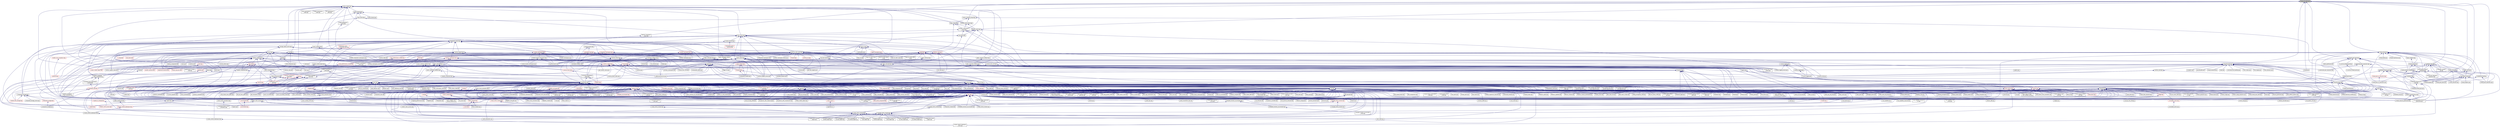 digraph "thread_init_data.hpp"
{
  edge [fontname="Helvetica",fontsize="10",labelfontname="Helvetica",labelfontsize="10"];
  node [fontname="Helvetica",fontsize="10",shape=record];
  Node80 [label="thread_init_data.hpp",height=0.2,width=0.4,color="black", fillcolor="grey75", style="filled", fontcolor="black"];
  Node80 -> Node81 [dir="back",color="midnightblue",fontsize="10",style="solid",fontname="Helvetica"];
  Node81 [label="action_support.hpp",height=0.2,width=0.4,color="black", fillcolor="white", style="filled",URL="$d4/dd8/action__support_8hpp.html"];
  Node81 -> Node82 [dir="back",color="midnightblue",fontsize="10",style="solid",fontname="Helvetica"];
  Node82 [label="child.hpp",height=0.2,width=0.4,color="black", fillcolor="white", style="filled",URL="$d7/d44/server_2child_8hpp.html"];
  Node82 -> Node83 [dir="back",color="midnightblue",fontsize="10",style="solid",fontname="Helvetica"];
  Node83 [label="child.hpp",height=0.2,width=0.4,color="black", fillcolor="white", style="filled",URL="$d5/dcf/child_8hpp.html"];
  Node83 -> Node84 [dir="back",color="midnightblue",fontsize="10",style="solid",fontname="Helvetica"];
  Node84 [label="process.hpp",height=0.2,width=0.4,color="red", fillcolor="white", style="filled",URL="$da/dac/components_2process_2process_8hpp.html"];
  Node84 -> Node87 [dir="back",color="midnightblue",fontsize="10",style="solid",fontname="Helvetica"];
  Node87 [label="process.cpp",height=0.2,width=0.4,color="black", fillcolor="white", style="filled",URL="$d0/d4c/process_8cpp.html"];
  Node83 -> Node88 [dir="back",color="midnightblue",fontsize="10",style="solid",fontname="Helvetica"];
  Node88 [label="child_component.cpp",height=0.2,width=0.4,color="black", fillcolor="white", style="filled",URL="$df/dd7/child__component_8cpp.html"];
  Node82 -> Node87 [dir="back",color="midnightblue",fontsize="10",style="solid",fontname="Helvetica"];
  Node82 -> Node88 [dir="back",color="midnightblue",fontsize="10",style="solid",fontname="Helvetica"];
  Node81 -> Node89 [dir="back",color="midnightblue",fontsize="10",style="solid",fontname="Helvetica"];
  Node89 [label="async_continue.hpp",height=0.2,width=0.4,color="black", fillcolor="white", style="filled",URL="$d9/d8b/async__continue_8hpp.html"];
  Node89 -> Node90 [dir="back",color="midnightblue",fontsize="10",style="solid",fontname="Helvetica"];
  Node90 [label="async.hpp",height=0.2,width=0.4,color="black", fillcolor="white", style="filled",URL="$d5/d2c/async_8hpp.html"];
  Node90 -> Node91 [dir="back",color="midnightblue",fontsize="10",style="solid",fontname="Helvetica"];
  Node91 [label="stencil_iterator.cpp",height=0.2,width=0.4,color="black", fillcolor="white", style="filled",URL="$d6/de1/server_2stencil__iterator_8cpp.html"];
  Node90 -> Node92 [dir="back",color="midnightblue",fontsize="10",style="solid",fontname="Helvetica"];
  Node92 [label="apply.hpp",height=0.2,width=0.4,color="black", fillcolor="white", style="filled",URL="$d7/d4c/apply_8hpp.html"];
  Node92 -> Node93 [dir="back",color="midnightblue",fontsize="10",style="solid",fontname="Helvetica"];
  Node93 [label="widget.cpp",height=0.2,width=0.4,color="black", fillcolor="white", style="filled",URL="$da/d15/widget_8cpp.html"];
  Node92 -> Node94 [dir="back",color="midnightblue",fontsize="10",style="solid",fontname="Helvetica"];
  Node94 [label="ostream.hpp",height=0.2,width=0.4,color="red", fillcolor="white", style="filled",URL="$d1/d38/ostream_8hpp.html"];
  Node94 -> Node206 [dir="back",color="midnightblue",fontsize="10",style="solid",fontname="Helvetica"];
  Node206 [label="component_module.cpp",height=0.2,width=0.4,color="black", fillcolor="white", style="filled",URL="$da/d41/iostreams_2component__module_8cpp.html"];
  Node94 -> Node207 [dir="back",color="midnightblue",fontsize="10",style="solid",fontname="Helvetica"];
  Node207 [label="standard_streams.cpp",height=0.2,width=0.4,color="black", fillcolor="white", style="filled",URL="$da/d60/standard__streams_8cpp.html"];
  Node92 -> Node210 [dir="back",color="midnightblue",fontsize="10",style="solid",fontname="Helvetica"];
  Node210 [label="apply.hpp",height=0.2,width=0.4,color="black", fillcolor="white", style="filled",URL="$d6/d2c/include_2apply_8hpp.html"];
  Node210 -> Node130 [dir="back",color="midnightblue",fontsize="10",style="solid",fontname="Helvetica"];
  Node130 [label="local_channel.cpp",height=0.2,width=0.4,color="black", fillcolor="white", style="filled",URL="$d0/d3e/local__channel_8cpp.html"];
  Node210 -> Node211 [dir="back",color="midnightblue",fontsize="10",style="solid",fontname="Helvetica"];
  Node211 [label="fail_compile_const\l_array_argument.cpp",height=0.2,width=0.4,color="black", fillcolor="white", style="filled",URL="$dc/dba/fail__compile__const__array__argument_8cpp.html"];
  Node210 -> Node212 [dir="back",color="midnightblue",fontsize="10",style="solid",fontname="Helvetica"];
  Node212 [label="succeed_compile_const\l_ref_argument.cpp",height=0.2,width=0.4,color="black", fillcolor="white", style="filled",URL="$d9/dc9/succeed__compile__const__ref__argument_8cpp.html"];
  Node210 -> Node213 [dir="back",color="midnightblue",fontsize="10",style="solid",fontname="Helvetica"];
  Node213 [label="apply_colocated.cpp",height=0.2,width=0.4,color="black", fillcolor="white", style="filled",URL="$d5/dd3/apply__colocated_8cpp.html"];
  Node210 -> Node214 [dir="back",color="midnightblue",fontsize="10",style="solid",fontname="Helvetica"];
  Node214 [label="apply_local.cpp",height=0.2,width=0.4,color="black", fillcolor="white", style="filled",URL="$dd/db5/apply__local_8cpp.html"];
  Node210 -> Node215 [dir="back",color="midnightblue",fontsize="10",style="solid",fontname="Helvetica"];
  Node215 [label="apply_local_executor.cpp",height=0.2,width=0.4,color="black", fillcolor="white", style="filled",URL="$db/d84/apply__local__executor_8cpp.html"];
  Node210 -> Node216 [dir="back",color="midnightblue",fontsize="10",style="solid",fontname="Helvetica"];
  Node216 [label="apply_local_executor\l_v1.cpp",height=0.2,width=0.4,color="black", fillcolor="white", style="filled",URL="$dd/d53/apply__local__executor__v1_8cpp.html"];
  Node210 -> Node217 [dir="back",color="midnightblue",fontsize="10",style="solid",fontname="Helvetica"];
  Node217 [label="apply_remote.cpp",height=0.2,width=0.4,color="black", fillcolor="white", style="filled",URL="$d9/d40/apply__remote_8cpp.html"];
  Node210 -> Node218 [dir="back",color="midnightblue",fontsize="10",style="solid",fontname="Helvetica"];
  Node218 [label="apply_remote_client.cpp",height=0.2,width=0.4,color="black", fillcolor="white", style="filled",URL="$d9/def/apply__remote__client_8cpp.html"];
  Node210 -> Node219 [dir="back",color="midnightblue",fontsize="10",style="solid",fontname="Helvetica"];
  Node219 [label="async_continue.cpp",height=0.2,width=0.4,color="black", fillcolor="white", style="filled",URL="$d4/d19/async__continue_8cpp.html"];
  Node210 -> Node220 [dir="back",color="midnightblue",fontsize="10",style="solid",fontname="Helvetica"];
  Node220 [label="async_continue_cb.cpp",height=0.2,width=0.4,color="black", fillcolor="white", style="filled",URL="$df/d37/async__continue__cb_8cpp.html"];
  Node210 -> Node221 [dir="back",color="midnightblue",fontsize="10",style="solid",fontname="Helvetica"];
  Node221 [label="async_continue_cb_colocated.cpp",height=0.2,width=0.4,color="black", fillcolor="white", style="filled",URL="$dd/dce/async__continue__cb__colocated_8cpp.html"];
  Node210 -> Node222 [dir="back",color="midnightblue",fontsize="10",style="solid",fontname="Helvetica"];
  Node222 [label="async_local.cpp",height=0.2,width=0.4,color="black", fillcolor="white", style="filled",URL="$d3/d4c/async__local_8cpp.html"];
  Node210 -> Node223 [dir="back",color="midnightblue",fontsize="10",style="solid",fontname="Helvetica"];
  Node223 [label="async_local_executor.cpp",height=0.2,width=0.4,color="black", fillcolor="white", style="filled",URL="$d4/dce/async__local__executor_8cpp.html"];
  Node210 -> Node224 [dir="back",color="midnightblue",fontsize="10",style="solid",fontname="Helvetica"];
  Node224 [label="async_local_executor\l_v1.cpp",height=0.2,width=0.4,color="black", fillcolor="white", style="filled",URL="$da/d4a/async__local__executor__v1_8cpp.html"];
  Node210 -> Node225 [dir="back",color="midnightblue",fontsize="10",style="solid",fontname="Helvetica"];
  Node225 [label="channel.cpp",height=0.2,width=0.4,color="black", fillcolor="white", style="filled",URL="$dd/d5f/channel_8cpp.html"];
  Node210 -> Node226 [dir="back",color="midnightblue",fontsize="10",style="solid",fontname="Helvetica"];
  Node226 [label="channel_local.cpp",height=0.2,width=0.4,color="black", fillcolor="white", style="filled",URL="$d6/d3e/channel__local_8cpp.html"];
  Node210 -> Node227 [dir="back",color="midnightblue",fontsize="10",style="solid",fontname="Helvetica"];
  Node227 [label="zero_copy_serialization.cpp",height=0.2,width=0.4,color="black", fillcolor="white", style="filled",URL="$d4/dea/zero__copy__serialization_8cpp.html"];
  Node92 -> Node228 [dir="back",color="midnightblue",fontsize="10",style="solid",fontname="Helvetica"];
  Node228 [label="dataflow.hpp",height=0.2,width=0.4,color="red", fillcolor="white", style="filled",URL="$db/d03/lcos_2dataflow_8hpp.html"];
  Node228 -> Node933 [dir="back",color="midnightblue",fontsize="10",style="solid",fontname="Helvetica"];
  Node933 [label="partition.hpp",height=0.2,width=0.4,color="red", fillcolor="white", style="filled",URL="$db/d01/hpx_2parallel_2algorithms_2partition_8hpp.html"];
  Node92 -> Node1060 [dir="back",color="midnightblue",fontsize="10",style="solid",fontname="Helvetica"];
  Node1060 [label="parallel_executor.hpp",height=0.2,width=0.4,color="red", fillcolor="white", style="filled",URL="$d8/d39/parallel__executor_8hpp.html"];
  Node92 -> Node1092 [dir="back",color="midnightblue",fontsize="10",style="solid",fontname="Helvetica"];
  Node1092 [label="sequenced_executor.hpp",height=0.2,width=0.4,color="red", fillcolor="white", style="filled",URL="$d2/dea/sequenced__executor_8hpp.html"];
  Node92 -> Node1093 [dir="back",color="midnightblue",fontsize="10",style="solid",fontname="Helvetica"];
  Node1093 [label="thread_execution.hpp",height=0.2,width=0.4,color="red", fillcolor="white", style="filled",URL="$da/d8f/thread__execution_8hpp.html"];
  Node92 -> Node1056 [dir="back",color="midnightblue",fontsize="10",style="solid",fontname="Helvetica"];
  Node1056 [label="hpx_init.cpp",height=0.2,width=0.4,color="black", fillcolor="white", style="filled",URL="$d6/dfa/hpx__init_8cpp.html"];
  Node92 -> Node1105 [dir="back",color="midnightblue",fontsize="10",style="solid",fontname="Helvetica"];
  Node1105 [label="composable_guard.cpp",height=0.2,width=0.4,color="black", fillcolor="white", style="filled",URL="$d7/d2d/src_2lcos_2local_2composable__guard_8cpp.html"];
  Node92 -> Node1106 [dir="back",color="midnightblue",fontsize="10",style="solid",fontname="Helvetica"];
  Node1106 [label="performance_counter\l_stub.cpp",height=0.2,width=0.4,color="black", fillcolor="white", style="filled",URL="$df/db0/performance__counter__stub_8cpp.html"];
  Node92 -> Node1107 [dir="back",color="midnightblue",fontsize="10",style="solid",fontname="Helvetica"];
  Node1107 [label="addressing_service.cpp",height=0.2,width=0.4,color="black", fillcolor="white", style="filled",URL="$d7/d38/addressing__service_8cpp.html"];
  Node92 -> Node1108 [dir="back",color="midnightblue",fontsize="10",style="solid",fontname="Helvetica"];
  Node1108 [label="primary_namespace.cpp",height=0.2,width=0.4,color="black", fillcolor="white", style="filled",URL="$d3/dfe/primary__namespace_8cpp.html"];
  Node92 -> Node1109 [dir="back",color="midnightblue",fontsize="10",style="solid",fontname="Helvetica"];
  Node1109 [label="runtime_support_server.cpp",height=0.2,width=0.4,color="black", fillcolor="white", style="filled",URL="$de/d5c/runtime__support__server_8cpp.html"];
  Node92 -> Node1110 [dir="back",color="midnightblue",fontsize="10",style="solid",fontname="Helvetica"];
  Node1110 [label="memory_block_stubs.cpp",height=0.2,width=0.4,color="black", fillcolor="white", style="filled",URL="$d2/df8/memory__block__stubs_8cpp.html"];
  Node92 -> Node1111 [dir="back",color="midnightblue",fontsize="10",style="solid",fontname="Helvetica"];
  Node1111 [label="memory_stub.cpp",height=0.2,width=0.4,color="black", fillcolor="white", style="filled",URL="$de/ddf/memory__stub_8cpp.html"];
  Node92 -> Node1112 [dir="back",color="midnightblue",fontsize="10",style="solid",fontname="Helvetica"];
  Node1112 [label="runtime_support_stubs.cpp",height=0.2,width=0.4,color="black", fillcolor="white", style="filled",URL="$d8/d9f/runtime__support__stubs_8cpp.html"];
  Node92 -> Node1113 [dir="back",color="midnightblue",fontsize="10",style="solid",fontname="Helvetica"];
  Node1113 [label="get_locality_name.cpp",height=0.2,width=0.4,color="black", fillcolor="white", style="filled",URL="$da/d6f/get__locality__name_8cpp.html"];
  Node92 -> Node1114 [dir="back",color="midnightblue",fontsize="10",style="solid",fontname="Helvetica"];
  Node1114 [label="trigger_lco.cpp",height=0.2,width=0.4,color="black", fillcolor="white", style="filled",URL="$d4/dec/trigger__lco_8cpp.html"];
  Node92 -> Node735 [dir="back",color="midnightblue",fontsize="10",style="solid",fontname="Helvetica"];
  Node735 [label="counting_semaphore.cpp",height=0.2,width=0.4,color="black", fillcolor="white", style="filled",URL="$df/de9/counting__semaphore_8cpp.html"];
  Node92 -> Node751 [dir="back",color="midnightblue",fontsize="10",style="solid",fontname="Helvetica"];
  Node751 [label="shared_mutex1.cpp",height=0.2,width=0.4,color="black", fillcolor="white", style="filled",URL="$d8/d57/shared__mutex1_8cpp.html"];
  Node92 -> Node752 [dir="back",color="midnightblue",fontsize="10",style="solid",fontname="Helvetica"];
  Node752 [label="shared_mutex2.cpp",height=0.2,width=0.4,color="black", fillcolor="white", style="filled",URL="$d1/d40/shared__mutex2_8cpp.html"];
  Node92 -> Node753 [dir="back",color="midnightblue",fontsize="10",style="solid",fontname="Helvetica"];
  Node753 [label="sliding_semaphore.cpp",height=0.2,width=0.4,color="black", fillcolor="white", style="filled",URL="$d2/d38/sliding__semaphore_8cpp.html"];
  Node90 -> Node1009 [dir="back",color="midnightblue",fontsize="10",style="solid",fontname="Helvetica"];
  Node1009 [label="partitioned_vector\l_impl.hpp",height=0.2,width=0.4,color="red", fillcolor="white", style="filled",URL="$d0/db1/partitioned__vector__impl_8hpp.html"];
  Node90 -> Node94 [dir="back",color="midnightblue",fontsize="10",style="solid",fontname="Helvetica"];
  Node90 -> Node83 [dir="back",color="midnightblue",fontsize="10",style="solid",fontname="Helvetica"];
  Node90 -> Node1115 [dir="back",color="midnightblue",fontsize="10",style="solid",fontname="Helvetica"];
  Node1115 [label="async.hpp",height=0.2,width=0.4,color="black", fillcolor="white", style="filled",URL="$d4/d59/include_2async_8hpp.html"];
  Node1115 -> Node97 [dir="back",color="midnightblue",fontsize="10",style="solid",fontname="Helvetica"];
  Node97 [label="allgather.cpp",height=0.2,width=0.4,color="black", fillcolor="white", style="filled",URL="$d7/d06/allgather_8cpp.html"];
  Node1115 -> Node98 [dir="back",color="midnightblue",fontsize="10",style="solid",fontname="Helvetica"];
  Node98 [label="allgather_and_gate.cpp",height=0.2,width=0.4,color="black", fillcolor="white", style="filled",URL="$d1/d56/allgather__and__gate_8cpp.html"];
  Node1115 -> Node1116 [dir="back",color="midnightblue",fontsize="10",style="solid",fontname="Helvetica"];
  Node1116 [label="apex_fibonacci.cpp",height=0.2,width=0.4,color="black", fillcolor="white", style="filled",URL="$de/de1/apex__fibonacci_8cpp.html"];
  Node1115 -> Node243 [dir="back",color="midnightblue",fontsize="10",style="solid",fontname="Helvetica"];
  Node243 [label="apex_policy_engine\l_active_thread_count.cpp",height=0.2,width=0.4,color="black", fillcolor="white", style="filled",URL="$d5/d01/apex__policy__engine__active__thread__count_8cpp.html"];
  Node1115 -> Node244 [dir="back",color="midnightblue",fontsize="10",style="solid",fontname="Helvetica"];
  Node244 [label="apex_policy_engine\l_events.cpp",height=0.2,width=0.4,color="black", fillcolor="white", style="filled",URL="$df/d0f/apex__policy__engine__events_8cpp.html"];
  Node1115 -> Node245 [dir="back",color="midnightblue",fontsize="10",style="solid",fontname="Helvetica"];
  Node245 [label="apex_policy_engine\l_periodic.cpp",height=0.2,width=0.4,color="black", fillcolor="white", style="filled",URL="$d5/d7b/apex__policy__engine__periodic_8cpp.html"];
  Node1115 -> Node307 [dir="back",color="midnightblue",fontsize="10",style="solid",fontname="Helvetica"];
  Node307 [label="nqueen.hpp",height=0.2,width=0.4,color="red", fillcolor="white", style="filled",URL="$da/dfd/stubs_2nqueen_8hpp.html"];
  Node1115 -> Node115 [dir="back",color="midnightblue",fontsize="10",style="solid",fontname="Helvetica"];
  Node115 [label="1d_wave_equation.cpp",height=0.2,width=0.4,color="black", fillcolor="white", style="filled",URL="$da/dab/1d__wave__equation_8cpp.html"];
  Node1115 -> Node317 [dir="back",color="midnightblue",fontsize="10",style="solid",fontname="Helvetica"];
  Node317 [label="factorial.cpp",height=0.2,width=0.4,color="black", fillcolor="white", style="filled",URL="$d9/d00/factorial_8cpp.html"];
  Node1115 -> Node1117 [dir="back",color="midnightblue",fontsize="10",style="solid",fontname="Helvetica"];
  Node1117 [label="fibonacci.cpp",height=0.2,width=0.4,color="black", fillcolor="white", style="filled",URL="$d9/d89/fibonacci_8cpp.html"];
  Node1115 -> Node1118 [dir="back",color="midnightblue",fontsize="10",style="solid",fontname="Helvetica"];
  Node1118 [label="fibonacci_one.cpp",height=0.2,width=0.4,color="black", fillcolor="white", style="filled",URL="$d8/d78/fibonacci__one_8cpp.html"];
  Node1115 -> Node1119 [dir="back",color="midnightblue",fontsize="10",style="solid",fontname="Helvetica"];
  Node1119 [label="print_to_console.cpp",height=0.2,width=0.4,color="black", fillcolor="white", style="filled",URL="$d7/de6/print__to__console_8cpp.html"];
  Node1115 -> Node323 [dir="back",color="midnightblue",fontsize="10",style="solid",fontname="Helvetica"];
  Node323 [label="quicksort.cpp",height=0.2,width=0.4,color="black", fillcolor="white", style="filled",URL="$d3/d1e/quicksort_8cpp.html"];
  Node1115 -> Node133 [dir="back",color="midnightblue",fontsize="10",style="solid",fontname="Helvetica"];
  Node133 [label="sierpinski.cpp",height=0.2,width=0.4,color="black", fillcolor="white", style="filled",URL="$d3/d7e/sierpinski_8cpp.html"];
  Node1115 -> Node330 [dir="back",color="midnightblue",fontsize="10",style="solid",fontname="Helvetica"];
  Node330 [label="random_mem_access.hpp",height=0.2,width=0.4,color="red", fillcolor="white", style="filled",URL="$d3/d32/stubs_2random__mem__access_8hpp.html"];
  Node1115 -> Node336 [dir="back",color="midnightblue",fontsize="10",style="solid",fontname="Helvetica"];
  Node336 [label="interpolator.cpp",height=0.2,width=0.4,color="black", fillcolor="white", style="filled",URL="$d5/d02/interpolator_8cpp.html"];
  Node1115 -> Node365 [dir="back",color="midnightblue",fontsize="10",style="solid",fontname="Helvetica"];
  Node365 [label="simple_central_tuplespace.hpp",height=0.2,width=0.4,color="black", fillcolor="white", style="filled",URL="$d0/d4b/stubs_2simple__central__tuplespace_8hpp.html"];
  Node365 -> Node366 [dir="back",color="midnightblue",fontsize="10",style="solid",fontname="Helvetica"];
  Node366 [label="simple_central_tuplespace.hpp",height=0.2,width=0.4,color="black", fillcolor="white", style="filled",URL="$d5/ddd/simple__central__tuplespace_8hpp.html"];
  Node366 -> Node143 [dir="back",color="midnightblue",fontsize="10",style="solid",fontname="Helvetica"];
  Node143 [label="simple_central_tuplespace\l_client.cpp",height=0.2,width=0.4,color="black", fillcolor="white", style="filled",URL="$d1/d7b/simple__central__tuplespace__client_8cpp.html"];
  Node1115 -> Node241 [dir="back",color="midnightblue",fontsize="10",style="solid",fontname="Helvetica"];
  Node241 [label="lcos.hpp",height=0.2,width=0.4,color="black", fillcolor="white", style="filled",URL="$d5/deb/lcos_8hpp.html"];
  Node241 -> Node98 [dir="back",color="midnightblue",fontsize="10",style="solid",fontname="Helvetica"];
  Node241 -> Node242 [dir="back",color="midnightblue",fontsize="10",style="solid",fontname="Helvetica"];
  Node242 [label="apex_balance.cpp",height=0.2,width=0.4,color="black", fillcolor="white", style="filled",URL="$d4/d8e/apex__balance_8cpp.html"];
  Node241 -> Node243 [dir="back",color="midnightblue",fontsize="10",style="solid",fontname="Helvetica"];
  Node241 -> Node244 [dir="back",color="midnightblue",fontsize="10",style="solid",fontname="Helvetica"];
  Node241 -> Node245 [dir="back",color="midnightblue",fontsize="10",style="solid",fontname="Helvetica"];
  Node241 -> Node246 [dir="back",color="midnightblue",fontsize="10",style="solid",fontname="Helvetica"];
  Node246 [label="heartbeat.cpp",height=0.2,width=0.4,color="black", fillcolor="white", style="filled",URL="$d8/d98/heartbeat_8cpp.html"];
  Node241 -> Node247 [dir="back",color="midnightblue",fontsize="10",style="solid",fontname="Helvetica"];
  Node247 [label="hello_world_component.hpp",height=0.2,width=0.4,color="red", fillcolor="white", style="filled",URL="$df/df0/hello__world__component_8hpp.html"];
  Node241 -> Node249 [dir="back",color="midnightblue",fontsize="10",style="solid",fontname="Helvetica"];
  Node249 [label="row.hpp",height=0.2,width=0.4,color="red", fillcolor="white", style="filled",URL="$dc/d69/row_8hpp.html"];
  Node249 -> Node108 [dir="back",color="midnightblue",fontsize="10",style="solid",fontname="Helvetica"];
  Node108 [label="stencil_iterator.hpp",height=0.2,width=0.4,color="red", fillcolor="white", style="filled",URL="$dc/d5c/server_2stencil__iterator_8hpp.html"];
  Node108 -> Node109 [dir="back",color="midnightblue",fontsize="10",style="solid",fontname="Helvetica"];
  Node109 [label="solver.hpp",height=0.2,width=0.4,color="red", fillcolor="white", style="filled",URL="$db/d9a/server_2solver_8hpp.html"];
  Node108 -> Node91 [dir="back",color="midnightblue",fontsize="10",style="solid",fontname="Helvetica"];
  Node241 -> Node251 [dir="back",color="midnightblue",fontsize="10",style="solid",fontname="Helvetica"];
  Node251 [label="stencil_iterator.hpp",height=0.2,width=0.4,color="red", fillcolor="white", style="filled",URL="$d4/dc8/stencil__iterator_8hpp.html"];
  Node251 -> Node109 [dir="back",color="midnightblue",fontsize="10",style="solid",fontname="Helvetica"];
  Node251 -> Node108 [dir="back",color="midnightblue",fontsize="10",style="solid",fontname="Helvetica"];
  Node241 -> Node108 [dir="back",color="midnightblue",fontsize="10",style="solid",fontname="Helvetica"];
  Node241 -> Node230 [dir="back",color="midnightblue",fontsize="10",style="solid",fontname="Helvetica"];
  Node230 [label="jacobi_hpx.cpp",height=0.2,width=0.4,color="black", fillcolor="white", style="filled",URL="$d8/d72/jacobi__hpx_8cpp.html"];
  Node241 -> Node252 [dir="back",color="midnightblue",fontsize="10",style="solid",fontname="Helvetica"];
  Node252 [label="jacobi_nonuniform_hpx.cpp",height=0.2,width=0.4,color="black", fillcolor="white", style="filled",URL="$de/d56/jacobi__nonuniform__hpx_8cpp.html"];
  Node241 -> Node123 [dir="back",color="midnightblue",fontsize="10",style="solid",fontname="Helvetica"];
  Node123 [label="enumerate_threads.cpp",height=0.2,width=0.4,color="black", fillcolor="white", style="filled",URL="$d3/dd4/enumerate__threads_8cpp.html"];
  Node241 -> Node253 [dir="back",color="midnightblue",fontsize="10",style="solid",fontname="Helvetica"];
  Node253 [label="fibonacci_await.cpp",height=0.2,width=0.4,color="black", fillcolor="white", style="filled",URL="$dc/d1c/fibonacci__await_8cpp.html"];
  Node241 -> Node254 [dir="back",color="midnightblue",fontsize="10",style="solid",fontname="Helvetica"];
  Node254 [label="fibonacci_dataflow.cpp",height=0.2,width=0.4,color="black", fillcolor="white", style="filled",URL="$df/d3d/fibonacci__dataflow_8cpp.html"];
  Node241 -> Node255 [dir="back",color="midnightblue",fontsize="10",style="solid",fontname="Helvetica"];
  Node255 [label="fibonacci_futures.cpp",height=0.2,width=0.4,color="black", fillcolor="white", style="filled",URL="$d6/de3/fibonacci__futures_8cpp.html"];
  Node241 -> Node256 [dir="back",color="midnightblue",fontsize="10",style="solid",fontname="Helvetica"];
  Node256 [label="fibonacci_futures_distributed.cpp",height=0.2,width=0.4,color="black", fillcolor="white", style="filled",URL="$d1/dc9/fibonacci__futures__distributed_8cpp.html"];
  Node241 -> Node126 [dir="back",color="midnightblue",fontsize="10",style="solid",fontname="Helvetica"];
  Node126 [label="fractals.cpp",height=0.2,width=0.4,color="black", fillcolor="white", style="filled",URL="$d8/d58/fractals_8cpp.html"];
  Node241 -> Node127 [dir="back",color="midnightblue",fontsize="10",style="solid",fontname="Helvetica"];
  Node127 [label="fractals_executor.cpp",height=0.2,width=0.4,color="black", fillcolor="white", style="filled",URL="$d9/da9/fractals__executor_8cpp.html"];
  Node241 -> Node257 [dir="back",color="midnightblue",fontsize="10",style="solid",fontname="Helvetica"];
  Node257 [label="fractals_struct.cpp",height=0.2,width=0.4,color="black", fillcolor="white", style="filled",URL="$d8/d2f/fractals__struct_8cpp.html"];
  Node241 -> Node128 [dir="back",color="midnightblue",fontsize="10",style="solid",fontname="Helvetica"];
  Node128 [label="hello_world.cpp",height=0.2,width=0.4,color="black", fillcolor="white", style="filled",URL="$d0/d67/hello__world_8cpp.html"];
  Node241 -> Node258 [dir="back",color="midnightblue",fontsize="10",style="solid",fontname="Helvetica"];
  Node258 [label="latch_local.cpp",height=0.2,width=0.4,color="black", fillcolor="white", style="filled",URL="$dd/dd3/latch__local_8cpp.html"];
  Node241 -> Node259 [dir="back",color="midnightblue",fontsize="10",style="solid",fontname="Helvetica"];
  Node259 [label="latch_remote.cpp",height=0.2,width=0.4,color="black", fillcolor="white", style="filled",URL="$df/d59/latch__remote_8cpp.html"];
  Node241 -> Node130 [dir="back",color="midnightblue",fontsize="10",style="solid",fontname="Helvetica"];
  Node241 -> Node131 [dir="back",color="midnightblue",fontsize="10",style="solid",fontname="Helvetica"];
  Node131 [label="pingpong.cpp",height=0.2,width=0.4,color="black", fillcolor="white", style="filled",URL="$dd/d4d/pingpong_8cpp.html"];
  Node241 -> Node132 [dir="back",color="midnightblue",fontsize="10",style="solid",fontname="Helvetica"];
  Node132 [label="shared_mutex.cpp",height=0.2,width=0.4,color="black", fillcolor="white", style="filled",URL="$da/d0b/shared__mutex_8cpp.html"];
  Node241 -> Node260 [dir="back",color="midnightblue",fontsize="10",style="solid",fontname="Helvetica"];
  Node260 [label="wait_composition.cpp",height=0.2,width=0.4,color="black", fillcolor="white", style="filled",URL="$d6/d13/wait__composition_8cpp.html"];
  Node241 -> Node261 [dir="back",color="midnightblue",fontsize="10",style="solid",fontname="Helvetica"];
  Node261 [label="sheneos_compare.cpp",height=0.2,width=0.4,color="black", fillcolor="white", style="filled",URL="$dc/d11/sheneos__compare_8cpp.html"];
  Node241 -> Node262 [dir="back",color="midnightblue",fontsize="10",style="solid",fontname="Helvetica"];
  Node262 [label="spell_check_file.cpp",height=0.2,width=0.4,color="black", fillcolor="white", style="filled",URL="$df/df7/spell__check__file_8cpp.html"];
  Node241 -> Node263 [dir="back",color="midnightblue",fontsize="10",style="solid",fontname="Helvetica"];
  Node263 [label="spell_check_simple.cpp",height=0.2,width=0.4,color="black", fillcolor="white", style="filled",URL="$dd/d54/spell__check__simple_8cpp.html"];
  Node241 -> Node143 [dir="back",color="midnightblue",fontsize="10",style="solid",fontname="Helvetica"];
  Node241 -> Node264 [dir="back",color="midnightblue",fontsize="10",style="solid",fontname="Helvetica"];
  Node264 [label="hpx.hpp",height=0.2,width=0.4,color="red", fillcolor="white", style="filled",URL="$d0/daa/hpx_8hpp.html"];
  Node264 -> Node271 [dir="back",color="midnightblue",fontsize="10",style="solid",fontname="Helvetica"];
  Node271 [label="1d_stencil_4_throttle.cpp",height=0.2,width=0.4,color="black", fillcolor="white", style="filled",URL="$d6/de5/1d__stencil__4__throttle_8cpp.html"];
  Node264 -> Node277 [dir="back",color="midnightblue",fontsize="10",style="solid",fontname="Helvetica"];
  Node277 [label="accumulator.hpp",height=0.2,width=0.4,color="red", fillcolor="white", style="filled",URL="$d4/d9d/server_2accumulator_8hpp.html"];
  Node277 -> Node278 [dir="back",color="midnightblue",fontsize="10",style="solid",fontname="Helvetica"];
  Node278 [label="accumulator.hpp",height=0.2,width=0.4,color="red", fillcolor="white", style="filled",URL="$d8/d5e/accumulator_8hpp.html"];
  Node264 -> Node280 [dir="back",color="midnightblue",fontsize="10",style="solid",fontname="Helvetica"];
  Node280 [label="template_function_accumulator.hpp",height=0.2,width=0.4,color="black", fillcolor="white", style="filled",URL="$d7/da6/server_2template__function__accumulator_8hpp.html"];
  Node280 -> Node281 [dir="back",color="midnightblue",fontsize="10",style="solid",fontname="Helvetica"];
  Node281 [label="template_function_accumulator.cpp",height=0.2,width=0.4,color="black", fillcolor="white", style="filled",URL="$d5/d02/template__function__accumulator_8cpp.html"];
  Node280 -> Node282 [dir="back",color="midnightblue",fontsize="10",style="solid",fontname="Helvetica"];
  Node282 [label="template_function_accumulator.hpp",height=0.2,width=0.4,color="black", fillcolor="white", style="filled",URL="$d3/de9/template__function__accumulator_8hpp.html"];
  Node282 -> Node283 [dir="back",color="midnightblue",fontsize="10",style="solid",fontname="Helvetica"];
  Node283 [label="template_function_accumulator\l_client.cpp",height=0.2,width=0.4,color="black", fillcolor="white", style="filled",URL="$d0/dc6/template__function__accumulator__client_8cpp.html"];
  Node264 -> Node281 [dir="back",color="midnightblue",fontsize="10",style="solid",fontname="Helvetica"];
  Node264 -> Node282 [dir="back",color="midnightblue",fontsize="10",style="solid",fontname="Helvetica"];
  Node264 -> Node285 [dir="back",color="midnightblue",fontsize="10",style="solid",fontname="Helvetica"];
  Node285 [label="allgather_module.cpp",height=0.2,width=0.4,color="black", fillcolor="white", style="filled",URL="$df/de4/allgather__module_8cpp.html"];
  Node264 -> Node97 [dir="back",color="midnightblue",fontsize="10",style="solid",fontname="Helvetica"];
  Node264 -> Node98 [dir="back",color="midnightblue",fontsize="10",style="solid",fontname="Helvetica"];
  Node264 -> Node288 [dir="back",color="midnightblue",fontsize="10",style="solid",fontname="Helvetica"];
  Node288 [label="cancelable_action.cpp",height=0.2,width=0.4,color="black", fillcolor="white", style="filled",URL="$d5/d0c/cancelable__action_8cpp.html"];
  Node264 -> Node289 [dir="back",color="midnightblue",fontsize="10",style="solid",fontname="Helvetica"];
  Node289 [label="cancelable_action.hpp",height=0.2,width=0.4,color="red", fillcolor="white", style="filled",URL="$d5/d4d/server_2cancelable__action_8hpp.html"];
  Node289 -> Node288 [dir="back",color="midnightblue",fontsize="10",style="solid",fontname="Helvetica"];
  Node264 -> Node247 [dir="back",color="midnightblue",fontsize="10",style="solid",fontname="Helvetica"];
  Node264 -> Node91 [dir="back",color="midnightblue",fontsize="10",style="solid",fontname="Helvetica"];
  Node264 -> Node230 [dir="back",color="midnightblue",fontsize="10",style="solid",fontname="Helvetica"];
  Node264 -> Node252 [dir="back",color="midnightblue",fontsize="10",style="solid",fontname="Helvetica"];
  Node264 -> Node305 [dir="back",color="midnightblue",fontsize="10",style="solid",fontname="Helvetica"];
  Node305 [label="nqueen.cpp",height=0.2,width=0.4,color="black", fillcolor="white", style="filled",URL="$db/dca/nqueen_8cpp.html"];
  Node264 -> Node306 [dir="back",color="midnightblue",fontsize="10",style="solid",fontname="Helvetica"];
  Node306 [label="nqueen.hpp",height=0.2,width=0.4,color="black", fillcolor="white", style="filled",URL="$de/d58/server_2nqueen_8hpp.html"];
  Node306 -> Node305 [dir="back",color="midnightblue",fontsize="10",style="solid",fontname="Helvetica"];
  Node306 -> Node307 [dir="back",color="midnightblue",fontsize="10",style="solid",fontname="Helvetica"];
  Node264 -> Node310 [dir="back",color="midnightblue",fontsize="10",style="solid",fontname="Helvetica"];
  Node310 [label="sine.cpp",height=0.2,width=0.4,color="black", fillcolor="white", style="filled",URL="$d3/d0d/server_2sine_8cpp.html"];
  Node264 -> Node317 [dir="back",color="midnightblue",fontsize="10",style="solid",fontname="Helvetica"];
  Node264 -> Node231 [dir="back",color="midnightblue",fontsize="10",style="solid",fontname="Helvetica"];
  Node231 [label="interest_calculator.cpp",height=0.2,width=0.4,color="black", fillcolor="white", style="filled",URL="$d2/d86/interest__calculator_8cpp.html"];
  Node264 -> Node320 [dir="back",color="midnightblue",fontsize="10",style="solid",fontname="Helvetica"];
  Node320 [label="non_atomic_rma.cpp",height=0.2,width=0.4,color="black", fillcolor="white", style="filled",URL="$d7/d8b/non__atomic__rma_8cpp.html"];
  Node264 -> Node323 [dir="back",color="midnightblue",fontsize="10",style="solid",fontname="Helvetica"];
  Node264 -> Node328 [dir="back",color="midnightblue",fontsize="10",style="solid",fontname="Helvetica"];
  Node328 [label="random_mem_access.cpp",height=0.2,width=0.4,color="black", fillcolor="white", style="filled",URL="$d1/d51/random__mem__access_8cpp.html"];
  Node264 -> Node329 [dir="back",color="midnightblue",fontsize="10",style="solid",fontname="Helvetica"];
  Node329 [label="random_mem_access.hpp",height=0.2,width=0.4,color="black", fillcolor="white", style="filled",URL="$d0/d19/server_2random__mem__access_8hpp.html"];
  Node329 -> Node328 [dir="back",color="midnightblue",fontsize="10",style="solid",fontname="Helvetica"];
  Node329 -> Node330 [dir="back",color="midnightblue",fontsize="10",style="solid",fontname="Helvetica"];
  Node264 -> Node140 [dir="back",color="midnightblue",fontsize="10",style="solid",fontname="Helvetica"];
  Node140 [label="oversubscribing_resource\l_partitioner.cpp",height=0.2,width=0.4,color="black", fillcolor="white", style="filled",URL="$dd/dee/oversubscribing__resource__partitioner_8cpp.html"];
  Node264 -> Node141 [dir="back",color="midnightblue",fontsize="10",style="solid",fontname="Helvetica"];
  Node141 [label="simple_resource_partitioner.cpp",height=0.2,width=0.4,color="black", fillcolor="white", style="filled",URL="$d5/df9/simple__resource__partitioner_8cpp.html"];
  Node264 -> Node336 [dir="back",color="midnightblue",fontsize="10",style="solid",fontname="Helvetica"];
  Node264 -> Node350 [dir="back",color="midnightblue",fontsize="10",style="solid",fontname="Helvetica"];
  Node350 [label="throttle.hpp",height=0.2,width=0.4,color="red", fillcolor="white", style="filled",URL="$db/dc9/server_2throttle_8hpp.html"];
  Node264 -> Node363 [dir="back",color="midnightblue",fontsize="10",style="solid",fontname="Helvetica"];
  Node363 [label="simple_central_tuplespace.hpp",height=0.2,width=0.4,color="red", fillcolor="white", style="filled",URL="$db/d69/server_2simple__central__tuplespace_8hpp.html"];
  Node363 -> Node365 [dir="back",color="midnightblue",fontsize="10",style="solid",fontname="Helvetica"];
  Node264 -> Node367 [dir="back",color="midnightblue",fontsize="10",style="solid",fontname="Helvetica"];
  Node367 [label="tuples_warehouse.hpp",height=0.2,width=0.4,color="black", fillcolor="white", style="filled",URL="$da/de6/tuples__warehouse_8hpp.html"];
  Node367 -> Node363 [dir="back",color="midnightblue",fontsize="10",style="solid",fontname="Helvetica"];
  Node264 -> Node156 [dir="back",color="midnightblue",fontsize="10",style="solid",fontname="Helvetica"];
  Node156 [label="stream.cpp",height=0.2,width=0.4,color="black", fillcolor="white", style="filled",URL="$da/d5f/stream_8cpp.html"];
  Node264 -> Node208 [dir="back",color="midnightblue",fontsize="10",style="solid",fontname="Helvetica"];
  Node208 [label="network_storage.cpp",height=0.2,width=0.4,color="black", fillcolor="white", style="filled",URL="$db/daa/network__storage_8cpp.html"];
  Node264 -> Node161 [dir="back",color="midnightblue",fontsize="10",style="solid",fontname="Helvetica"];
  Node161 [label="osu_bcast.cpp",height=0.2,width=0.4,color="black", fillcolor="white", style="filled",URL="$d3/dca/osu__bcast_8cpp.html"];
  Node264 -> Node167 [dir="back",color="midnightblue",fontsize="10",style="solid",fontname="Helvetica"];
  Node167 [label="pingpong_performance.cpp",height=0.2,width=0.4,color="black", fillcolor="white", style="filled",URL="$de/d03/pingpong__performance_8cpp.html"];
  Node264 -> Node382 [dir="back",color="midnightblue",fontsize="10",style="solid",fontname="Helvetica"];
  Node382 [label="action_move_semantics.cpp",height=0.2,width=0.4,color="black", fillcolor="white", style="filled",URL="$d4/db3/action__move__semantics_8cpp.html"];
  Node264 -> Node384 [dir="back",color="midnightblue",fontsize="10",style="solid",fontname="Helvetica"];
  Node384 [label="duplicate_id_registration\l_1596.cpp",height=0.2,width=0.4,color="black", fillcolor="white", style="filled",URL="$db/d8d/duplicate__id__registration__1596_8cpp.html"];
  Node264 -> Node387 [dir="back",color="midnightblue",fontsize="10",style="solid",fontname="Helvetica"];
  Node387 [label="send_gid_keep_component\l_1624.cpp",height=0.2,width=0.4,color="black", fillcolor="white", style="filled",URL="$d9/d49/send__gid__keep__component__1624_8cpp.html"];
  Node264 -> Node388 [dir="back",color="midnightblue",fontsize="10",style="solid",fontname="Helvetica"];
  Node388 [label="algorithms.cc",height=0.2,width=0.4,color="black", fillcolor="white", style="filled",URL="$d5/d1b/algorithms_8cc.html"];
  Node264 -> Node389 [dir="back",color="midnightblue",fontsize="10",style="solid",fontname="Helvetica"];
  Node389 [label="matrix_hpx.hh",height=0.2,width=0.4,color="red", fillcolor="white", style="filled",URL="$d5/d89/matrix__hpx_8hh.html"];
  Node389 -> Node388 [dir="back",color="midnightblue",fontsize="10",style="solid",fontname="Helvetica"];
  Node264 -> Node394 [dir="back",color="midnightblue",fontsize="10",style="solid",fontname="Helvetica"];
  Node394 [label="block_matrix.cc",height=0.2,width=0.4,color="black", fillcolor="white", style="filled",URL="$de/d88/block__matrix_8cc.html"];
  Node264 -> Node401 [dir="back",color="midnightblue",fontsize="10",style="solid",fontname="Helvetica"];
  Node401 [label="id_type_ref_counting\l_1032.cpp",height=0.2,width=0.4,color="black", fillcolor="white", style="filled",URL="$d8/dfd/id__type__ref__counting__1032_8cpp.html"];
  Node264 -> Node403 [dir="back",color="midnightblue",fontsize="10",style="solid",fontname="Helvetica"];
  Node403 [label="async_callback_with\l_bound_callback.cpp",height=0.2,width=0.4,color="black", fillcolor="white", style="filled",URL="$d2/dae/async__callback__with__bound__callback_8cpp.html"];
  Node264 -> Node404 [dir="back",color="midnightblue",fontsize="10",style="solid",fontname="Helvetica"];
  Node404 [label="async_unwrap_1037.cpp",height=0.2,width=0.4,color="black", fillcolor="white", style="filled",URL="$d4/d13/async__unwrap__1037_8cpp.html"];
  Node264 -> Node405 [dir="back",color="midnightblue",fontsize="10",style="solid",fontname="Helvetica"];
  Node405 [label="barrier_hang.cpp",height=0.2,width=0.4,color="black", fillcolor="white", style="filled",URL="$dd/d8b/barrier__hang_8cpp.html"];
  Node264 -> Node420 [dir="back",color="midnightblue",fontsize="10",style="solid",fontname="Helvetica"];
  Node420 [label="lifetime_588.cpp",height=0.2,width=0.4,color="black", fillcolor="white", style="filled",URL="$d7/dca/lifetime__588_8cpp.html"];
  Node264 -> Node426 [dir="back",color="midnightblue",fontsize="10",style="solid",fontname="Helvetica"];
  Node426 [label="set_hpx_limit_798.cpp",height=0.2,width=0.4,color="black", fillcolor="white", style="filled",URL="$d2/dfb/set__hpx__limit__798_8cpp.html"];
  Node264 -> Node428 [dir="back",color="midnightblue",fontsize="10",style="solid",fontname="Helvetica"];
  Node428 [label="shared_stated_leaked\l_1211.cpp",height=0.2,width=0.4,color="black", fillcolor="white", style="filled",URL="$dc/dce/shared__stated__leaked__1211_8cpp.html"];
  Node264 -> Node175 [dir="back",color="midnightblue",fontsize="10",style="solid",fontname="Helvetica"];
  Node175 [label="wait_all_hang_1946.cpp",height=0.2,width=0.4,color="black", fillcolor="white", style="filled",URL="$d5/d69/wait__all__hang__1946_8cpp.html"];
  Node264 -> Node451 [dir="back",color="midnightblue",fontsize="10",style="solid",fontname="Helvetica"];
  Node451 [label="thread_pool_executor\l_1114.cpp",height=0.2,width=0.4,color="black", fillcolor="white", style="filled",URL="$d8/d63/thread__pool__executor__1114_8cpp.html"];
  Node264 -> Node460 [dir="back",color="midnightblue",fontsize="10",style="solid",fontname="Helvetica"];
  Node460 [label="managed_refcnt_checker.cpp",height=0.2,width=0.4,color="black", fillcolor="white", style="filled",URL="$d3/d8d/managed__refcnt__checker_8cpp.html"];
  Node264 -> Node461 [dir="back",color="midnightblue",fontsize="10",style="solid",fontname="Helvetica"];
  Node461 [label="managed_refcnt_checker.hpp",height=0.2,width=0.4,color="black", fillcolor="white", style="filled",URL="$db/dd0/managed__refcnt__checker_8hpp.html"];
  Node461 -> Node180 [dir="back",color="midnightblue",fontsize="10",style="solid",fontname="Helvetica"];
  Node180 [label="credit_exhaustion.cpp",height=0.2,width=0.4,color="black", fillcolor="white", style="filled",URL="$d6/d80/credit__exhaustion_8cpp.html"];
  Node461 -> Node182 [dir="back",color="midnightblue",fontsize="10",style="solid",fontname="Helvetica"];
  Node182 [label="local_embedded_ref\l_to_local_object.cpp",height=0.2,width=0.4,color="black", fillcolor="white", style="filled",URL="$d6/d54/local__embedded__ref__to__local__object_8cpp.html"];
  Node461 -> Node183 [dir="back",color="midnightblue",fontsize="10",style="solid",fontname="Helvetica"];
  Node183 [label="local_embedded_ref\l_to_remote_object.cpp",height=0.2,width=0.4,color="black", fillcolor="white", style="filled",URL="$d6/d34/local__embedded__ref__to__remote__object_8cpp.html"];
  Node461 -> Node184 [dir="back",color="midnightblue",fontsize="10",style="solid",fontname="Helvetica"];
  Node184 [label="refcnted_symbol_to\l_local_object.cpp",height=0.2,width=0.4,color="black", fillcolor="white", style="filled",URL="$d9/deb/refcnted__symbol__to__local__object_8cpp.html"];
  Node461 -> Node185 [dir="back",color="midnightblue",fontsize="10",style="solid",fontname="Helvetica"];
  Node185 [label="refcnted_symbol_to\l_remote_object.cpp",height=0.2,width=0.4,color="black", fillcolor="white", style="filled",URL="$dd/d20/refcnted__symbol__to__remote__object_8cpp.html"];
  Node461 -> Node186 [dir="back",color="midnightblue",fontsize="10",style="solid",fontname="Helvetica"];
  Node186 [label="remote_embedded_ref\l_to_local_object.cpp",height=0.2,width=0.4,color="black", fillcolor="white", style="filled",URL="$d4/ded/remote__embedded__ref__to__local__object_8cpp.html"];
  Node461 -> Node187 [dir="back",color="midnightblue",fontsize="10",style="solid",fontname="Helvetica"];
  Node187 [label="remote_embedded_ref\l_to_remote_object.cpp",height=0.2,width=0.4,color="black", fillcolor="white", style="filled",URL="$dc/dca/remote__embedded__ref__to__remote__object_8cpp.html"];
  Node461 -> Node188 [dir="back",color="midnightblue",fontsize="10",style="solid",fontname="Helvetica"];
  Node188 [label="scoped_ref_to_local\l_object.cpp",height=0.2,width=0.4,color="black", fillcolor="white", style="filled",URL="$d6/da4/scoped__ref__to__local__object_8cpp.html"];
  Node461 -> Node189 [dir="back",color="midnightblue",fontsize="10",style="solid",fontname="Helvetica"];
  Node189 [label="scoped_ref_to_remote\l_object.cpp",height=0.2,width=0.4,color="black", fillcolor="white", style="filled",URL="$de/d85/scoped__ref__to__remote__object_8cpp.html"];
  Node461 -> Node190 [dir="back",color="midnightblue",fontsize="10",style="solid",fontname="Helvetica"];
  Node190 [label="split_credit.cpp",height=0.2,width=0.4,color="black", fillcolor="white", style="filled",URL="$dc/d1c/split__credit_8cpp.html"];
  Node461 -> Node191 [dir="back",color="midnightblue",fontsize="10",style="solid",fontname="Helvetica"];
  Node191 [label="uncounted_symbol_to\l_local_object.cpp",height=0.2,width=0.4,color="black", fillcolor="white", style="filled",URL="$de/d5f/uncounted__symbol__to__local__object_8cpp.html"];
  Node461 -> Node192 [dir="back",color="midnightblue",fontsize="10",style="solid",fontname="Helvetica"];
  Node192 [label="uncounted_symbol_to\l_remote_object.cpp",height=0.2,width=0.4,color="black", fillcolor="white", style="filled",URL="$d5/d86/uncounted__symbol__to__remote__object_8cpp.html"];
  Node264 -> Node462 [dir="back",color="midnightblue",fontsize="10",style="solid",fontname="Helvetica"];
  Node462 [label="managed_refcnt_checker.hpp",height=0.2,width=0.4,color="red", fillcolor="white", style="filled",URL="$df/da6/server_2managed__refcnt__checker_8hpp.html"];
  Node462 -> Node460 [dir="back",color="midnightblue",fontsize="10",style="solid",fontname="Helvetica"];
  Node462 -> Node463 [dir="back",color="midnightblue",fontsize="10",style="solid",fontname="Helvetica"];
  Node463 [label="managed_refcnt_checker.hpp",height=0.2,width=0.4,color="black", fillcolor="white", style="filled",URL="$d3/d77/stubs_2managed__refcnt__checker_8hpp.html"];
  Node463 -> Node461 [dir="back",color="midnightblue",fontsize="10",style="solid",fontname="Helvetica"];
  Node264 -> Node464 [dir="back",color="midnightblue",fontsize="10",style="solid",fontname="Helvetica"];
  Node464 [label="simple_refcnt_checker.hpp",height=0.2,width=0.4,color="red", fillcolor="white", style="filled",URL="$d6/d3d/server_2simple__refcnt__checker_8hpp.html"];
  Node464 -> Node465 [dir="back",color="midnightblue",fontsize="10",style="solid",fontname="Helvetica"];
  Node465 [label="simple_refcnt_checker.cpp",height=0.2,width=0.4,color="black", fillcolor="white", style="filled",URL="$df/d16/simple__refcnt__checker_8cpp.html"];
  Node464 -> Node466 [dir="back",color="midnightblue",fontsize="10",style="solid",fontname="Helvetica"];
  Node466 [label="simple_refcnt_checker.hpp",height=0.2,width=0.4,color="black", fillcolor="white", style="filled",URL="$da/d8e/stubs_2simple__refcnt__checker_8hpp.html"];
  Node466 -> Node467 [dir="back",color="midnightblue",fontsize="10",style="solid",fontname="Helvetica"];
  Node467 [label="simple_refcnt_checker.hpp",height=0.2,width=0.4,color="black", fillcolor="white", style="filled",URL="$dd/d4e/simple__refcnt__checker_8hpp.html"];
  Node467 -> Node180 [dir="back",color="midnightblue",fontsize="10",style="solid",fontname="Helvetica"];
  Node467 -> Node182 [dir="back",color="midnightblue",fontsize="10",style="solid",fontname="Helvetica"];
  Node467 -> Node183 [dir="back",color="midnightblue",fontsize="10",style="solid",fontname="Helvetica"];
  Node467 -> Node184 [dir="back",color="midnightblue",fontsize="10",style="solid",fontname="Helvetica"];
  Node467 -> Node185 [dir="back",color="midnightblue",fontsize="10",style="solid",fontname="Helvetica"];
  Node467 -> Node186 [dir="back",color="midnightblue",fontsize="10",style="solid",fontname="Helvetica"];
  Node467 -> Node187 [dir="back",color="midnightblue",fontsize="10",style="solid",fontname="Helvetica"];
  Node467 -> Node188 [dir="back",color="midnightblue",fontsize="10",style="solid",fontname="Helvetica"];
  Node467 -> Node189 [dir="back",color="midnightblue",fontsize="10",style="solid",fontname="Helvetica"];
  Node467 -> Node190 [dir="back",color="midnightblue",fontsize="10",style="solid",fontname="Helvetica"];
  Node467 -> Node191 [dir="back",color="midnightblue",fontsize="10",style="solid",fontname="Helvetica"];
  Node467 -> Node192 [dir="back",color="midnightblue",fontsize="10",style="solid",fontname="Helvetica"];
  Node264 -> Node468 [dir="back",color="midnightblue",fontsize="10",style="solid",fontname="Helvetica"];
  Node468 [label="simple_mobile_object.cpp",height=0.2,width=0.4,color="black", fillcolor="white", style="filled",URL="$d2/da7/simple__mobile__object_8cpp.html"];
  Node264 -> Node465 [dir="back",color="midnightblue",fontsize="10",style="solid",fontname="Helvetica"];
  Node264 -> Node467 [dir="back",color="midnightblue",fontsize="10",style="solid",fontname="Helvetica"];
  Node264 -> Node463 [dir="back",color="midnightblue",fontsize="10",style="solid",fontname="Helvetica"];
  Node264 -> Node466 [dir="back",color="midnightblue",fontsize="10",style="solid",fontname="Helvetica"];
  Node264 -> Node473 [dir="back",color="midnightblue",fontsize="10",style="solid",fontname="Helvetica"];
  Node473 [label="await.cpp",height=0.2,width=0.4,color="black", fillcolor="white", style="filled",URL="$d6/d41/await_8cpp.html"];
  Node264 -> Node474 [dir="back",color="midnightblue",fontsize="10",style="solid",fontname="Helvetica"];
  Node474 [label="barrier.cpp",height=0.2,width=0.4,color="black", fillcolor="white", style="filled",URL="$df/d63/tests_2unit_2lcos_2barrier_8cpp.html"];
  Node264 -> Node481 [dir="back",color="midnightblue",fontsize="10",style="solid",fontname="Helvetica"];
  Node481 [label="local_barrier.cpp",height=0.2,width=0.4,color="black", fillcolor="white", style="filled",URL="$d2/db4/tests_2unit_2lcos_2local__barrier_8cpp.html"];
  Node264 -> Node482 [dir="back",color="midnightblue",fontsize="10",style="solid",fontname="Helvetica"];
  Node482 [label="local_dataflow.cpp",height=0.2,width=0.4,color="black", fillcolor="white", style="filled",URL="$d9/d92/local__dataflow_8cpp.html"];
  Node264 -> Node483 [dir="back",color="midnightblue",fontsize="10",style="solid",fontname="Helvetica"];
  Node483 [label="local_dataflow_executor.cpp",height=0.2,width=0.4,color="black", fillcolor="white", style="filled",URL="$d2/d73/local__dataflow__executor_8cpp.html"];
  Node264 -> Node484 [dir="back",color="midnightblue",fontsize="10",style="solid",fontname="Helvetica"];
  Node484 [label="local_dataflow_executor\l_v1.cpp",height=0.2,width=0.4,color="black", fillcolor="white", style="filled",URL="$df/d49/local__dataflow__executor__v1_8cpp.html"];
  Node264 -> Node485 [dir="back",color="midnightblue",fontsize="10",style="solid",fontname="Helvetica"];
  Node485 [label="local_dataflow_std\l_array.cpp",height=0.2,width=0.4,color="black", fillcolor="white", style="filled",URL="$db/dcb/local__dataflow__std__array_8cpp.html"];
  Node264 -> Node486 [dir="back",color="midnightblue",fontsize="10",style="solid",fontname="Helvetica"];
  Node486 [label="local_event.cpp",height=0.2,width=0.4,color="black", fillcolor="white", style="filled",URL="$df/d9a/local__event_8cpp.html"];
  Node264 -> Node204 [dir="back",color="midnightblue",fontsize="10",style="solid",fontname="Helvetica"];
  Node204 [label="put_parcels_with_coalescing.cpp",height=0.2,width=0.4,color="black", fillcolor="white", style="filled",URL="$d6/dca/put__parcels__with__coalescing_8cpp.html"];
  Node264 -> Node205 [dir="back",color="midnightblue",fontsize="10",style="solid",fontname="Helvetica"];
  Node205 [label="put_parcels_with_compression.cpp",height=0.2,width=0.4,color="black", fillcolor="white", style="filled",URL="$df/d62/put__parcels__with__compression_8cpp.html"];
  Node264 -> Node697 [dir="back",color="midnightblue",fontsize="10",style="solid",fontname="Helvetica"];
  Node697 [label="serialize_buffer.cpp",height=0.2,width=0.4,color="black", fillcolor="white", style="filled",URL="$d1/d00/serialize__buffer_8cpp.html"];
  Node241 -> Node148 [dir="back",color="midnightblue",fontsize="10",style="solid",fontname="Helvetica"];
  Node148 [label="parent_vs_child_stealing.cpp",height=0.2,width=0.4,color="black", fillcolor="white", style="filled",URL="$d2/d07/parent__vs__child__stealing_8cpp.html"];
  Node241 -> Node159 [dir="back",color="midnightblue",fontsize="10",style="solid",fontname="Helvetica"];
  Node159 [label="wait_all_timings.cpp",height=0.2,width=0.4,color="black", fillcolor="white", style="filled",URL="$d5/da1/wait__all__timings_8cpp.html"];
  Node241 -> Node705 [dir="back",color="midnightblue",fontsize="10",style="solid",fontname="Helvetica"];
  Node705 [label="return_future_2847.cpp",height=0.2,width=0.4,color="black", fillcolor="white", style="filled",URL="$d3/dfe/return__future__2847_8cpp.html"];
  Node241 -> Node706 [dir="back",color="midnightblue",fontsize="10",style="solid",fontname="Helvetica"];
  Node706 [label="return_non_default\l_constructible_2847.cpp",height=0.2,width=0.4,color="black", fillcolor="white", style="filled",URL="$dc/d11/return__non__default__constructible__2847_8cpp.html"];
  Node241 -> Node384 [dir="back",color="midnightblue",fontsize="10",style="solid",fontname="Helvetica"];
  Node241 -> Node387 [dir="back",color="midnightblue",fontsize="10",style="solid",fontname="Helvetica"];
  Node241 -> Node707 [dir="back",color="midnightblue",fontsize="10",style="solid",fontname="Helvetica"];
  Node707 [label="async_action_1813.cpp",height=0.2,width=0.4,color="black", fillcolor="white", style="filled",URL="$db/de6/async__action__1813_8cpp.html"];
  Node241 -> Node708 [dir="back",color="midnightblue",fontsize="10",style="solid",fontname="Helvetica"];
  Node708 [label="async_callback_non\l_deduced_context.cpp",height=0.2,width=0.4,color="black", fillcolor="white", style="filled",URL="$dc/dbb/async__callback__non__deduced__context_8cpp.html"];
  Node241 -> Node709 [dir="back",color="midnightblue",fontsize="10",style="solid",fontname="Helvetica"];
  Node709 [label="broadcast_unwrap_future\l_2885.cpp",height=0.2,width=0.4,color="black", fillcolor="white", style="filled",URL="$da/df6/broadcast__unwrap__future__2885_8cpp.html"];
  Node241 -> Node710 [dir="back",color="midnightblue",fontsize="10",style="solid",fontname="Helvetica"];
  Node710 [label="broadcast_wait_for\l_2822.cpp",height=0.2,width=0.4,color="black", fillcolor="white", style="filled",URL="$dd/de7/broadcast__wait__for__2822_8cpp.html"];
  Node241 -> Node711 [dir="back",color="midnightblue",fontsize="10",style="solid",fontname="Helvetica"];
  Node711 [label="dataflow_791.cpp",height=0.2,width=0.4,color="black", fillcolor="white", style="filled",URL="$d6/da1/dataflow__791_8cpp.html"];
  Node241 -> Node712 [dir="back",color="midnightblue",fontsize="10",style="solid",fontname="Helvetica"];
  Node712 [label="future_range_ambiguity\l_2032.cpp",height=0.2,width=0.4,color="black", fillcolor="white", style="filled",URL="$dc/d4e/future__range__ambiguity__2032_8cpp.html"];
  Node241 -> Node713 [dir="back",color="midnightblue",fontsize="10",style="solid",fontname="Helvetica"];
  Node713 [label="future_timed_wait_1025.cpp",height=0.2,width=0.4,color="black", fillcolor="white", style="filled",URL="$de/d7d/future__timed__wait__1025_8cpp.html"];
  Node241 -> Node714 [dir="back",color="midnightblue",fontsize="10",style="solid",fontname="Helvetica"];
  Node714 [label="shared_future_continuation\l_order.cpp",height=0.2,width=0.4,color="black", fillcolor="white", style="filled",URL="$dd/d1f/shared__future__continuation__order_8cpp.html"];
  Node241 -> Node715 [dir="back",color="midnightblue",fontsize="10",style="solid",fontname="Helvetica"];
  Node715 [label="shared_future_then\l_2166.cpp",height=0.2,width=0.4,color="black", fillcolor="white", style="filled",URL="$d8/dc4/shared__future__then__2166_8cpp.html"];
  Node241 -> Node428 [dir="back",color="midnightblue",fontsize="10",style="solid",fontname="Helvetica"];
  Node241 -> Node716 [dir="back",color="midnightblue",fontsize="10",style="solid",fontname="Helvetica"];
  Node716 [label="sliding_semaphore_2338.cpp",height=0.2,width=0.4,color="black", fillcolor="white", style="filled",URL="$da/da6/sliding__semaphore__2338_8cpp.html"];
  Node241 -> Node717 [dir="back",color="midnightblue",fontsize="10",style="solid",fontname="Helvetica"];
  Node717 [label="wait_for_action_2796.cpp",height=0.2,width=0.4,color="black", fillcolor="white", style="filled",URL="$dc/db9/wait__for__action__2796_8cpp.html"];
  Node241 -> Node451 [dir="back",color="midnightblue",fontsize="10",style="solid",fontname="Helvetica"];
  Node241 -> Node177 [dir="back",color="midnightblue",fontsize="10",style="solid",fontname="Helvetica"];
  Node177 [label="function_serialization\l_728.cpp",height=0.2,width=0.4,color="black", fillcolor="white", style="filled",URL="$d8/db1/function__serialization__728_8cpp.html"];
  Node241 -> Node718 [dir="back",color="midnightblue",fontsize="10",style="solid",fontname="Helvetica"];
  Node718 [label="protect_with_nullary\l_pfo.cpp",height=0.2,width=0.4,color="black", fillcolor="white", style="filled",URL="$df/db5/protect__with__nullary__pfo_8cpp.html"];
  Node241 -> Node719 [dir="back",color="midnightblue",fontsize="10",style="solid",fontname="Helvetica"];
  Node719 [label="tuple_serialization\l_803.cpp",height=0.2,width=0.4,color="black", fillcolor="white", style="filled",URL="$de/d61/tuple__serialization__803_8cpp.html"];
  Node241 -> Node720 [dir="back",color="midnightblue",fontsize="10",style="solid",fontname="Helvetica"];
  Node720 [label="zero_copy_parcels_1001.cpp",height=0.2,width=0.4,color="black", fillcolor="white", style="filled",URL="$da/dfd/zero__copy__parcels__1001_8cpp.html"];
  Node241 -> Node721 [dir="back",color="midnightblue",fontsize="10",style="solid",fontname="Helvetica"];
  Node721 [label="return_future.cpp",height=0.2,width=0.4,color="black", fillcolor="white", style="filled",URL="$d4/dbe/return__future_8cpp.html"];
  Node241 -> Node722 [dir="back",color="midnightblue",fontsize="10",style="solid",fontname="Helvetica"];
  Node722 [label="find_clients_from_prefix.cpp",height=0.2,width=0.4,color="black", fillcolor="white", style="filled",URL="$dc/d15/find__clients__from__prefix_8cpp.html"];
  Node241 -> Node723 [dir="back",color="midnightblue",fontsize="10",style="solid",fontname="Helvetica"];
  Node723 [label="find_ids_from_prefix.cpp",height=0.2,width=0.4,color="black", fillcolor="white", style="filled",URL="$dc/df3/find__ids__from__prefix_8cpp.html"];
  Node241 -> Node724 [dir="back",color="midnightblue",fontsize="10",style="solid",fontname="Helvetica"];
  Node724 [label="get_colocation_id.cpp",height=0.2,width=0.4,color="black", fillcolor="white", style="filled",URL="$dd/d0d/get__colocation__id_8cpp.html"];
  Node241 -> Node190 [dir="back",color="midnightblue",fontsize="10",style="solid",fontname="Helvetica"];
  Node241 -> Node725 [dir="back",color="midnightblue",fontsize="10",style="solid",fontname="Helvetica"];
  Node725 [label="apex_action_count.cpp",height=0.2,width=0.4,color="black", fillcolor="white", style="filled",URL="$d8/de5/apex__action__count_8cpp.html"];
  Node241 -> Node726 [dir="back",color="midnightblue",fontsize="10",style="solid",fontname="Helvetica"];
  Node726 [label="action_invoke_no_more\l_than.cpp",height=0.2,width=0.4,color="black", fillcolor="white", style="filled",URL="$db/d8a/action__invoke__no__more__than_8cpp.html"];
  Node241 -> Node199 [dir="back",color="midnightblue",fontsize="10",style="solid",fontname="Helvetica"];
  Node199 [label="migrate_component.cpp",height=0.2,width=0.4,color="black", fillcolor="white", style="filled",URL="$dc/d78/migrate__component_8cpp.html"];
  Node241 -> Node213 [dir="back",color="midnightblue",fontsize="10",style="solid",fontname="Helvetica"];
  Node241 -> Node214 [dir="back",color="midnightblue",fontsize="10",style="solid",fontname="Helvetica"];
  Node241 -> Node215 [dir="back",color="midnightblue",fontsize="10",style="solid",fontname="Helvetica"];
  Node241 -> Node216 [dir="back",color="midnightblue",fontsize="10",style="solid",fontname="Helvetica"];
  Node241 -> Node217 [dir="back",color="midnightblue",fontsize="10",style="solid",fontname="Helvetica"];
  Node241 -> Node218 [dir="back",color="midnightblue",fontsize="10",style="solid",fontname="Helvetica"];
  Node241 -> Node727 [dir="back",color="midnightblue",fontsize="10",style="solid",fontname="Helvetica"];
  Node727 [label="async_cb_colocated.cpp",height=0.2,width=0.4,color="black", fillcolor="white", style="filled",URL="$d7/d7f/async__cb__colocated_8cpp.html"];
  Node241 -> Node728 [dir="back",color="midnightblue",fontsize="10",style="solid",fontname="Helvetica"];
  Node728 [label="async_cb_remote.cpp",height=0.2,width=0.4,color="black", fillcolor="white", style="filled",URL="$da/d88/async__cb__remote_8cpp.html"];
  Node241 -> Node729 [dir="back",color="midnightblue",fontsize="10",style="solid",fontname="Helvetica"];
  Node729 [label="async_cb_remote_client.cpp",height=0.2,width=0.4,color="black", fillcolor="white", style="filled",URL="$d2/d31/async__cb__remote__client_8cpp.html"];
  Node241 -> Node219 [dir="back",color="midnightblue",fontsize="10",style="solid",fontname="Helvetica"];
  Node241 -> Node220 [dir="back",color="midnightblue",fontsize="10",style="solid",fontname="Helvetica"];
  Node241 -> Node221 [dir="back",color="midnightblue",fontsize="10",style="solid",fontname="Helvetica"];
  Node241 -> Node222 [dir="back",color="midnightblue",fontsize="10",style="solid",fontname="Helvetica"];
  Node241 -> Node223 [dir="back",color="midnightblue",fontsize="10",style="solid",fontname="Helvetica"];
  Node241 -> Node224 [dir="back",color="midnightblue",fontsize="10",style="solid",fontname="Helvetica"];
  Node241 -> Node730 [dir="back",color="midnightblue",fontsize="10",style="solid",fontname="Helvetica"];
  Node730 [label="async_remote.cpp",height=0.2,width=0.4,color="black", fillcolor="white", style="filled",URL="$dd/dd8/async__remote_8cpp.html"];
  Node241 -> Node731 [dir="back",color="midnightblue",fontsize="10",style="solid",fontname="Helvetica"];
  Node731 [label="async_remote_client.cpp",height=0.2,width=0.4,color="black", fillcolor="white", style="filled",URL="$d6/d49/async__remote__client_8cpp.html"];
  Node241 -> Node474 [dir="back",color="midnightblue",fontsize="10",style="solid",fontname="Helvetica"];
  Node241 -> Node732 [dir="back",color="midnightblue",fontsize="10",style="solid",fontname="Helvetica"];
  Node732 [label="broadcast.cpp",height=0.2,width=0.4,color="black", fillcolor="white", style="filled",URL="$d8/d8b/broadcast_8cpp.html"];
  Node241 -> Node733 [dir="back",color="midnightblue",fontsize="10",style="solid",fontname="Helvetica"];
  Node733 [label="broadcast_apply.cpp",height=0.2,width=0.4,color="black", fillcolor="white", style="filled",URL="$dd/de8/broadcast__apply_8cpp.html"];
  Node241 -> Node225 [dir="back",color="midnightblue",fontsize="10",style="solid",fontname="Helvetica"];
  Node241 -> Node226 [dir="back",color="midnightblue",fontsize="10",style="solid",fontname="Helvetica"];
  Node241 -> Node734 [dir="back",color="midnightblue",fontsize="10",style="solid",fontname="Helvetica"];
  Node734 [label="client_then.cpp",height=0.2,width=0.4,color="black", fillcolor="white", style="filled",URL="$d1/d5a/client__then_8cpp.html"];
  Node241 -> Node735 [dir="back",color="midnightblue",fontsize="10",style="solid",fontname="Helvetica"];
  Node241 -> Node736 [dir="back",color="midnightblue",fontsize="10",style="solid",fontname="Helvetica"];
  Node736 [label="fold.cpp",height=0.2,width=0.4,color="black", fillcolor="white", style="filled",URL="$d8/dd8/fold_8cpp.html"];
  Node241 -> Node737 [dir="back",color="midnightblue",fontsize="10",style="solid",fontname="Helvetica"];
  Node737 [label="future.cpp",height=0.2,width=0.4,color="black", fillcolor="white", style="filled",URL="$d6/d4d/future_8cpp.html"];
  Node241 -> Node738 [dir="back",color="midnightblue",fontsize="10",style="solid",fontname="Helvetica"];
  Node738 [label="future_then.cpp",height=0.2,width=0.4,color="black", fillcolor="white", style="filled",URL="$df/da5/future__then_8cpp.html"];
  Node241 -> Node739 [dir="back",color="midnightblue",fontsize="10",style="solid",fontname="Helvetica"];
  Node739 [label="future_then_executor.cpp",height=0.2,width=0.4,color="black", fillcolor="white", style="filled",URL="$df/dbe/future__then__executor_8cpp.html"];
  Node241 -> Node740 [dir="back",color="midnightblue",fontsize="10",style="solid",fontname="Helvetica"];
  Node740 [label="future_then_executor\l_v1.cpp",height=0.2,width=0.4,color="black", fillcolor="white", style="filled",URL="$de/dc5/future__then__executor__v1_8cpp.html"];
  Node241 -> Node486 [dir="back",color="midnightblue",fontsize="10",style="solid",fontname="Helvetica"];
  Node241 -> Node741 [dir="back",color="midnightblue",fontsize="10",style="solid",fontname="Helvetica"];
  Node741 [label="local_latch.cpp",height=0.2,width=0.4,color="black", fillcolor="white", style="filled",URL="$d4/db4/local__latch_8cpp.html"];
  Node241 -> Node742 [dir="back",color="midnightblue",fontsize="10",style="solid",fontname="Helvetica"];
  Node742 [label="local_promise_allocator.cpp",height=0.2,width=0.4,color="black", fillcolor="white", style="filled",URL="$db/df1/local__promise__allocator_8cpp.html"];
  Node241 -> Node743 [dir="back",color="midnightblue",fontsize="10",style="solid",fontname="Helvetica"];
  Node743 [label="test_allocator.hpp",height=0.2,width=0.4,color="black", fillcolor="white", style="filled",URL="$d2/dce/test__allocator_8hpp.html"];
  Node743 -> Node742 [dir="back",color="midnightblue",fontsize="10",style="solid",fontname="Helvetica"];
  Node743 -> Node744 [dir="back",color="midnightblue",fontsize="10",style="solid",fontname="Helvetica"];
  Node744 [label="promise_allocator.cpp",height=0.2,width=0.4,color="black", fillcolor="white", style="filled",URL="$de/d66/promise__allocator_8cpp.html"];
  Node743 -> Node745 [dir="back",color="midnightblue",fontsize="10",style="solid",fontname="Helvetica"];
  Node745 [label="use_allocator.cpp",height=0.2,width=0.4,color="black", fillcolor="white", style="filled",URL="$d6/d1d/use__allocator_8cpp.html"];
  Node241 -> Node746 [dir="back",color="midnightblue",fontsize="10",style="solid",fontname="Helvetica"];
  Node746 [label="packaged_action.cpp",height=0.2,width=0.4,color="black", fillcolor="white", style="filled",URL="$d3/d63/packaged__action_8cpp.html"];
  Node241 -> Node747 [dir="back",color="midnightblue",fontsize="10",style="solid",fontname="Helvetica"];
  Node747 [label="promise.cpp",height=0.2,width=0.4,color="black", fillcolor="white", style="filled",URL="$d1/d4f/tests_2unit_2lcos_2promise_8cpp.html"];
  Node241 -> Node744 [dir="back",color="midnightblue",fontsize="10",style="solid",fontname="Helvetica"];
  Node241 -> Node748 [dir="back",color="midnightblue",fontsize="10",style="solid",fontname="Helvetica"];
  Node748 [label="reduce.cpp",height=0.2,width=0.4,color="black", fillcolor="white", style="filled",URL="$d5/d6d/reduce_8cpp.html"];
  Node241 -> Node749 [dir="back",color="midnightblue",fontsize="10",style="solid",fontname="Helvetica"];
  Node749 [label="remote_latch.cpp",height=0.2,width=0.4,color="black", fillcolor="white", style="filled",URL="$dd/d5d/remote__latch_8cpp.html"];
  Node241 -> Node750 [dir="back",color="midnightblue",fontsize="10",style="solid",fontname="Helvetica"];
  Node750 [label="shared_future.cpp",height=0.2,width=0.4,color="black", fillcolor="white", style="filled",URL="$d3/d69/shared__future_8cpp.html"];
  Node241 -> Node751 [dir="back",color="midnightblue",fontsize="10",style="solid",fontname="Helvetica"];
  Node241 -> Node752 [dir="back",color="midnightblue",fontsize="10",style="solid",fontname="Helvetica"];
  Node241 -> Node753 [dir="back",color="midnightblue",fontsize="10",style="solid",fontname="Helvetica"];
  Node241 -> Node754 [dir="back",color="midnightblue",fontsize="10",style="solid",fontname="Helvetica"];
  Node754 [label="split_future.cpp",height=0.2,width=0.4,color="black", fillcolor="white", style="filled",URL="$d0/d69/split__future_8cpp.html"];
  Node241 -> Node755 [dir="back",color="midnightblue",fontsize="10",style="solid",fontname="Helvetica"];
  Node755 [label="split_shared_future.cpp",height=0.2,width=0.4,color="black", fillcolor="white", style="filled",URL="$d2/d00/split__shared__future_8cpp.html"];
  Node241 -> Node745 [dir="back",color="midnightblue",fontsize="10",style="solid",fontname="Helvetica"];
  Node241 -> Node756 [dir="back",color="midnightblue",fontsize="10",style="solid",fontname="Helvetica"];
  Node756 [label="when_all.cpp",height=0.2,width=0.4,color="black", fillcolor="white", style="filled",URL="$da/d18/when__all_8cpp.html"];
  Node241 -> Node757 [dir="back",color="midnightblue",fontsize="10",style="solid",fontname="Helvetica"];
  Node757 [label="when_all_std_array.cpp",height=0.2,width=0.4,color="black", fillcolor="white", style="filled",URL="$d0/dfc/when__all__std__array_8cpp.html"];
  Node241 -> Node758 [dir="back",color="midnightblue",fontsize="10",style="solid",fontname="Helvetica"];
  Node758 [label="when_any.cpp",height=0.2,width=0.4,color="black", fillcolor="white", style="filled",URL="$d7/d30/when__any_8cpp.html"];
  Node241 -> Node759 [dir="back",color="midnightblue",fontsize="10",style="solid",fontname="Helvetica"];
  Node759 [label="when_any_std_array.cpp",height=0.2,width=0.4,color="black", fillcolor="white", style="filled",URL="$d3/d3d/when__any__std__array_8cpp.html"];
  Node241 -> Node760 [dir="back",color="midnightblue",fontsize="10",style="solid",fontname="Helvetica"];
  Node760 [label="when_each.cpp",height=0.2,width=0.4,color="black", fillcolor="white", style="filled",URL="$d0/d95/when__each_8cpp.html"];
  Node241 -> Node761 [dir="back",color="midnightblue",fontsize="10",style="solid",fontname="Helvetica"];
  Node761 [label="when_some.cpp",height=0.2,width=0.4,color="black", fillcolor="white", style="filled",URL="$dc/d48/when__some_8cpp.html"];
  Node241 -> Node762 [dir="back",color="midnightblue",fontsize="10",style="solid",fontname="Helvetica"];
  Node762 [label="when_some_std_array.cpp",height=0.2,width=0.4,color="black", fillcolor="white", style="filled",URL="$df/d4d/when__some__std__array_8cpp.html"];
  Node241 -> Node697 [dir="back",color="midnightblue",fontsize="10",style="solid",fontname="Helvetica"];
  Node241 -> Node763 [dir="back",color="midnightblue",fontsize="10",style="solid",fontname="Helvetica"];
  Node763 [label="thread.cpp",height=0.2,width=0.4,color="black", fillcolor="white", style="filled",URL="$d0/d4e/tests_2unit_2threads_2thread_8cpp.html"];
  Node241 -> Node764 [dir="back",color="midnightblue",fontsize="10",style="solid",fontname="Helvetica"];
  Node764 [label="thread_affinity.cpp",height=0.2,width=0.4,color="black", fillcolor="white", style="filled",URL="$da/dce/thread__affinity_8cpp.html"];
  Node241 -> Node765 [dir="back",color="midnightblue",fontsize="10",style="solid",fontname="Helvetica"];
  Node765 [label="thread_id.cpp",height=0.2,width=0.4,color="black", fillcolor="white", style="filled",URL="$df/d88/thread__id_8cpp.html"];
  Node241 -> Node766 [dir="back",color="midnightblue",fontsize="10",style="solid",fontname="Helvetica"];
  Node766 [label="thread_suspension_executor.cpp",height=0.2,width=0.4,color="black", fillcolor="white", style="filled",URL="$de/d9f/thread__suspension__executor_8cpp.html"];
  Node241 -> Node767 [dir="back",color="midnightblue",fontsize="10",style="solid",fontname="Helvetica"];
  Node767 [label="thread_yield.cpp",height=0.2,width=0.4,color="black", fillcolor="white", style="filled",URL="$dc/d23/thread__yield_8cpp.html"];
  Node241 -> Node768 [dir="back",color="midnightblue",fontsize="10",style="solid",fontname="Helvetica"];
  Node768 [label="tss.cpp",height=0.2,width=0.4,color="black", fillcolor="white", style="filled",URL="$dc/d69/tests_2unit_2threads_2tss_8cpp.html"];
  Node241 -> Node769 [dir="back",color="midnightblue",fontsize="10",style="solid",fontname="Helvetica"];
  Node769 [label="bind_action.cpp",height=0.2,width=0.4,color="black", fillcolor="white", style="filled",URL="$d7/d85/bind__action_8cpp.html"];
  Node1115 -> Node145 [dir="back",color="midnightblue",fontsize="10",style="solid",fontname="Helvetica"];
  Node145 [label="future_overhead.cpp",height=0.2,width=0.4,color="black", fillcolor="white", style="filled",URL="$d3/d79/future__overhead_8cpp.html"];
  Node1115 -> Node153 [dir="back",color="midnightblue",fontsize="10",style="solid",fontname="Helvetica"];
  Node153 [label="spinlock_overhead1.cpp",height=0.2,width=0.4,color="black", fillcolor="white", style="filled",URL="$d0/d32/spinlock__overhead1_8cpp.html"];
  Node1115 -> Node154 [dir="back",color="midnightblue",fontsize="10",style="solid",fontname="Helvetica"];
  Node154 [label="spinlock_overhead2.cpp",height=0.2,width=0.4,color="black", fillcolor="white", style="filled",URL="$de/d55/spinlock__overhead2_8cpp.html"];
  Node1115 -> Node167 [dir="back",color="midnightblue",fontsize="10",style="solid",fontname="Helvetica"];
  Node1115 -> Node1120 [dir="back",color="midnightblue",fontsize="10",style="solid",fontname="Helvetica"];
  Node1120 [label="async_deferred_1523.cpp",height=0.2,width=0.4,color="black", fillcolor="white", style="filled",URL="$da/d8e/async__deferred__1523_8cpp.html"];
  Node1115 -> Node967 [dir="back",color="midnightblue",fontsize="10",style="solid",fontname="Helvetica"];
  Node967 [label="component_action_move\l_semantics.cpp",height=0.2,width=0.4,color="black", fillcolor="white", style="filled",URL="$d4/d20/component__action__move__semantics_8cpp.html"];
  Node1115 -> Node1121 [dir="back",color="midnightblue",fontsize="10",style="solid",fontname="Helvetica"];
  Node1121 [label="make_continuation_1615.cpp",height=0.2,width=0.4,color="black", fillcolor="white", style="filled",URL="$d4/d2c/make__continuation__1615_8cpp.html"];
  Node1115 -> Node1122 [dir="back",color="midnightblue",fontsize="10",style="solid",fontname="Helvetica"];
  Node1122 [label="plain_action_1550.cpp",height=0.2,width=0.4,color="black", fillcolor="white", style="filled",URL="$d0/dff/plain__action__1550_8cpp.html"];
  Node1115 -> Node950 [dir="back",color="midnightblue",fontsize="10",style="solid",fontname="Helvetica"];
  Node950 [label="plain_action_move_semantics.cpp",height=0.2,width=0.4,color="black", fillcolor="white", style="filled",URL="$db/d0f/plain__action__move__semantics_8cpp.html"];
  Node1115 -> Node972 [dir="back",color="midnightblue",fontsize="10",style="solid",fontname="Helvetica"];
  Node972 [label="create_n_components\l_2323.cpp",height=0.2,width=0.4,color="black", fillcolor="white", style="filled",URL="$d9/d8c/create__n__components__2323_8cpp.html"];
  Node1115 -> Node707 [dir="back",color="midnightblue",fontsize="10",style="solid",fontname="Helvetica"];
  Node1115 -> Node403 [dir="back",color="midnightblue",fontsize="10",style="solid",fontname="Helvetica"];
  Node1115 -> Node951 [dir="back",color="midnightblue",fontsize="10",style="solid",fontname="Helvetica"];
  Node951 [label="future_hang_on_get\l_629.cpp",height=0.2,width=0.4,color="black", fillcolor="white", style="filled",URL="$d6/dfd/future__hang__on__get__629_8cpp.html"];
  Node1115 -> Node952 [dir="back",color="midnightblue",fontsize="10",style="solid",fontname="Helvetica"];
  Node952 [label="future_hang_on_then\l_629.cpp",height=0.2,width=0.4,color="black", fillcolor="white", style="filled",URL="$d1/ddc/future__hang__on__then__629_8cpp.html"];
  Node1115 -> Node953 [dir="back",color="midnightblue",fontsize="10",style="solid",fontname="Helvetica"];
  Node953 [label="future_hang_on_wait\l_with_callback_629.cpp",height=0.2,width=0.4,color="black", fillcolor="white", style="filled",URL="$d0/d0e/future__hang__on__wait__with__callback__629_8cpp.html"];
  Node1115 -> Node177 [dir="back",color="midnightblue",fontsize="10",style="solid",fontname="Helvetica"];
  Node1115 -> Node719 [dir="back",color="midnightblue",fontsize="10",style="solid",fontname="Helvetica"];
  Node1115 -> Node720 [dir="back",color="midnightblue",fontsize="10",style="solid",fontname="Helvetica"];
  Node1115 -> Node463 [dir="back",color="midnightblue",fontsize="10",style="solid",fontname="Helvetica"];
  Node1115 -> Node466 [dir="back",color="midnightblue",fontsize="10",style="solid",fontname="Helvetica"];
  Node1115 -> Node180 [dir="back",color="midnightblue",fontsize="10",style="solid",fontname="Helvetica"];
  Node1115 -> Node722 [dir="back",color="midnightblue",fontsize="10",style="solid",fontname="Helvetica"];
  Node1115 -> Node723 [dir="back",color="midnightblue",fontsize="10",style="solid",fontname="Helvetica"];
  Node1115 -> Node724 [dir="back",color="midnightblue",fontsize="10",style="solid",fontname="Helvetica"];
  Node1115 -> Node725 [dir="back",color="midnightblue",fontsize="10",style="solid",fontname="Helvetica"];
  Node1115 -> Node981 [dir="back",color="midnightblue",fontsize="10",style="solid",fontname="Helvetica"];
  Node981 [label="distribution_policy\l_executor.cpp",height=0.2,width=0.4,color="black", fillcolor="white", style="filled",URL="$da/d92/distribution__policy__executor_8cpp.html"];
  Node1115 -> Node982 [dir="back",color="midnightblue",fontsize="10",style="solid",fontname="Helvetica"];
  Node982 [label="distribution_policy\l_executor_v1.cpp",height=0.2,width=0.4,color="black", fillcolor="white", style="filled",URL="$dd/d43/distribution__policy__executor__v1_8cpp.html"];
  Node1115 -> Node727 [dir="back",color="midnightblue",fontsize="10",style="solid",fontname="Helvetica"];
  Node1115 -> Node728 [dir="back",color="midnightblue",fontsize="10",style="solid",fontname="Helvetica"];
  Node1115 -> Node729 [dir="back",color="midnightblue",fontsize="10",style="solid",fontname="Helvetica"];
  Node1115 -> Node219 [dir="back",color="midnightblue",fontsize="10",style="solid",fontname="Helvetica"];
  Node1115 -> Node220 [dir="back",color="midnightblue",fontsize="10",style="solid",fontname="Helvetica"];
  Node1115 -> Node221 [dir="back",color="midnightblue",fontsize="10",style="solid",fontname="Helvetica"];
  Node1115 -> Node222 [dir="back",color="midnightblue",fontsize="10",style="solid",fontname="Helvetica"];
  Node1115 -> Node223 [dir="back",color="midnightblue",fontsize="10",style="solid",fontname="Helvetica"];
  Node1115 -> Node224 [dir="back",color="midnightblue",fontsize="10",style="solid",fontname="Helvetica"];
  Node1115 -> Node730 [dir="back",color="midnightblue",fontsize="10",style="solid",fontname="Helvetica"];
  Node1115 -> Node731 [dir="back",color="midnightblue",fontsize="10",style="solid",fontname="Helvetica"];
  Node1115 -> Node473 [dir="back",color="midnightblue",fontsize="10",style="solid",fontname="Helvetica"];
  Node1115 -> Node1100 [dir="back",color="midnightblue",fontsize="10",style="solid",fontname="Helvetica"];
  Node1100 [label="future_wait.cpp",height=0.2,width=0.4,color="black", fillcolor="white", style="filled",URL="$d6/d2f/future__wait_8cpp.html"];
  Node1115 -> Node766 [dir="back",color="midnightblue",fontsize="10",style="solid",fontname="Helvetica"];
  Node1115 -> Node769 [dir="back",color="midnightblue",fontsize="10",style="solid",fontname="Helvetica"];
  Node1115 -> Node1103 [dir="back",color="midnightblue",fontsize="10",style="solid",fontname="Helvetica"];
  Node1103 [label="unwrap.cpp",height=0.2,width=0.4,color="black", fillcolor="white", style="filled",URL="$df/d62/unwrap_8cpp.html"];
  Node90 -> Node900 [dir="back",color="midnightblue",fontsize="10",style="solid",fontname="Helvetica"];
  Node900 [label="is_heap.hpp",height=0.2,width=0.4,color="red", fillcolor="white", style="filled",URL="$df/d5d/algorithms_2is__heap_8hpp.html"];
  Node90 -> Node933 [dir="back",color="midnightblue",fontsize="10",style="solid",fontname="Helvetica"];
  Node90 -> Node1060 [dir="back",color="midnightblue",fontsize="10",style="solid",fontname="Helvetica"];
  Node90 -> Node1092 [dir="back",color="midnightblue",fontsize="10",style="solid",fontname="Helvetica"];
  Node90 -> Node1093 [dir="back",color="midnightblue",fontsize="10",style="solid",fontname="Helvetica"];
  Node90 -> Node794 [dir="back",color="midnightblue",fontsize="10",style="solid",fontname="Helvetica"];
  Node794 [label="task_block.hpp",height=0.2,width=0.4,color="red", fillcolor="white", style="filled",URL="$de/db7/task__block_8hpp.html"];
  Node90 -> Node1090 [dir="back",color="midnightblue",fontsize="10",style="solid",fontname="Helvetica"];
  Node1090 [label="handle_local_exceptions.hpp",height=0.2,width=0.4,color="red", fillcolor="white", style="filled",URL="$dc/df9/handle__local__exceptions_8hpp.html"];
  Node1090 -> Node933 [dir="back",color="midnightblue",fontsize="10",style="solid",fontname="Helvetica"];
  Node90 -> Node1123 [dir="back",color="midnightblue",fontsize="10",style="solid",fontname="Helvetica"];
  Node1123 [label="memory_block.hpp",height=0.2,width=0.4,color="red", fillcolor="white", style="filled",URL="$d2/d7e/stubs_2memory__block_8hpp.html"];
  Node1123 -> Node1110 [dir="back",color="midnightblue",fontsize="10",style="solid",fontname="Helvetica"];
  Node90 -> Node1125 [dir="back",color="midnightblue",fontsize="10",style="solid",fontname="Helvetica"];
  Node1125 [label="runtime_support.hpp",height=0.2,width=0.4,color="black", fillcolor="white", style="filled",URL="$da/d56/stubs_2runtime__support_8hpp.html"];
  Node1125 -> Node307 [dir="back",color="midnightblue",fontsize="10",style="solid",fontname="Helvetica"];
  Node1125 -> Node330 [dir="back",color="midnightblue",fontsize="10",style="solid",fontname="Helvetica"];
  Node1125 -> Node1126 [dir="back",color="midnightblue",fontsize="10",style="solid",fontname="Helvetica"];
  Node1126 [label="client.hpp",height=0.2,width=0.4,color="red", fillcolor="white", style="filled",URL="$de/da5/include_2client_8hpp.html"];
  Node1126 -> Node461 [dir="back",color="midnightblue",fontsize="10",style="solid",fontname="Helvetica"];
  Node1126 -> Node1127 [dir="back",color="midnightblue",fontsize="10",style="solid",fontname="Helvetica"];
  Node1127 [label="simple_mobile_object.hpp",height=0.2,width=0.4,color="red", fillcolor="white", style="filled",URL="$dc/d2c/simple__mobile__object_8hpp.html"];
  Node1126 -> Node467 [dir="back",color="midnightblue",fontsize="10",style="solid",fontname="Helvetica"];
  Node1125 -> Node940 [dir="back",color="midnightblue",fontsize="10",style="solid",fontname="Helvetica"];
  Node940 [label="components.hpp",height=0.2,width=0.4,color="black", fillcolor="white", style="filled",URL="$d2/d8d/components_8hpp.html"];
  Node940 -> Node277 [dir="back",color="midnightblue",fontsize="10",style="solid",fontname="Helvetica"];
  Node940 -> Node278 [dir="back",color="midnightblue",fontsize="10",style="solid",fontname="Helvetica"];
  Node940 -> Node941 [dir="back",color="midnightblue",fontsize="10",style="solid",fontname="Helvetica"];
  Node941 [label="template_accumulator.hpp",height=0.2,width=0.4,color="black", fillcolor="white", style="filled",URL="$d0/d3f/server_2template__accumulator_8hpp.html"];
  Node941 -> Node942 [dir="back",color="midnightblue",fontsize="10",style="solid",fontname="Helvetica"];
  Node942 [label="template_accumulator.hpp",height=0.2,width=0.4,color="red", fillcolor="white", style="filled",URL="$dd/da9/template__accumulator_8hpp.html"];
  Node940 -> Node280 [dir="back",color="midnightblue",fontsize="10",style="solid",fontname="Helvetica"];
  Node940 -> Node942 [dir="back",color="midnightblue",fontsize="10",style="solid",fontname="Helvetica"];
  Node940 -> Node281 [dir="back",color="midnightblue",fontsize="10",style="solid",fontname="Helvetica"];
  Node940 -> Node282 [dir="back",color="midnightblue",fontsize="10",style="solid",fontname="Helvetica"];
  Node940 -> Node285 [dir="back",color="midnightblue",fontsize="10",style="solid",fontname="Helvetica"];
  Node940 -> Node944 [dir="back",color="midnightblue",fontsize="10",style="solid",fontname="Helvetica"];
  Node944 [label="allgather.hpp",height=0.2,width=0.4,color="red", fillcolor="white", style="filled",URL="$d4/d4a/allgather_8hpp.html"];
  Node944 -> Node285 [dir="back",color="midnightblue",fontsize="10",style="solid",fontname="Helvetica"];
  Node944 -> Node97 [dir="back",color="midnightblue",fontsize="10",style="solid",fontname="Helvetica"];
  Node940 -> Node771 [dir="back",color="midnightblue",fontsize="10",style="solid",fontname="Helvetica"];
  Node771 [label="allgather_and_gate.hpp",height=0.2,width=0.4,color="red", fillcolor="white", style="filled",URL="$d9/dbb/allgather__and__gate_8hpp.html"];
  Node771 -> Node285 [dir="back",color="midnightblue",fontsize="10",style="solid",fontname="Helvetica"];
  Node771 -> Node98 [dir="back",color="midnightblue",fontsize="10",style="solid",fontname="Helvetica"];
  Node940 -> Node288 [dir="back",color="midnightblue",fontsize="10",style="solid",fontname="Helvetica"];
  Node940 -> Node289 [dir="back",color="midnightblue",fontsize="10",style="solid",fontname="Helvetica"];
  Node940 -> Node291 [dir="back",color="midnightblue",fontsize="10",style="solid",fontname="Helvetica"];
  Node291 [label="cancelable_action.hpp",height=0.2,width=0.4,color="red", fillcolor="white", style="filled",URL="$d6/d28/cancelable__action_8hpp.html"];
  Node940 -> Node247 [dir="back",color="midnightblue",fontsize="10",style="solid",fontname="Helvetica"];
  Node940 -> Node945 [dir="back",color="midnightblue",fontsize="10",style="solid",fontname="Helvetica"];
  Node945 [label="row.hpp",height=0.2,width=0.4,color="red", fillcolor="white", style="filled",URL="$de/d74/server_2row_8hpp.html"];
  Node945 -> Node249 [dir="back",color="midnightblue",fontsize="10",style="solid",fontname="Helvetica"];
  Node940 -> Node108 [dir="back",color="midnightblue",fontsize="10",style="solid",fontname="Helvetica"];
  Node940 -> Node109 [dir="back",color="midnightblue",fontsize="10",style="solid",fontname="Helvetica"];
  Node940 -> Node946 [dir="back",color="midnightblue",fontsize="10",style="solid",fontname="Helvetica"];
  Node946 [label="jacobi_component.cpp",height=0.2,width=0.4,color="black", fillcolor="white", style="filled",URL="$d1/d25/jacobi__component_8cpp.html"];
  Node940 -> Node306 [dir="back",color="midnightblue",fontsize="10",style="solid",fontname="Helvetica"];
  Node940 -> Node310 [dir="back",color="midnightblue",fontsize="10",style="solid",fontname="Helvetica"];
  Node940 -> Node118 [dir="back",color="midnightblue",fontsize="10",style="solid",fontname="Helvetica"];
  Node118 [label="component_ctors.cpp",height=0.2,width=0.4,color="black", fillcolor="white", style="filled",URL="$d3/d2a/component__ctors_8cpp.html"];
  Node940 -> Node119 [dir="back",color="midnightblue",fontsize="10",style="solid",fontname="Helvetica"];
  Node119 [label="component_in_executable.cpp",height=0.2,width=0.4,color="black", fillcolor="white", style="filled",URL="$d8/d4b/component__in__executable_8cpp.html"];
  Node940 -> Node120 [dir="back",color="midnightblue",fontsize="10",style="solid",fontname="Helvetica"];
  Node120 [label="component_inheritance.cpp",height=0.2,width=0.4,color="black", fillcolor="white", style="filled",URL="$d8/d55/component__inheritance_8cpp.html"];
  Node940 -> Node121 [dir="back",color="midnightblue",fontsize="10",style="solid",fontname="Helvetica"];
  Node121 [label="component_with_executor.cpp",height=0.2,width=0.4,color="black", fillcolor="white", style="filled",URL="$d4/d20/component__with__executor_8cpp.html"];
  Node940 -> Node317 [dir="back",color="midnightblue",fontsize="10",style="solid",fontname="Helvetica"];
  Node940 -> Node128 [dir="back",color="midnightblue",fontsize="10",style="solid",fontname="Helvetica"];
  Node940 -> Node258 [dir="back",color="midnightblue",fontsize="10",style="solid",fontname="Helvetica"];
  Node940 -> Node259 [dir="back",color="midnightblue",fontsize="10",style="solid",fontname="Helvetica"];
  Node940 -> Node131 [dir="back",color="midnightblue",fontsize="10",style="solid",fontname="Helvetica"];
  Node940 -> Node329 [dir="back",color="midnightblue",fontsize="10",style="solid",fontname="Helvetica"];
  Node940 -> Node261 [dir="back",color="midnightblue",fontsize="10",style="solid",fontname="Helvetica"];
  Node940 -> Node350 [dir="back",color="midnightblue",fontsize="10",style="solid",fontname="Helvetica"];
  Node940 -> Node354 [dir="back",color="midnightblue",fontsize="10",style="solid",fontname="Helvetica"];
  Node354 [label="throttle_client.cpp",height=0.2,width=0.4,color="black", fillcolor="white", style="filled",URL="$d0/db7/throttle__client_8cpp.html"];
  Node940 -> Node363 [dir="back",color="midnightblue",fontsize="10",style="solid",fontname="Helvetica"];
  Node940 -> Node367 [dir="back",color="midnightblue",fontsize="10",style="solid",fontname="Helvetica"];
  Node940 -> Node366 [dir="back",color="midnightblue",fontsize="10",style="solid",fontname="Helvetica"];
  Node940 -> Node96 [dir="back",color="midnightblue",fontsize="10",style="solid",fontname="Helvetica"];
  Node96 [label="iostreams.hpp",height=0.2,width=0.4,color="red", fillcolor="white", style="filled",URL="$de/d22/iostreams_8hpp.html"];
  Node96 -> Node97 [dir="back",color="midnightblue",fontsize="10",style="solid",fontname="Helvetica"];
  Node96 -> Node98 [dir="back",color="midnightblue",fontsize="10",style="solid",fontname="Helvetica"];
  Node96 -> Node99 [dir="back",color="midnightblue",fontsize="10",style="solid",fontname="Helvetica"];
  Node99 [label="async_io_action.cpp",height=0.2,width=0.4,color="black", fillcolor="white", style="filled",URL="$d3/df5/async__io__action_8cpp.html"];
  Node96 -> Node108 [dir="back",color="midnightblue",fontsize="10",style="solid",fontname="Helvetica"];
  Node96 -> Node115 [dir="back",color="midnightblue",fontsize="10",style="solid",fontname="Helvetica"];
  Node96 -> Node118 [dir="back",color="midnightblue",fontsize="10",style="solid",fontname="Helvetica"];
  Node96 -> Node119 [dir="back",color="midnightblue",fontsize="10",style="solid",fontname="Helvetica"];
  Node96 -> Node120 [dir="back",color="midnightblue",fontsize="10",style="solid",fontname="Helvetica"];
  Node96 -> Node121 [dir="back",color="midnightblue",fontsize="10",style="solid",fontname="Helvetica"];
  Node96 -> Node123 [dir="back",color="midnightblue",fontsize="10",style="solid",fontname="Helvetica"];
  Node96 -> Node126 [dir="back",color="midnightblue",fontsize="10",style="solid",fontname="Helvetica"];
  Node96 -> Node127 [dir="back",color="midnightblue",fontsize="10",style="solid",fontname="Helvetica"];
  Node96 -> Node128 [dir="back",color="midnightblue",fontsize="10",style="solid",fontname="Helvetica"];
  Node96 -> Node129 [dir="back",color="midnightblue",fontsize="10",style="solid",fontname="Helvetica"];
  Node129 [label="interval_timer.cpp",height=0.2,width=0.4,color="black", fillcolor="white", style="filled",URL="$de/df1/examples_2quickstart_2interval__timer_8cpp.html"];
  Node96 -> Node130 [dir="back",color="midnightblue",fontsize="10",style="solid",fontname="Helvetica"];
  Node96 -> Node131 [dir="back",color="midnightblue",fontsize="10",style="solid",fontname="Helvetica"];
  Node96 -> Node132 [dir="back",color="midnightblue",fontsize="10",style="solid",fontname="Helvetica"];
  Node96 -> Node133 [dir="back",color="midnightblue",fontsize="10",style="solid",fontname="Helvetica"];
  Node96 -> Node134 [dir="back",color="midnightblue",fontsize="10",style="solid",fontname="Helvetica"];
  Node134 [label="simple_future_continuation.cpp",height=0.2,width=0.4,color="black", fillcolor="white", style="filled",URL="$d8/d3c/simple__future__continuation_8cpp.html"];
  Node96 -> Node140 [dir="back",color="midnightblue",fontsize="10",style="solid",fontname="Helvetica"];
  Node96 -> Node141 [dir="back",color="midnightblue",fontsize="10",style="solid",fontname="Helvetica"];
  Node96 -> Node143 [dir="back",color="midnightblue",fontsize="10",style="solid",fontname="Helvetica"];
  Node96 -> Node145 [dir="back",color="midnightblue",fontsize="10",style="solid",fontname="Helvetica"];
  Node96 -> Node148 [dir="back",color="midnightblue",fontsize="10",style="solid",fontname="Helvetica"];
  Node96 -> Node153 [dir="back",color="midnightblue",fontsize="10",style="solid",fontname="Helvetica"];
  Node96 -> Node154 [dir="back",color="midnightblue",fontsize="10",style="solid",fontname="Helvetica"];
  Node96 -> Node156 [dir="back",color="midnightblue",fontsize="10",style="solid",fontname="Helvetica"];
  Node96 -> Node159 [dir="back",color="midnightblue",fontsize="10",style="solid",fontname="Helvetica"];
  Node96 -> Node161 [dir="back",color="midnightblue",fontsize="10",style="solid",fontname="Helvetica"];
  Node96 -> Node167 [dir="back",color="midnightblue",fontsize="10",style="solid",fontname="Helvetica"];
  Node96 -> Node168 [dir="back",color="midnightblue",fontsize="10",style="solid",fontname="Helvetica"];
  Node168 [label="plain_action_1330.cpp",height=0.2,width=0.4,color="black", fillcolor="white", style="filled",URL="$d4/def/plain__action__1330_8cpp.html"];
  Node96 -> Node175 [dir="back",color="midnightblue",fontsize="10",style="solid",fontname="Helvetica"];
  Node96 -> Node177 [dir="back",color="midnightblue",fontsize="10",style="solid",fontname="Helvetica"];
  Node96 -> Node180 [dir="back",color="midnightblue",fontsize="10",style="solid",fontname="Helvetica"];
  Node96 -> Node182 [dir="back",color="midnightblue",fontsize="10",style="solid",fontname="Helvetica"];
  Node96 -> Node183 [dir="back",color="midnightblue",fontsize="10",style="solid",fontname="Helvetica"];
  Node96 -> Node184 [dir="back",color="midnightblue",fontsize="10",style="solid",fontname="Helvetica"];
  Node96 -> Node185 [dir="back",color="midnightblue",fontsize="10",style="solid",fontname="Helvetica"];
  Node96 -> Node186 [dir="back",color="midnightblue",fontsize="10",style="solid",fontname="Helvetica"];
  Node96 -> Node187 [dir="back",color="midnightblue",fontsize="10",style="solid",fontname="Helvetica"];
  Node96 -> Node188 [dir="back",color="midnightblue",fontsize="10",style="solid",fontname="Helvetica"];
  Node96 -> Node189 [dir="back",color="midnightblue",fontsize="10",style="solid",fontname="Helvetica"];
  Node96 -> Node190 [dir="back",color="midnightblue",fontsize="10",style="solid",fontname="Helvetica"];
  Node96 -> Node191 [dir="back",color="midnightblue",fontsize="10",style="solid",fontname="Helvetica"];
  Node96 -> Node192 [dir="back",color="midnightblue",fontsize="10",style="solid",fontname="Helvetica"];
  Node96 -> Node194 [dir="back",color="midnightblue",fontsize="10",style="solid",fontname="Helvetica"];
  Node194 [label="inheritance_2_classes\l_abstract.cpp",height=0.2,width=0.4,color="black", fillcolor="white", style="filled",URL="$dd/d8e/inheritance__2__classes__abstract_8cpp.html"];
  Node96 -> Node195 [dir="back",color="midnightblue",fontsize="10",style="solid",fontname="Helvetica"];
  Node195 [label="inheritance_2_classes\l_concrete.cpp",height=0.2,width=0.4,color="black", fillcolor="white", style="filled",URL="$d8/dc5/inheritance__2__classes__concrete_8cpp.html"];
  Node96 -> Node196 [dir="back",color="midnightblue",fontsize="10",style="solid",fontname="Helvetica"];
  Node196 [label="inheritance_3_classes\l_1_abstract.cpp",height=0.2,width=0.4,color="black", fillcolor="white", style="filled",URL="$dc/dfb/inheritance__3__classes__1__abstract_8cpp.html"];
  Node96 -> Node197 [dir="back",color="midnightblue",fontsize="10",style="solid",fontname="Helvetica"];
  Node197 [label="inheritance_3_classes\l_2_abstract.cpp",height=0.2,width=0.4,color="black", fillcolor="white", style="filled",URL="$dd/d34/inheritance__3__classes__2__abstract_8cpp.html"];
  Node96 -> Node198 [dir="back",color="midnightblue",fontsize="10",style="solid",fontname="Helvetica"];
  Node198 [label="inheritance_3_classes\l_concrete.cpp",height=0.2,width=0.4,color="black", fillcolor="white", style="filled",URL="$de/d09/inheritance__3__classes__concrete_8cpp.html"];
  Node96 -> Node199 [dir="back",color="midnightblue",fontsize="10",style="solid",fontname="Helvetica"];
  Node96 -> Node204 [dir="back",color="midnightblue",fontsize="10",style="solid",fontname="Helvetica"];
  Node96 -> Node205 [dir="back",color="midnightblue",fontsize="10",style="solid",fontname="Helvetica"];
  Node940 -> Node947 [dir="back",color="midnightblue",fontsize="10",style="solid",fontname="Helvetica"];
  Node947 [label="runtime.hpp",height=0.2,width=0.4,color="red", fillcolor="white", style="filled",URL="$d5/d15/include_2runtime_8hpp.html"];
  Node947 -> Node99 [dir="back",color="midnightblue",fontsize="10",style="solid",fontname="Helvetica"];
  Node947 -> Node140 [dir="back",color="midnightblue",fontsize="10",style="solid",fontname="Helvetica"];
  Node947 -> Node948 [dir="back",color="midnightblue",fontsize="10",style="solid",fontname="Helvetica"];
  Node948 [label="system_characteristics.hpp",height=0.2,width=0.4,color="black", fillcolor="white", style="filled",URL="$d0/d07/system__characteristics_8hpp.html"];
  Node948 -> Node140 [dir="back",color="midnightblue",fontsize="10",style="solid",fontname="Helvetica"];
  Node948 -> Node141 [dir="back",color="midnightblue",fontsize="10",style="solid",fontname="Helvetica"];
  Node947 -> Node141 [dir="back",color="midnightblue",fontsize="10",style="solid",fontname="Helvetica"];
  Node947 -> Node264 [dir="back",color="midnightblue",fontsize="10",style="solid",fontname="Helvetica"];
  Node947 -> Node950 [dir="back",color="midnightblue",fontsize="10",style="solid",fontname="Helvetica"];
  Node947 -> Node951 [dir="back",color="midnightblue",fontsize="10",style="solid",fontname="Helvetica"];
  Node947 -> Node952 [dir="back",color="midnightblue",fontsize="10",style="solid",fontname="Helvetica"];
  Node947 -> Node953 [dir="back",color="midnightblue",fontsize="10",style="solid",fontname="Helvetica"];
  Node947 -> Node764 [dir="back",color="midnightblue",fontsize="10",style="solid",fontname="Helvetica"];
  Node947 -> Node955 [dir="back",color="midnightblue",fontsize="10",style="solid",fontname="Helvetica"];
  Node955 [label="thread_mf.cpp",height=0.2,width=0.4,color="black", fillcolor="white", style="filled",URL="$da/d21/thread__mf_8cpp.html"];
  Node947 -> Node956 [dir="back",color="midnightblue",fontsize="10",style="solid",fontname="Helvetica"];
  Node956 [label="thread_stacksize.cpp",height=0.2,width=0.4,color="black", fillcolor="white", style="filled",URL="$df/d43/thread__stacksize_8cpp.html"];
  Node947 -> Node957 [dir="back",color="midnightblue",fontsize="10",style="solid",fontname="Helvetica"];
  Node957 [label="thread_stacksize_overflow.cpp",height=0.2,width=0.4,color="black", fillcolor="white", style="filled",URL="$d3/dc0/thread__stacksize__overflow_8cpp.html"];
  Node940 -> Node958 [dir="back",color="midnightblue",fontsize="10",style="solid",fontname="Helvetica"];
  Node958 [label="valarray.hpp",height=0.2,width=0.4,color="red", fillcolor="white", style="filled",URL="$dc/d69/valarray_8hpp.html"];
  Node940 -> Node161 [dir="back",color="midnightblue",fontsize="10",style="solid",fontname="Helvetica"];
  Node940 -> Node382 [dir="back",color="midnightblue",fontsize="10",style="solid",fontname="Helvetica"];
  Node940 -> Node966 [dir="back",color="midnightblue",fontsize="10",style="solid",fontname="Helvetica"];
  Node966 [label="action_move_semantics.hpp",height=0.2,width=0.4,color="black", fillcolor="white", style="filled",URL="$dc/d37/action__move__semantics_8hpp.html"];
  Node966 -> Node967 [dir="back",color="midnightblue",fontsize="10",style="solid",fontname="Helvetica"];
  Node940 -> Node968 [dir="back",color="midnightblue",fontsize="10",style="solid",fontname="Helvetica"];
  Node968 [label="action_move_semantics.hpp",height=0.2,width=0.4,color="black", fillcolor="white", style="filled",URL="$dc/d9e/server_2action__move__semantics_8hpp.html"];
  Node968 -> Node382 [dir="back",color="midnightblue",fontsize="10",style="solid",fontname="Helvetica"];
  Node968 -> Node969 [dir="back",color="midnightblue",fontsize="10",style="solid",fontname="Helvetica"];
  Node969 [label="action_move_semantics.hpp",height=0.2,width=0.4,color="black", fillcolor="white", style="filled",URL="$d1/da8/stubs_2action__move__semantics_8hpp.html"];
  Node969 -> Node966 [dir="back",color="midnightblue",fontsize="10",style="solid",fontname="Helvetica"];
  Node940 -> Node969 [dir="back",color="midnightblue",fontsize="10",style="solid",fontname="Helvetica"];
  Node940 -> Node705 [dir="back",color="midnightblue",fontsize="10",style="solid",fontname="Helvetica"];
  Node940 -> Node706 [dir="back",color="midnightblue",fontsize="10",style="solid",fontname="Helvetica"];
  Node940 -> Node384 [dir="back",color="midnightblue",fontsize="10",style="solid",fontname="Helvetica"];
  Node940 -> Node387 [dir="back",color="midnightblue",fontsize="10",style="solid",fontname="Helvetica"];
  Node940 -> Node389 [dir="back",color="midnightblue",fontsize="10",style="solid",fontname="Helvetica"];
  Node940 -> Node388 [dir="back",color="midnightblue",fontsize="10",style="solid",fontname="Helvetica"];
  Node940 -> Node394 [dir="back",color="midnightblue",fontsize="10",style="solid",fontname="Helvetica"];
  Node940 -> Node970 [dir="back",color="midnightblue",fontsize="10",style="solid",fontname="Helvetica"];
  Node970 [label="server_1950.hpp",height=0.2,width=0.4,color="red", fillcolor="white", style="filled",URL="$df/d5f/server__1950_8hpp.html"];
  Node940 -> Node972 [dir="back",color="midnightblue",fontsize="10",style="solid",fontname="Helvetica"];
  Node940 -> Node973 [dir="back",color="midnightblue",fontsize="10",style="solid",fontname="Helvetica"];
  Node973 [label="create_remote_component\l_2334.cpp",height=0.2,width=0.4,color="black", fillcolor="white", style="filled",URL="$de/d8c/create__remote__component__2334_8cpp.html"];
  Node940 -> Node974 [dir="back",color="midnightblue",fontsize="10",style="solid",fontname="Helvetica"];
  Node974 [label="new_2848.cpp",height=0.2,width=0.4,color="black", fillcolor="white", style="filled",URL="$d1/d12/new__2848_8cpp.html"];
  Node940 -> Node975 [dir="back",color="midnightblue",fontsize="10",style="solid",fontname="Helvetica"];
  Node975 [label="returned_client_2150.cpp",height=0.2,width=0.4,color="black", fillcolor="white", style="filled",URL="$d6/d08/returned__client__2150_8cpp.html"];
  Node940 -> Node401 [dir="back",color="midnightblue",fontsize="10",style="solid",fontname="Helvetica"];
  Node940 -> Node707 [dir="back",color="midnightblue",fontsize="10",style="solid",fontname="Helvetica"];
  Node940 -> Node976 [dir="back",color="midnightblue",fontsize="10",style="solid",fontname="Helvetica"];
  Node976 [label="future_serialization\l_1898.cpp",height=0.2,width=0.4,color="black", fillcolor="white", style="filled",URL="$da/dde/future__serialization__1898_8cpp.html"];
  Node940 -> Node428 [dir="back",color="midnightblue",fontsize="10",style="solid",fontname="Helvetica"];
  Node940 -> Node721 [dir="back",color="midnightblue",fontsize="10",style="solid",fontname="Helvetica"];
  Node940 -> Node460 [dir="back",color="midnightblue",fontsize="10",style="solid",fontname="Helvetica"];
  Node940 -> Node468 [dir="back",color="midnightblue",fontsize="10",style="solid",fontname="Helvetica"];
  Node940 -> Node465 [dir="back",color="midnightblue",fontsize="10",style="solid",fontname="Helvetica"];
  Node940 -> Node722 [dir="back",color="midnightblue",fontsize="10",style="solid",fontname="Helvetica"];
  Node940 -> Node723 [dir="back",color="midnightblue",fontsize="10",style="solid",fontname="Helvetica"];
  Node940 -> Node724 [dir="back",color="midnightblue",fontsize="10",style="solid",fontname="Helvetica"];
  Node940 -> Node977 [dir="back",color="midnightblue",fontsize="10",style="solid",fontname="Helvetica"];
  Node977 [label="test_component.hpp",height=0.2,width=0.4,color="red", fillcolor="white", style="filled",URL="$dc/daa/test__component_8hpp.html"];
  Node940 -> Node726 [dir="back",color="midnightblue",fontsize="10",style="solid",fontname="Helvetica"];
  Node940 -> Node979 [dir="back",color="midnightblue",fontsize="10",style="solid",fontname="Helvetica"];
  Node979 [label="launch_process_test\l_server.cpp",height=0.2,width=0.4,color="black", fillcolor="white", style="filled",URL="$d8/daf/launch__process__test__server_8cpp.html"];
  Node940 -> Node980 [dir="back",color="midnightblue",fontsize="10",style="solid",fontname="Helvetica"];
  Node980 [label="launch_process_test\l_server.hpp",height=0.2,width=0.4,color="red", fillcolor="white", style="filled",URL="$d1/d83/launch__process__test__server_8hpp.html"];
  Node980 -> Node979 [dir="back",color="midnightblue",fontsize="10",style="solid",fontname="Helvetica"];
  Node940 -> Node962 [dir="back",color="midnightblue",fontsize="10",style="solid",fontname="Helvetica"];
  Node962 [label="copy_component.cpp",height=0.2,width=0.4,color="black", fillcolor="white", style="filled",URL="$d5/d8d/copy__component_8cpp.html"];
  Node940 -> Node981 [dir="back",color="midnightblue",fontsize="10",style="solid",fontname="Helvetica"];
  Node940 -> Node982 [dir="back",color="midnightblue",fontsize="10",style="solid",fontname="Helvetica"];
  Node940 -> Node963 [dir="back",color="midnightblue",fontsize="10",style="solid",fontname="Helvetica"];
  Node963 [label="get_gid.cpp",height=0.2,width=0.4,color="black", fillcolor="white", style="filled",URL="$dc/dc1/get__gid_8cpp.html"];
  Node940 -> Node983 [dir="back",color="midnightblue",fontsize="10",style="solid",fontname="Helvetica"];
  Node983 [label="get_ptr.cpp",height=0.2,width=0.4,color="black", fillcolor="white", style="filled",URL="$d8/dfd/get__ptr_8cpp.html"];
  Node940 -> Node194 [dir="back",color="midnightblue",fontsize="10",style="solid",fontname="Helvetica"];
  Node940 -> Node195 [dir="back",color="midnightblue",fontsize="10",style="solid",fontname="Helvetica"];
  Node940 -> Node196 [dir="back",color="midnightblue",fontsize="10",style="solid",fontname="Helvetica"];
  Node940 -> Node197 [dir="back",color="midnightblue",fontsize="10",style="solid",fontname="Helvetica"];
  Node940 -> Node198 [dir="back",color="midnightblue",fontsize="10",style="solid",fontname="Helvetica"];
  Node940 -> Node984 [dir="back",color="midnightblue",fontsize="10",style="solid",fontname="Helvetica"];
  Node984 [label="local_new.cpp",height=0.2,width=0.4,color="black", fillcolor="white", style="filled",URL="$d4/dbd/local__new_8cpp.html"];
  Node940 -> Node199 [dir="back",color="midnightblue",fontsize="10",style="solid",fontname="Helvetica"];
  Node940 -> Node964 [dir="back",color="midnightblue",fontsize="10",style="solid",fontname="Helvetica"];
  Node964 [label="migrate_component_to\l_storage.cpp",height=0.2,width=0.4,color="black", fillcolor="white", style="filled",URL="$dd/d02/migrate__component__to__storage_8cpp.html"];
  Node940 -> Node985 [dir="back",color="midnightblue",fontsize="10",style="solid",fontname="Helvetica"];
  Node985 [label="new_.cpp",height=0.2,width=0.4,color="black", fillcolor="white", style="filled",URL="$d9/d8b/new___8cpp.html"];
  Node940 -> Node986 [dir="back",color="midnightblue",fontsize="10",style="solid",fontname="Helvetica"];
  Node986 [label="new_binpacking.cpp",height=0.2,width=0.4,color="black", fillcolor="white", style="filled",URL="$d6/d82/new__binpacking_8cpp.html"];
  Node940 -> Node987 [dir="back",color="midnightblue",fontsize="10",style="solid",fontname="Helvetica"];
  Node987 [label="new_colocated.cpp",height=0.2,width=0.4,color="black", fillcolor="white", style="filled",URL="$d3/d18/new__colocated_8cpp.html"];
  Node940 -> Node213 [dir="back",color="midnightblue",fontsize="10",style="solid",fontname="Helvetica"];
  Node940 -> Node217 [dir="back",color="midnightblue",fontsize="10",style="solid",fontname="Helvetica"];
  Node940 -> Node218 [dir="back",color="midnightblue",fontsize="10",style="solid",fontname="Helvetica"];
  Node940 -> Node727 [dir="back",color="midnightblue",fontsize="10",style="solid",fontname="Helvetica"];
  Node940 -> Node728 [dir="back",color="midnightblue",fontsize="10",style="solid",fontname="Helvetica"];
  Node940 -> Node729 [dir="back",color="midnightblue",fontsize="10",style="solid",fontname="Helvetica"];
  Node940 -> Node221 [dir="back",color="midnightblue",fontsize="10",style="solid",fontname="Helvetica"];
  Node940 -> Node730 [dir="back",color="midnightblue",fontsize="10",style="solid",fontname="Helvetica"];
  Node940 -> Node731 [dir="back",color="midnightblue",fontsize="10",style="solid",fontname="Helvetica"];
  Node940 -> Node225 [dir="back",color="midnightblue",fontsize="10",style="solid",fontname="Helvetica"];
  Node940 -> Node734 [dir="back",color="midnightblue",fontsize="10",style="solid",fontname="Helvetica"];
  Node940 -> Node746 [dir="back",color="midnightblue",fontsize="10",style="solid",fontname="Helvetica"];
  Node940 -> Node764 [dir="back",color="midnightblue",fontsize="10",style="solid",fontname="Helvetica"];
  Node1125 -> Node1128 [dir="back",color="midnightblue",fontsize="10",style="solid",fontname="Helvetica"];
  Node1128 [label="runtime_support.hpp",height=0.2,width=0.4,color="red", fillcolor="white", style="filled",URL="$d0/d0d/runtime__support_8hpp.html"];
  Node1128 -> Node1020 [dir="back",color="midnightblue",fontsize="10",style="solid",fontname="Helvetica"];
  Node1020 [label="migrate_from_storage.hpp",height=0.2,width=0.4,color="red", fillcolor="white", style="filled",URL="$d3/d9f/server_2migrate__from__storage_8hpp.html"];
  Node1128 -> Node940 [dir="back",color="midnightblue",fontsize="10",style="solid",fontname="Helvetica"];
  Node1128 -> Node1056 [dir="back",color="midnightblue",fontsize="10",style="solid",fontname="Helvetica"];
  Node1128 -> Node1129 [dir="back",color="midnightblue",fontsize="10",style="solid",fontname="Helvetica"];
  Node1129 [label="latch.cpp",height=0.2,width=0.4,color="black", fillcolor="white", style="filled",URL="$d8/dd6/latch_8cpp.html"];
  Node1128 -> Node1132 [dir="back",color="midnightblue",fontsize="10",style="solid",fontname="Helvetica"];
  Node1132 [label="pre_main.cpp",height=0.2,width=0.4,color="black", fillcolor="white", style="filled",URL="$d8/d4e/pre__main_8cpp.html"];
  Node1128 -> Node1134 [dir="back",color="midnightblue",fontsize="10",style="solid",fontname="Helvetica"];
  Node1134 [label="parcel.cpp",height=0.2,width=0.4,color="black", fillcolor="white", style="filled",URL="$d1/d05/parcel_8cpp.html"];
  Node1128 -> Node1057 [dir="back",color="midnightblue",fontsize="10",style="solid",fontname="Helvetica"];
  Node1057 [label="runtime.cpp",height=0.2,width=0.4,color="black", fillcolor="white", style="filled",URL="$d3/dc3/runtime_8cpp.html"];
  Node1128 -> Node1034 [dir="back",color="midnightblue",fontsize="10",style="solid",fontname="Helvetica"];
  Node1034 [label="runtime_impl.cpp",height=0.2,width=0.4,color="black", fillcolor="white", style="filled",URL="$d2/d28/runtime__impl_8cpp.html"];
  Node1125 -> Node1135 [dir="back",color="midnightblue",fontsize="10",style="solid",fontname="Helvetica"];
  Node1135 [label="copy_component.hpp",height=0.2,width=0.4,color="black", fillcolor="white", style="filled",URL="$d7/d13/server_2copy__component_8hpp.html"];
  Node1135 -> Node1136 [dir="back",color="midnightblue",fontsize="10",style="solid",fontname="Helvetica"];
  Node1136 [label="copy_component.hpp",height=0.2,width=0.4,color="black", fillcolor="white", style="filled",URL="$d4/ddd/copy__component_8hpp.html"];
  Node1136 -> Node990 [dir="back",color="midnightblue",fontsize="10",style="solid",fontname="Helvetica"];
  Node990 [label="partitioned_vector\l_decl.hpp",height=0.2,width=0.4,color="red", fillcolor="white", style="filled",URL="$d2/d77/partitioned__vector__decl_8hpp.html"];
  Node990 -> Node1009 [dir="back",color="midnightblue",fontsize="10",style="solid",fontname="Helvetica"];
  Node1136 -> Node1009 [dir="back",color="midnightblue",fontsize="10",style="solid",fontname="Helvetica"];
  Node1136 -> Node1014 [dir="back",color="midnightblue",fontsize="10",style="solid",fontname="Helvetica"];
  Node1014 [label="unordered_map.hpp",height=0.2,width=0.4,color="red", fillcolor="white", style="filled",URL="$d9/ddf/hpx_2components_2containers_2unordered_2unordered__map_8hpp.html"];
  Node1014 -> Node1015 [dir="back",color="midnightblue",fontsize="10",style="solid",fontname="Helvetica"];
  Node1015 [label="component_storage.hpp",height=0.2,width=0.4,color="black", fillcolor="white", style="filled",URL="$d6/d36/components_2component__storage_2server_2component__storage_8hpp.html"];
  Node1015 -> Node1016 [dir="back",color="midnightblue",fontsize="10",style="solid",fontname="Helvetica"];
  Node1016 [label="component_storage.hpp",height=0.2,width=0.4,color="red", fillcolor="white", style="filled",URL="$d0/dd6/components_2component__storage_2component__storage_8hpp.html"];
  Node1016 -> Node1019 [dir="back",color="midnightblue",fontsize="10",style="solid",fontname="Helvetica"];
  Node1019 [label="component_storage.cpp",height=0.2,width=0.4,color="black", fillcolor="white", style="filled",URL="$d4/ddf/component__storage_8cpp.html"];
  Node1015 -> Node1020 [dir="back",color="midnightblue",fontsize="10",style="solid",fontname="Helvetica"];
  Node1015 -> Node1022 [dir="back",color="midnightblue",fontsize="10",style="solid",fontname="Helvetica"];
  Node1022 [label="migrate_to_storage.hpp",height=0.2,width=0.4,color="red", fillcolor="white", style="filled",URL="$d4/d4c/server_2migrate__to__storage_8hpp.html"];
  Node1022 -> Node1023 [dir="back",color="midnightblue",fontsize="10",style="solid",fontname="Helvetica"];
  Node1023 [label="component_module.cpp",height=0.2,width=0.4,color="black", fillcolor="white", style="filled",URL="$de/dc1/component__storage_2component__module_8cpp.html"];
  Node1015 -> Node1024 [dir="back",color="midnightblue",fontsize="10",style="solid",fontname="Helvetica"];
  Node1024 [label="component_storage_server.cpp",height=0.2,width=0.4,color="black", fillcolor="white", style="filled",URL="$d4/dcb/component__storage__server_8cpp.html"];
  Node1014 -> Node1027 [dir="back",color="midnightblue",fontsize="10",style="solid",fontname="Helvetica"];
  Node1027 [label="partition_unordered\l_map_component.cpp",height=0.2,width=0.4,color="black", fillcolor="white", style="filled",URL="$d5/d34/partition__unordered__map__component_8cpp.html"];
  Node1136 -> Node940 [dir="back",color="midnightblue",fontsize="10",style="solid",fontname="Helvetica"];
  Node1125 -> Node1137 [dir="back",color="midnightblue",fontsize="10",style="solid",fontname="Helvetica"];
  Node1137 [label="migrate_component.hpp",height=0.2,width=0.4,color="black", fillcolor="white", style="filled",URL="$db/dae/server_2migrate__component_8hpp.html"];
  Node1137 -> Node1020 [dir="back",color="midnightblue",fontsize="10",style="solid",fontname="Helvetica"];
  Node1137 -> Node1036 [dir="back",color="midnightblue",fontsize="10",style="solid",fontname="Helvetica"];
  Node1036 [label="migrate_component.hpp",height=0.2,width=0.4,color="black", fillcolor="white", style="filled",URL="$d2/dd9/migrate__component_8hpp.html"];
  Node1036 -> Node940 [dir="back",color="midnightblue",fontsize="10",style="solid",fontname="Helvetica"];
  Node1125 -> Node1138 [dir="back",color="midnightblue",fontsize="10",style="solid",fontname="Helvetica"];
  Node1138 [label="get_ptr.hpp",height=0.2,width=0.4,color="red", fillcolor="white", style="filled",URL="$d0/d2c/get__ptr_8hpp.html"];
  Node1138 -> Node990 [dir="back",color="midnightblue",fontsize="10",style="solid",fontname="Helvetica"];
  Node1138 -> Node1009 [dir="back",color="midnightblue",fontsize="10",style="solid",fontname="Helvetica"];
  Node1138 -> Node1139 [dir="back",color="midnightblue",fontsize="10",style="solid",fontname="Helvetica"];
  Node1139 [label="partition_unordered\l_map_component.hpp",height=0.2,width=0.4,color="black", fillcolor="white", style="filled",URL="$d8/df3/partition__unordered__map__component_8hpp.html"];
  Node1139 -> Node1014 [dir="back",color="midnightblue",fontsize="10",style="solid",fontname="Helvetica"];
  Node1139 -> Node1140 [dir="back",color="midnightblue",fontsize="10",style="solid",fontname="Helvetica"];
  Node1140 [label="unordered_map_segmented\l_iterator.hpp",height=0.2,width=0.4,color="black", fillcolor="white", style="filled",URL="$dc/dfd/unordered__map__segmented__iterator_8hpp.html"];
  Node1140 -> Node1014 [dir="back",color="midnightblue",fontsize="10",style="solid",fontname="Helvetica"];
  Node1139 -> Node1027 [dir="back",color="midnightblue",fontsize="10",style="solid",fontname="Helvetica"];
  Node1138 -> Node1014 [dir="back",color="midnightblue",fontsize="10",style="solid",fontname="Helvetica"];
  Node1138 -> Node940 [dir="back",color="midnightblue",fontsize="10",style="solid",fontname="Helvetica"];
  Node1138 -> Node1135 [dir="back",color="midnightblue",fontsize="10",style="solid",fontname="Helvetica"];
  Node1138 -> Node1137 [dir="back",color="midnightblue",fontsize="10",style="solid",fontname="Helvetica"];
  Node1125 -> Node1141 [dir="back",color="midnightblue",fontsize="10",style="solid",fontname="Helvetica"];
  Node1141 [label="counters.cpp",height=0.2,width=0.4,color="black", fillcolor="white", style="filled",URL="$d5/d4d/counters_8cpp.html"];
  Node1125 -> Node1142 [dir="back",color="midnightblue",fontsize="10",style="solid",fontname="Helvetica"];
  Node1142 [label="interface.cpp",height=0.2,width=0.4,color="black", fillcolor="white", style="filled",URL="$db/db7/interface_8cpp.html"];
  Node1125 -> Node1143 [dir="back",color="midnightblue",fontsize="10",style="solid",fontname="Helvetica"];
  Node1143 [label="locality_namespace\l_server.cpp",height=0.2,width=0.4,color="black", fillcolor="white", style="filled",URL="$d5/d0d/locality__namespace__server_8cpp.html"];
  Node1125 -> Node1144 [dir="back",color="midnightblue",fontsize="10",style="solid",fontname="Helvetica"];
  Node1144 [label="route.cpp",height=0.2,width=0.4,color="black", fillcolor="white", style="filled",URL="$df/d54/route_8cpp.html"];
  Node1125 -> Node1145 [dir="back",color="midnightblue",fontsize="10",style="solid",fontname="Helvetica"];
  Node1145 [label="destroy_component.cpp",height=0.2,width=0.4,color="black", fillcolor="white", style="filled",URL="$da/dc0/destroy__component_8cpp.html"];
  Node1125 -> Node1109 [dir="back",color="midnightblue",fontsize="10",style="solid",fontname="Helvetica"];
  Node1125 -> Node1112 [dir="back",color="midnightblue",fontsize="10",style="solid",fontname="Helvetica"];
  Node1125 -> Node1146 [dir="back",color="midnightblue",fontsize="10",style="solid",fontname="Helvetica"];
  Node1146 [label="name.cpp",height=0.2,width=0.4,color="black", fillcolor="white", style="filled",URL="$d3/d43/name_8cpp.html"];
  Node90 -> Node1019 [dir="back",color="midnightblue",fontsize="10",style="solid",fontname="Helvetica"];
  Node90 -> Node1147 [dir="back",color="midnightblue",fontsize="10",style="solid",fontname="Helvetica"];
  Node1147 [label="get_host_targets.cpp",height=0.2,width=0.4,color="black", fillcolor="white", style="filled",URL="$d0/df4/get__host__targets_8cpp.html"];
  Node90 -> Node1056 [dir="back",color="midnightblue",fontsize="10",style="solid",fontname="Helvetica"];
  Node90 -> Node1148 [dir="back",color="midnightblue",fontsize="10",style="solid",fontname="Helvetica"];
  Node1148 [label="barrier_node.cpp",height=0.2,width=0.4,color="black", fillcolor="white", style="filled",URL="$d7/da8/barrier__node_8cpp.html"];
  Node90 -> Node1106 [dir="back",color="midnightblue",fontsize="10",style="solid",fontname="Helvetica"];
  Node90 -> Node1149 [dir="back",color="midnightblue",fontsize="10",style="solid",fontname="Helvetica"];
  Node1149 [label="hosted_component_namespace.cpp",height=0.2,width=0.4,color="black", fillcolor="white", style="filled",URL="$da/d68/hosted__component__namespace_8cpp.html"];
  Node90 -> Node1150 [dir="back",color="midnightblue",fontsize="10",style="solid",fontname="Helvetica"];
  Node1150 [label="hosted_locality_namespace.cpp",height=0.2,width=0.4,color="black", fillcolor="white", style="filled",URL="$d4/d5f/hosted__locality__namespace_8cpp.html"];
  Node90 -> Node1151 [dir="back",color="midnightblue",fontsize="10",style="solid",fontname="Helvetica"];
  Node1151 [label="primary_namespace_server.cpp",height=0.2,width=0.4,color="black", fillcolor="white", style="filled",URL="$dd/de5/primary__namespace__server_8cpp.html"];
  Node90 -> Node1152 [dir="back",color="midnightblue",fontsize="10",style="solid",fontname="Helvetica"];
  Node1152 [label="symbol_namespace.cpp",height=0.2,width=0.4,color="black", fillcolor="white", style="filled",URL="$dc/d91/symbol__namespace_8cpp.html"];
  Node90 -> Node1153 [dir="back",color="midnightblue",fontsize="10",style="solid",fontname="Helvetica"];
  Node1153 [label="console_error_sink.cpp",height=0.2,width=0.4,color="black", fillcolor="white", style="filled",URL="$dc/de2/console__error__sink_8cpp.html"];
  Node90 -> Node1110 [dir="back",color="midnightblue",fontsize="10",style="solid",fontname="Helvetica"];
  Node90 -> Node1111 [dir="back",color="midnightblue",fontsize="10",style="solid",fontname="Helvetica"];
  Node90 -> Node1112 [dir="back",color="midnightblue",fontsize="10",style="solid",fontname="Helvetica"];
  Node90 -> Node1113 [dir="back",color="midnightblue",fontsize="10",style="solid",fontname="Helvetica"];
  Node90 -> Node404 [dir="back",color="midnightblue",fontsize="10",style="solid",fontname="Helvetica"];
  Node90 -> Node1127 [dir="back",color="midnightblue",fontsize="10",style="solid",fontname="Helvetica"];
  Node89 -> Node1154 [dir="back",color="midnightblue",fontsize="10",style="solid",fontname="Helvetica"];
  Node1154 [label="async_continue_callback.hpp",height=0.2,width=0.4,color="black", fillcolor="white", style="filled",URL="$d1/dff/async__continue__callback_8hpp.html"];
  Node1154 -> Node1115 [dir="back",color="midnightblue",fontsize="10",style="solid",fontname="Helvetica"];
  Node1154 -> Node1155 [dir="back",color="midnightblue",fontsize="10",style="solid",fontname="Helvetica"];
  Node1155 [label="async_colocated_callback.hpp",height=0.2,width=0.4,color="black", fillcolor="white", style="filled",URL="$d7/df0/async__colocated__callback_8hpp.html"];
  Node1155 -> Node1115 [dir="back",color="midnightblue",fontsize="10",style="solid",fontname="Helvetica"];
  Node1155 -> Node1156 [dir="back",color="midnightblue",fontsize="10",style="solid",fontname="Helvetica"];
  Node1156 [label="colocating_distribution\l_policy.hpp",height=0.2,width=0.4,color="black", fillcolor="white", style="filled",URL="$d2/db5/colocating__distribution__policy_8hpp.html"];
  Node1156 -> Node940 [dir="back",color="midnightblue",fontsize="10",style="solid",fontname="Helvetica"];
  Node1156 -> Node1073 [dir="back",color="midnightblue",fontsize="10",style="solid",fontname="Helvetica"];
  Node1073 [label="dispatch.hpp",height=0.2,width=0.4,color="red", fillcolor="white", style="filled",URL="$d6/dc5/segmented__algorithms_2detail_2dispatch_8hpp.html"];
  Node81 -> Node1157 [dir="back",color="midnightblue",fontsize="10",style="solid",fontname="Helvetica"];
  Node1157 [label="async_colocated.hpp",height=0.2,width=0.4,color="black", fillcolor="white", style="filled",URL="$d3/d0f/async__colocated_8hpp.html"];
  Node1157 -> Node1115 [dir="back",color="midnightblue",fontsize="10",style="solid",fontname="Helvetica"];
  Node1157 -> Node1158 [dir="back",color="midnightblue",fontsize="10",style="solid",fontname="Helvetica"];
  Node1158 [label="broadcast.hpp",height=0.2,width=0.4,color="black", fillcolor="white", style="filled",URL="$d8/d93/hpx_2lcos_2broadcast_8hpp.html"];
  Node1158 -> Node1068 [dir="back",color="midnightblue",fontsize="10",style="solid",fontname="Helvetica"];
  Node1068 [label="spmd_block.hpp",height=0.2,width=0.4,color="red", fillcolor="white", style="filled",URL="$d3/d34/lcos_2spmd__block_8hpp.html"];
  Node1158 -> Node1107 [dir="back",color="midnightblue",fontsize="10",style="solid",fontname="Helvetica"];
  Node1158 -> Node1109 [dir="back",color="midnightblue",fontsize="10",style="solid",fontname="Helvetica"];
  Node1158 -> Node405 [dir="back",color="midnightblue",fontsize="10",style="solid",fontname="Helvetica"];
  Node1158 -> Node709 [dir="back",color="midnightblue",fontsize="10",style="solid",fontname="Helvetica"];
  Node1158 -> Node710 [dir="back",color="midnightblue",fontsize="10",style="solid",fontname="Helvetica"];
  Node1158 -> Node732 [dir="back",color="midnightblue",fontsize="10",style="solid",fontname="Helvetica"];
  Node1158 -> Node733 [dir="back",color="midnightblue",fontsize="10",style="solid",fontname="Helvetica"];
  Node1157 -> Node1155 [dir="back",color="midnightblue",fontsize="10",style="solid",fontname="Helvetica"];
  Node1157 -> Node1159 [dir="back",color="midnightblue",fontsize="10",style="solid",fontname="Helvetica"];
  Node1159 [label="fold.hpp",height=0.2,width=0.4,color="black", fillcolor="white", style="filled",URL="$d2/d95/fold_8hpp.html"];
  Node1159 -> Node736 [dir="back",color="midnightblue",fontsize="10",style="solid",fontname="Helvetica"];
  Node1157 -> Node1160 [dir="back",color="midnightblue",fontsize="10",style="solid",fontname="Helvetica"];
  Node1160 [label="reduce.hpp",height=0.2,width=0.4,color="black", fillcolor="white", style="filled",URL="$d6/d4e/lcos_2reduce_8hpp.html"];
  Node1160 -> Node1139 [dir="back",color="midnightblue",fontsize="10",style="solid",fontname="Helvetica"];
  Node1160 -> Node241 [dir="back",color="midnightblue",fontsize="10",style="solid",fontname="Helvetica"];
  Node1160 -> Node748 [dir="back",color="midnightblue",fontsize="10",style="solid",fontname="Helvetica"];
  Node1157 -> Node1156 [dir="back",color="midnightblue",fontsize="10",style="solid",fontname="Helvetica"];
  Node1157 -> Node1136 [dir="back",color="midnightblue",fontsize="10",style="solid",fontname="Helvetica"];
  Node1157 -> Node1036 [dir="back",color="midnightblue",fontsize="10",style="solid",fontname="Helvetica"];
  Node81 -> Node1159 [dir="back",color="midnightblue",fontsize="10",style="solid",fontname="Helvetica"];
  Node81 -> Node1160 [dir="back",color="midnightblue",fontsize="10",style="solid",fontname="Helvetica"];
  Node81 -> Node1161 [dir="back",color="midnightblue",fontsize="10",style="solid",fontname="Helvetica"];
  Node1161 [label="basic_action.hpp",height=0.2,width=0.4,color="black", fillcolor="white", style="filled",URL="$d1/d7e/basic__action_8hpp.html"];
  Node1161 -> Node1015 [dir="back",color="midnightblue",fontsize="10",style="solid",fontname="Helvetica"];
  Node1161 -> Node1139 [dir="back",color="midnightblue",fontsize="10",style="solid",fontname="Helvetica"];
  Node1161 -> Node1162 [dir="back",color="midnightblue",fontsize="10",style="solid",fontname="Helvetica"];
  Node1162 [label="base_lco.hpp",height=0.2,width=0.4,color="black", fillcolor="white", style="filled",URL="$de/daa/base__lco_8hpp.html"];
  Node1162 -> Node241 [dir="back",color="midnightblue",fontsize="10",style="solid",fontname="Helvetica"];
  Node1162 -> Node1163 [dir="back",color="midnightblue",fontsize="10",style="solid",fontname="Helvetica"];
  Node1163 [label="base_lco_with_value.hpp",height=0.2,width=0.4,color="black", fillcolor="white", style="filled",URL="$d2/df5/base__lco__with__value_8hpp.html"];
  Node1163 -> Node241 [dir="back",color="midnightblue",fontsize="10",style="solid",fontname="Helvetica"];
  Node1163 -> Node1164 [dir="back",color="midnightblue",fontsize="10",style="solid",fontname="Helvetica"];
  Node1164 [label="promise_lco.hpp",height=0.2,width=0.4,color="red", fillcolor="white", style="filled",URL="$db/d91/promise__lco_8hpp.html"];
  Node1163 -> Node1181 [dir="back",color="midnightblue",fontsize="10",style="solid",fontname="Helvetica"];
  Node1181 [label="channel.hpp",height=0.2,width=0.4,color="red", fillcolor="white", style="filled",URL="$d8/d9a/server_2channel_8hpp.html"];
  Node1163 -> Node1182 [dir="back",color="midnightblue",fontsize="10",style="solid",fontname="Helvetica"];
  Node1182 [label="latch.hpp",height=0.2,width=0.4,color="red", fillcolor="white", style="filled",URL="$df/d32/server_2latch_8hpp.html"];
  Node1182 -> Node1129 [dir="back",color="midnightblue",fontsize="10",style="solid",fontname="Helvetica"];
  Node1163 -> Node1183 [dir="back",color="midnightblue",fontsize="10",style="solid",fontname="Helvetica"];
  Node1183 [label="base_performance_counter.hpp",height=0.2,width=0.4,color="red", fillcolor="white", style="filled",URL="$d7/d00/server_2base__performance__counter_8hpp.html"];
  Node1183 -> Node1184 [dir="back",color="midnightblue",fontsize="10",style="solid",fontname="Helvetica"];
  Node1184 [label="base_performance_counter.hpp",height=0.2,width=0.4,color="red", fillcolor="white", style="filled",URL="$d1/da2/base__performance__counter_8hpp.html"];
  Node1184 -> Node1141 [dir="back",color="midnightblue",fontsize="10",style="solid",fontname="Helvetica"];
  Node1163 -> Node1197 [dir="back",color="midnightblue",fontsize="10",style="solid",fontname="Helvetica"];
  Node1197 [label="hosted_locality_namespace.hpp",height=0.2,width=0.4,color="black", fillcolor="white", style="filled",URL="$db/d52/hosted__locality__namespace_8hpp.html"];
  Node1197 -> Node1198 [dir="back",color="midnightblue",fontsize="10",style="solid",fontname="Helvetica"];
  Node1198 [label="big_boot_barrier.cpp",height=0.2,width=0.4,color="black", fillcolor="white", style="filled",URL="$d9/d5e/big__boot__barrier_8cpp.html"];
  Node1197 -> Node1150 [dir="back",color="midnightblue",fontsize="10",style="solid",fontname="Helvetica"];
  Node1163 -> Node1199 [dir="back",color="midnightblue",fontsize="10",style="solid",fontname="Helvetica"];
  Node1199 [label="primary_namespace.hpp",height=0.2,width=0.4,color="red", fillcolor="white", style="filled",URL="$de/d49/server_2primary__namespace_8hpp.html"];
  Node1199 -> Node1157 [dir="back",color="midnightblue",fontsize="10",style="solid",fontname="Helvetica"];
  Node1199 -> Node1155 [dir="back",color="midnightblue",fontsize="10",style="solid",fontname="Helvetica"];
  Node1199 -> Node1200 [dir="back",color="midnightblue",fontsize="10",style="solid",fontname="Helvetica"];
  Node1200 [label="apply_colocated.hpp",height=0.2,width=0.4,color="black", fillcolor="white", style="filled",URL="$d1/d23/apply__colocated_8hpp.html"];
  Node1200 -> Node1201 [dir="back",color="midnightblue",fontsize="10",style="solid",fontname="Helvetica"];
  Node1201 [label="applier.hpp",height=0.2,width=0.4,color="black", fillcolor="white", style="filled",URL="$d2/d6f/include_2applier_8hpp.html"];
  Node1201 -> Node947 [dir="back",color="midnightblue",fontsize="10",style="solid",fontname="Helvetica"];
  Node1200 -> Node210 [dir="back",color="midnightblue",fontsize="10",style="solid",fontname="Helvetica"];
  Node1200 -> Node1158 [dir="back",color="midnightblue",fontsize="10",style="solid",fontname="Helvetica"];
  Node1200 -> Node1112 [dir="back",color="midnightblue",fontsize="10",style="solid",fontname="Helvetica"];
  Node1199 -> Node1107 [dir="back",color="midnightblue",fontsize="10",style="solid",fontname="Helvetica"];
  Node1199 -> Node1198 [dir="back",color="midnightblue",fontsize="10",style="solid",fontname="Helvetica"];
  Node1199 -> Node1108 [dir="back",color="midnightblue",fontsize="10",style="solid",fontname="Helvetica"];
  Node1199 -> Node1143 [dir="back",color="midnightblue",fontsize="10",style="solid",fontname="Helvetica"];
  Node1199 -> Node1151 [dir="back",color="midnightblue",fontsize="10",style="solid",fontname="Helvetica"];
  Node1199 -> Node1144 [dir="back",color="midnightblue",fontsize="10",style="solid",fontname="Helvetica"];
  Node1163 -> Node1202 [dir="back",color="midnightblue",fontsize="10",style="solid",fontname="Helvetica"];
  Node1202 [label="distributed_metadata\l_base.hpp",height=0.2,width=0.4,color="black", fillcolor="white", style="filled",URL="$de/dea/distributed__metadata__base_8hpp.html"];
  Node1202 -> Node990 [dir="back",color="midnightblue",fontsize="10",style="solid",fontname="Helvetica"];
  Node1202 -> Node1009 [dir="back",color="midnightblue",fontsize="10",style="solid",fontname="Helvetica"];
  Node1202 -> Node1014 [dir="back",color="midnightblue",fontsize="10",style="solid",fontname="Helvetica"];
  Node1202 -> Node940 [dir="back",color="midnightblue",fontsize="10",style="solid",fontname="Helvetica"];
  Node1163 -> Node1203 [dir="back",color="midnightblue",fontsize="10",style="solid",fontname="Helvetica"];
  Node1203 [label="memory.hpp",height=0.2,width=0.4,color="red", fillcolor="white", style="filled",URL="$d7/d02/runtime_2components_2server_2memory_8hpp.html"];
  Node1203 -> Node940 [dir="back",color="midnightblue",fontsize="10",style="solid",fontname="Helvetica"];
  Node1203 -> Node1123 [dir="back",color="midnightblue",fontsize="10",style="solid",fontname="Helvetica"];
  Node1203 -> Node1205 [dir="back",color="midnightblue",fontsize="10",style="solid",fontname="Helvetica"];
  Node1205 [label="memory.cpp",height=0.2,width=0.4,color="black", fillcolor="white", style="filled",URL="$de/d68/runtime_2components_2memory_8cpp.html"];
  Node1203 -> Node1109 [dir="back",color="midnightblue",fontsize="10",style="solid",fontname="Helvetica"];
  Node1203 -> Node1110 [dir="back",color="midnightblue",fontsize="10",style="solid",fontname="Helvetica"];
  Node1203 -> Node1057 [dir="back",color="midnightblue",fontsize="10",style="solid",fontname="Helvetica"];
  Node1163 -> Node1206 [dir="back",color="midnightblue",fontsize="10",style="solid",fontname="Helvetica"];
  Node1206 [label="memory_block.hpp",height=0.2,width=0.4,color="black", fillcolor="white", style="filled",URL="$de/d11/server_2memory__block_8hpp.html"];
  Node1206 -> Node1123 [dir="back",color="midnightblue",fontsize="10",style="solid",fontname="Helvetica"];
  Node1206 -> Node1207 [dir="back",color="midnightblue",fontsize="10",style="solid",fontname="Helvetica"];
  Node1207 [label="memory_block.cpp",height=0.2,width=0.4,color="black", fillcolor="white", style="filled",URL="$d4/d68/memory__block_8cpp.html"];
  Node1206 -> Node1109 [dir="back",color="midnightblue",fontsize="10",style="solid",fontname="Helvetica"];
  Node1206 -> Node1057 [dir="back",color="midnightblue",fontsize="10",style="solid",fontname="Helvetica"];
  Node1163 -> Node207 [dir="back",color="midnightblue",fontsize="10",style="solid",fontname="Helvetica"];
  Node1163 -> Node1208 [dir="back",color="midnightblue",fontsize="10",style="solid",fontname="Helvetica"];
  Node1208 [label="base_lco.cpp",height=0.2,width=0.4,color="black", fillcolor="white", style="filled",URL="$de/dcd/base__lco_8cpp.html"];
  Node1163 -> Node1209 [dir="back",color="midnightblue",fontsize="10",style="solid",fontname="Helvetica"];
  Node1209 [label="base_lco_with_value.cpp",height=0.2,width=0.4,color="black", fillcolor="white", style="filled",URL="$d9/da3/base__lco__with__value_8cpp.html"];
  Node1163 -> Node1210 [dir="back",color="midnightblue",fontsize="10",style="solid",fontname="Helvetica"];
  Node1210 [label="base_lco_with_value\l_1.cpp",height=0.2,width=0.4,color="black", fillcolor="white", style="filled",URL="$d3/d36/base__lco__with__value__1_8cpp.html"];
  Node1163 -> Node1211 [dir="back",color="midnightblue",fontsize="10",style="solid",fontname="Helvetica"];
  Node1211 [label="base_lco_with_value\l_2.cpp",height=0.2,width=0.4,color="black", fillcolor="white", style="filled",URL="$d1/d8f/base__lco__with__value__2_8cpp.html"];
  Node1163 -> Node1212 [dir="back",color="midnightblue",fontsize="10",style="solid",fontname="Helvetica"];
  Node1212 [label="base_lco_with_value\l_3.cpp",height=0.2,width=0.4,color="black", fillcolor="white", style="filled",URL="$d2/d8b/base__lco__with__value__3_8cpp.html"];
  Node1163 -> Node1213 [dir="back",color="midnightblue",fontsize="10",style="solid",fontname="Helvetica"];
  Node1213 [label="component_namespace.cpp",height=0.2,width=0.4,color="black", fillcolor="white", style="filled",URL="$db/dca/component__namespace_8cpp.html"];
  Node1163 -> Node1214 [dir="back",color="midnightblue",fontsize="10",style="solid",fontname="Helvetica"];
  Node1214 [label="locality_namespace.cpp",height=0.2,width=0.4,color="black", fillcolor="white", style="filled",URL="$d1/dc9/locality__namespace_8cpp.html"];
  Node1163 -> Node1108 [dir="back",color="midnightblue",fontsize="10",style="solid",fontname="Helvetica"];
  Node1163 -> Node1215 [dir="back",color="midnightblue",fontsize="10",style="solid",fontname="Helvetica"];
  Node1215 [label="symbol_namespace_server.cpp",height=0.2,width=0.4,color="black", fillcolor="white", style="filled",URL="$d4/de1/symbol__namespace__server_8cpp.html"];
  Node1163 -> Node1152 [dir="back",color="midnightblue",fontsize="10",style="solid",fontname="Helvetica"];
  Node1163 -> Node1205 [dir="back",color="midnightblue",fontsize="10",style="solid",fontname="Helvetica"];
  Node1163 -> Node1216 [dir="back",color="midnightblue",fontsize="10",style="solid",fontname="Helvetica"];
  Node1216 [label="console_error_sink\l_server.cpp",height=0.2,width=0.4,color="black", fillcolor="white", style="filled",URL="$dc/d83/console__error__sink__server_8cpp.html"];
  Node1163 -> Node1217 [dir="back",color="midnightblue",fontsize="10",style="solid",fontname="Helvetica"];
  Node1217 [label="console_logging_server.cpp",height=0.2,width=0.4,color="black", fillcolor="white", style="filled",URL="$d5/d9a/console__logging__server_8cpp.html"];
  Node1163 -> Node227 [dir="back",color="midnightblue",fontsize="10",style="solid",fontname="Helvetica"];
  Node1162 -> Node1218 [dir="back",color="midnightblue",fontsize="10",style="solid",fontname="Helvetica"];
  Node1218 [label="barrier_node.hpp",height=0.2,width=0.4,color="red", fillcolor="white", style="filled",URL="$d9/dbf/barrier__node_8hpp.html"];
  Node1218 -> Node1148 [dir="back",color="midnightblue",fontsize="10",style="solid",fontname="Helvetica"];
  Node1218 -> Node1132 [dir="back",color="midnightblue",fontsize="10",style="solid",fontname="Helvetica"];
  Node1218 -> Node1109 [dir="back",color="midnightblue",fontsize="10",style="solid",fontname="Helvetica"];
  Node1162 -> Node1220 [dir="back",color="midnightblue",fontsize="10",style="solid",fontname="Helvetica"];
  Node1220 [label="object_semaphore.hpp",height=0.2,width=0.4,color="red", fillcolor="white", style="filled",URL="$d5/d27/server_2object__semaphore_8hpp.html"];
  Node1162 -> Node1208 [dir="back",color="midnightblue",fontsize="10",style="solid",fontname="Helvetica"];
  Node1162 -> Node1222 [dir="back",color="midnightblue",fontsize="10",style="solid",fontname="Helvetica"];
  Node1222 [label="continuation.cpp",height=0.2,width=0.4,color="black", fillcolor="white", style="filled",URL="$d8/d48/continuation_8cpp.html"];
  Node1162 -> Node1114 [dir="back",color="midnightblue",fontsize="10",style="solid",fontname="Helvetica"];
  Node1161 -> Node1163 [dir="back",color="midnightblue",fontsize="10",style="solid",fontname="Helvetica"];
  Node1161 -> Node1223 [dir="back",color="midnightblue",fontsize="10",style="solid",fontname="Helvetica"];
  Node1223 [label="component_action.hpp",height=0.2,width=0.4,color="black", fillcolor="white", style="filled",URL="$d9/da6/component__action_8hpp.html"];
  Node1223 -> Node277 [dir="back",color="midnightblue",fontsize="10",style="solid",fontname="Helvetica"];
  Node1223 -> Node944 [dir="back",color="midnightblue",fontsize="10",style="solid",fontname="Helvetica"];
  Node1223 -> Node306 [dir="back",color="midnightblue",fontsize="10",style="solid",fontname="Helvetica"];
  Node1223 -> Node329 [dir="back",color="midnightblue",fontsize="10",style="solid",fontname="Helvetica"];
  Node1223 -> Node350 [dir="back",color="midnightblue",fontsize="10",style="solid",fontname="Helvetica"];
  Node1223 -> Node363 [dir="back",color="midnightblue",fontsize="10",style="solid",fontname="Helvetica"];
  Node1223 -> Node367 [dir="back",color="midnightblue",fontsize="10",style="solid",fontname="Helvetica"];
  Node1223 -> Node1015 [dir="back",color="midnightblue",fontsize="10",style="solid",fontname="Helvetica"];
  Node1223 -> Node1224 [dir="back",color="midnightblue",fontsize="10",style="solid",fontname="Helvetica"];
  Node1224 [label="partitioned_vector\l_component_decl.hpp",height=0.2,width=0.4,color="red", fillcolor="white", style="filled",URL="$dd/d10/partitioned__vector__component__decl_8hpp.html"];
  Node1224 -> Node990 [dir="back",color="midnightblue",fontsize="10",style="solid",fontname="Helvetica"];
  Node1223 -> Node1139 [dir="back",color="midnightblue",fontsize="10",style="solid",fontname="Helvetica"];
  Node1223 -> Node1226 [dir="back",color="midnightblue",fontsize="10",style="solid",fontname="Helvetica"];
  Node1226 [label="output_stream.hpp",height=0.2,width=0.4,color="red", fillcolor="white", style="filled",URL="$d6/db5/output__stream_8hpp.html"];
  Node1226 -> Node94 [dir="back",color="midnightblue",fontsize="10",style="solid",fontname="Helvetica"];
  Node1226 -> Node206 [dir="back",color="midnightblue",fontsize="10",style="solid",fontname="Helvetica"];
  Node1223 -> Node82 [dir="back",color="midnightblue",fontsize="10",style="solid",fontname="Helvetica"];
  Node1223 -> Node1228 [dir="back",color="midnightblue",fontsize="10",style="solid",fontname="Helvetica"];
  Node1228 [label="actions.hpp",height=0.2,width=0.4,color="black", fillcolor="white", style="filled",URL="$d4/dad/actions_8hpp.html"];
  Node1228 -> Node271 [dir="back",color="midnightblue",fontsize="10",style="solid",fontname="Helvetica"];
  Node1228 -> Node941 [dir="back",color="midnightblue",fontsize="10",style="solid",fontname="Helvetica"];
  Node1228 -> Node283 [dir="back",color="midnightblue",fontsize="10",style="solid",fontname="Helvetica"];
  Node1228 -> Node771 [dir="back",color="midnightblue",fontsize="10",style="solid",fontname="Helvetica"];
  Node1228 -> Node242 [dir="back",color="midnightblue",fontsize="10",style="solid",fontname="Helvetica"];
  Node1228 -> Node1116 [dir="back",color="midnightblue",fontsize="10",style="solid",fontname="Helvetica"];
  Node1228 -> Node243 [dir="back",color="midnightblue",fontsize="10",style="solid",fontname="Helvetica"];
  Node1228 -> Node244 [dir="back",color="midnightblue",fontsize="10",style="solid",fontname="Helvetica"];
  Node1228 -> Node245 [dir="back",color="midnightblue",fontsize="10",style="solid",fontname="Helvetica"];
  Node1228 -> Node99 [dir="back",color="midnightblue",fontsize="10",style="solid",fontname="Helvetica"];
  Node1228 -> Node289 [dir="back",color="midnightblue",fontsize="10",style="solid",fontname="Helvetica"];
  Node1228 -> Node247 [dir="back",color="midnightblue",fontsize="10",style="solid",fontname="Helvetica"];
  Node1228 -> Node298 [dir="back",color="midnightblue",fontsize="10",style="solid",fontname="Helvetica"];
  Node298 [label="interpolate1d_client.cpp",height=0.2,width=0.4,color="black", fillcolor="white", style="filled",URL="$d4/da6/interpolate1d__client_8cpp.html"];
  Node1228 -> Node118 [dir="back",color="midnightblue",fontsize="10",style="solid",fontname="Helvetica"];
  Node1228 -> Node119 [dir="back",color="midnightblue",fontsize="10",style="solid",fontname="Helvetica"];
  Node1228 -> Node120 [dir="back",color="midnightblue",fontsize="10",style="solid",fontname="Helvetica"];
  Node1228 -> Node121 [dir="back",color="midnightblue",fontsize="10",style="solid",fontname="Helvetica"];
  Node1228 -> Node317 [dir="back",color="midnightblue",fontsize="10",style="solid",fontname="Helvetica"];
  Node1228 -> Node1117 [dir="back",color="midnightblue",fontsize="10",style="solid",fontname="Helvetica"];
  Node1228 -> Node253 [dir="back",color="midnightblue",fontsize="10",style="solid",fontname="Helvetica"];
  Node1228 -> Node254 [dir="back",color="midnightblue",fontsize="10",style="solid",fontname="Helvetica"];
  Node1228 -> Node255 [dir="back",color="midnightblue",fontsize="10",style="solid",fontname="Helvetica"];
  Node1228 -> Node256 [dir="back",color="midnightblue",fontsize="10",style="solid",fontname="Helvetica"];
  Node1228 -> Node1118 [dir="back",color="midnightblue",fontsize="10",style="solid",fontname="Helvetica"];
  Node1228 -> Node126 [dir="back",color="midnightblue",fontsize="10",style="solid",fontname="Helvetica"];
  Node1228 -> Node127 [dir="back",color="midnightblue",fontsize="10",style="solid",fontname="Helvetica"];
  Node1228 -> Node257 [dir="back",color="midnightblue",fontsize="10",style="solid",fontname="Helvetica"];
  Node1228 -> Node128 [dir="back",color="midnightblue",fontsize="10",style="solid",fontname="Helvetica"];
  Node1228 -> Node131 [dir="back",color="midnightblue",fontsize="10",style="solid",fontname="Helvetica"];
  Node1228 -> Node1119 [dir="back",color="midnightblue",fontsize="10",style="solid",fontname="Helvetica"];
  Node1228 -> Node133 [dir="back",color="midnightblue",fontsize="10",style="solid",fontname="Helvetica"];
  Node1228 -> Node261 [dir="back",color="midnightblue",fontsize="10",style="solid",fontname="Helvetica"];
  Node1228 -> Node262 [dir="back",color="midnightblue",fontsize="10",style="solid",fontname="Helvetica"];
  Node1228 -> Node263 [dir="back",color="midnightblue",fontsize="10",style="solid",fontname="Helvetica"];
  Node1228 -> Node143 [dir="back",color="midnightblue",fontsize="10",style="solid",fontname="Helvetica"];
  Node1228 -> Node241 [dir="back",color="midnightblue",fontsize="10",style="solid",fontname="Helvetica"];
  Node1228 -> Node947 [dir="back",color="midnightblue",fontsize="10",style="solid",fontname="Helvetica"];
  Node1228 -> Node208 [dir="back",color="midnightblue",fontsize="10",style="solid",fontname="Helvetica"];
  Node1228 -> Node1120 [dir="back",color="midnightblue",fontsize="10",style="solid",fontname="Helvetica"];
  Node1228 -> Node968 [dir="back",color="midnightblue",fontsize="10",style="solid",fontname="Helvetica"];
  Node1228 -> Node1121 [dir="back",color="midnightblue",fontsize="10",style="solid",fontname="Helvetica"];
  Node1228 -> Node168 [dir="back",color="midnightblue",fontsize="10",style="solid",fontname="Helvetica"];
  Node1228 -> Node1122 [dir="back",color="midnightblue",fontsize="10",style="solid",fontname="Helvetica"];
  Node1228 -> Node705 [dir="back",color="midnightblue",fontsize="10",style="solid",fontname="Helvetica"];
  Node1228 -> Node706 [dir="back",color="midnightblue",fontsize="10",style="solid",fontname="Helvetica"];
  Node1228 -> Node1229 [dir="back",color="midnightblue",fontsize="10",style="solid",fontname="Helvetica"];
  Node1229 [label="shared_future_serialization\l_1402.cpp",height=0.2,width=0.4,color="black", fillcolor="white", style="filled",URL="$d3/d85/shared__future__serialization__1402_8cpp.html"];
  Node1228 -> Node384 [dir="back",color="midnightblue",fontsize="10",style="solid",fontname="Helvetica"];
  Node1228 -> Node387 [dir="back",color="midnightblue",fontsize="10",style="solid",fontname="Helvetica"];
  Node1228 -> Node970 [dir="back",color="midnightblue",fontsize="10",style="solid",fontname="Helvetica"];
  Node1228 -> Node972 [dir="back",color="midnightblue",fontsize="10",style="solid",fontname="Helvetica"];
  Node1228 -> Node974 [dir="back",color="midnightblue",fontsize="10",style="solid",fontname="Helvetica"];
  Node1228 -> Node975 [dir="back",color="midnightblue",fontsize="10",style="solid",fontname="Helvetica"];
  Node1228 -> Node711 [dir="back",color="midnightblue",fontsize="10",style="solid",fontname="Helvetica"];
  Node1228 -> Node976 [dir="back",color="midnightblue",fontsize="10",style="solid",fontname="Helvetica"];
  Node1228 -> Node420 [dir="back",color="midnightblue",fontsize="10",style="solid",fontname="Helvetica"];
  Node1228 -> Node426 [dir="back",color="midnightblue",fontsize="10",style="solid",fontname="Helvetica"];
  Node1228 -> Node716 [dir="back",color="midnightblue",fontsize="10",style="solid",fontname="Helvetica"];
  Node1228 -> Node175 [dir="back",color="midnightblue",fontsize="10",style="solid",fontname="Helvetica"];
  Node1228 -> Node717 [dir="back",color="midnightblue",fontsize="10",style="solid",fontname="Helvetica"];
  Node1228 -> Node177 [dir="back",color="midnightblue",fontsize="10",style="solid",fontname="Helvetica"];
  Node1228 -> Node718 [dir="back",color="midnightblue",fontsize="10",style="solid",fontname="Helvetica"];
  Node1228 -> Node719 [dir="back",color="midnightblue",fontsize="10",style="solid",fontname="Helvetica"];
  Node1228 -> Node720 [dir="back",color="midnightblue",fontsize="10",style="solid",fontname="Helvetica"];
  Node1228 -> Node211 [dir="back",color="midnightblue",fontsize="10",style="solid",fontname="Helvetica"];
  Node1228 -> Node1230 [dir="back",color="midnightblue",fontsize="10",style="solid",fontname="Helvetica"];
  Node1230 [label="fail_compile_const\l_pointer_argument.cpp",height=0.2,width=0.4,color="black", fillcolor="white", style="filled",URL="$d6/de2/fail__compile__const__pointer__argument_8cpp.html"];
  Node1228 -> Node1231 [dir="back",color="midnightblue",fontsize="10",style="solid",fontname="Helvetica"];
  Node1231 [label="fail_compile_non_const\l_array_argument.cpp",height=0.2,width=0.4,color="black", fillcolor="white", style="filled",URL="$d9/d51/fail__compile__non__const__array__argument_8cpp.html"];
  Node1228 -> Node1232 [dir="back",color="midnightblue",fontsize="10",style="solid",fontname="Helvetica"];
  Node1232 [label="fail_compile_non_const\l_pointer_argument.cpp",height=0.2,width=0.4,color="black", fillcolor="white", style="filled",URL="$df/d13/fail__compile__non__const__pointer__argument_8cpp.html"];
  Node1228 -> Node1233 [dir="back",color="midnightblue",fontsize="10",style="solid",fontname="Helvetica"];
  Node1233 [label="fail_compile_non_const\l_ref_argument.cpp",height=0.2,width=0.4,color="black", fillcolor="white", style="filled",URL="$d5/dde/fail__compile__non__const__ref__argument_8cpp.html"];
  Node1228 -> Node721 [dir="back",color="midnightblue",fontsize="10",style="solid",fontname="Helvetica"];
  Node1228 -> Node212 [dir="back",color="midnightblue",fontsize="10",style="solid",fontname="Helvetica"];
  Node1228 -> Node725 [dir="back",color="midnightblue",fontsize="10",style="solid",fontname="Helvetica"];
  Node1228 -> Node977 [dir="back",color="midnightblue",fontsize="10",style="solid",fontname="Helvetica"];
  Node1228 -> Node726 [dir="back",color="midnightblue",fontsize="10",style="solid",fontname="Helvetica"];
  Node1228 -> Node979 [dir="back",color="midnightblue",fontsize="10",style="solid",fontname="Helvetica"];
  Node1228 -> Node980 [dir="back",color="midnightblue",fontsize="10",style="solid",fontname="Helvetica"];
  Node1228 -> Node962 [dir="back",color="midnightblue",fontsize="10",style="solid",fontname="Helvetica"];
  Node1228 -> Node981 [dir="back",color="midnightblue",fontsize="10",style="solid",fontname="Helvetica"];
  Node1228 -> Node982 [dir="back",color="midnightblue",fontsize="10",style="solid",fontname="Helvetica"];
  Node1228 -> Node963 [dir="back",color="midnightblue",fontsize="10",style="solid",fontname="Helvetica"];
  Node1228 -> Node983 [dir="back",color="midnightblue",fontsize="10",style="solid",fontname="Helvetica"];
  Node1228 -> Node194 [dir="back",color="midnightblue",fontsize="10",style="solid",fontname="Helvetica"];
  Node1228 -> Node195 [dir="back",color="midnightblue",fontsize="10",style="solid",fontname="Helvetica"];
  Node1228 -> Node196 [dir="back",color="midnightblue",fontsize="10",style="solid",fontname="Helvetica"];
  Node1228 -> Node197 [dir="back",color="midnightblue",fontsize="10",style="solid",fontname="Helvetica"];
  Node1228 -> Node198 [dir="back",color="midnightblue",fontsize="10",style="solid",fontname="Helvetica"];
  Node1228 -> Node984 [dir="back",color="midnightblue",fontsize="10",style="solid",fontname="Helvetica"];
  Node1228 -> Node199 [dir="back",color="midnightblue",fontsize="10",style="solid",fontname="Helvetica"];
  Node1228 -> Node964 [dir="back",color="midnightblue",fontsize="10",style="solid",fontname="Helvetica"];
  Node1228 -> Node985 [dir="back",color="midnightblue",fontsize="10",style="solid",fontname="Helvetica"];
  Node1228 -> Node986 [dir="back",color="midnightblue",fontsize="10",style="solid",fontname="Helvetica"];
  Node1228 -> Node987 [dir="back",color="midnightblue",fontsize="10",style="solid",fontname="Helvetica"];
  Node1228 -> Node225 [dir="back",color="midnightblue",fontsize="10",style="solid",fontname="Helvetica"];
  Node1228 -> Node734 [dir="back",color="midnightblue",fontsize="10",style="solid",fontname="Helvetica"];
  Node1228 -> Node1100 [dir="back",color="midnightblue",fontsize="10",style="solid",fontname="Helvetica"];
  Node1228 -> Node746 [dir="back",color="midnightblue",fontsize="10",style="solid",fontname="Helvetica"];
  Node1228 -> Node204 [dir="back",color="midnightblue",fontsize="10",style="solid",fontname="Helvetica"];
  Node1228 -> Node205 [dir="back",color="midnightblue",fontsize="10",style="solid",fontname="Helvetica"];
  Node1228 -> Node697 [dir="back",color="midnightblue",fontsize="10",style="solid",fontname="Helvetica"];
  Node1228 -> Node227 [dir="back",color="midnightblue",fontsize="10",style="solid",fontname="Helvetica"];
  Node1228 -> Node764 [dir="back",color="midnightblue",fontsize="10",style="solid",fontname="Helvetica"];
  Node1228 -> Node956 [dir="back",color="midnightblue",fontsize="10",style="solid",fontname="Helvetica"];
  Node1228 -> Node957 [dir="back",color="midnightblue",fontsize="10",style="solid",fontname="Helvetica"];
  Node1223 -> Node1162 [dir="back",color="midnightblue",fontsize="10",style="solid",fontname="Helvetica"];
  Node1223 -> Node1163 [dir="back",color="midnightblue",fontsize="10",style="solid",fontname="Helvetica"];
  Node1223 -> Node1181 [dir="back",color="midnightblue",fontsize="10",style="solid",fontname="Helvetica"];
  Node1223 -> Node1184 [dir="back",color="midnightblue",fontsize="10",style="solid",fontname="Helvetica"];
  Node1223 -> Node1183 [dir="back",color="midnightblue",fontsize="10",style="solid",fontname="Helvetica"];
  Node1223 -> Node1234 [dir="back",color="midnightblue",fontsize="10",style="solid",fontname="Helvetica"];
  Node1234 [label="component_namespace.hpp",height=0.2,width=0.4,color="red", fillcolor="white", style="filled",URL="$dd/d31/server_2component__namespace_8hpp.html"];
  Node1234 -> Node1107 [dir="back",color="midnightblue",fontsize="10",style="solid",fontname="Helvetica"];
  Node1234 -> Node1198 [dir="back",color="midnightblue",fontsize="10",style="solid",fontname="Helvetica"];
  Node1234 -> Node1213 [dir="back",color="midnightblue",fontsize="10",style="solid",fontname="Helvetica"];
  Node1234 -> Node1149 [dir="back",color="midnightblue",fontsize="10",style="solid",fontname="Helvetica"];
  Node1223 -> Node1238 [dir="back",color="midnightblue",fontsize="10",style="solid",fontname="Helvetica"];
  Node1238 [label="locality_namespace.hpp",height=0.2,width=0.4,color="red", fillcolor="white", style="filled",URL="$d9/ddf/server_2locality__namespace_8hpp.html"];
  Node1238 -> Node1197 [dir="back",color="midnightblue",fontsize="10",style="solid",fontname="Helvetica"];
  Node1238 -> Node1107 [dir="back",color="midnightblue",fontsize="10",style="solid",fontname="Helvetica"];
  Node1238 -> Node1198 [dir="back",color="midnightblue",fontsize="10",style="solid",fontname="Helvetica"];
  Node1238 -> Node1150 [dir="back",color="midnightblue",fontsize="10",style="solid",fontname="Helvetica"];
  Node1238 -> Node1214 [dir="back",color="midnightblue",fontsize="10",style="solid",fontname="Helvetica"];
  Node1238 -> Node1143 [dir="back",color="midnightblue",fontsize="10",style="solid",fontname="Helvetica"];
  Node1223 -> Node1199 [dir="back",color="midnightblue",fontsize="10",style="solid",fontname="Helvetica"];
  Node1223 -> Node1241 [dir="back",color="midnightblue",fontsize="10",style="solid",fontname="Helvetica"];
  Node1241 [label="symbol_namespace.hpp",height=0.2,width=0.4,color="red", fillcolor="white", style="filled",URL="$d1/d7c/server_2symbol__namespace_8hpp.html"];
  Node1241 -> Node1107 [dir="back",color="midnightblue",fontsize="10",style="solid",fontname="Helvetica"];
  Node1241 -> Node1198 [dir="back",color="midnightblue",fontsize="10",style="solid",fontname="Helvetica"];
  Node1241 -> Node1215 [dir="back",color="midnightblue",fontsize="10",style="solid",fontname="Helvetica"];
  Node1241 -> Node1152 [dir="back",color="midnightblue",fontsize="10",style="solid",fontname="Helvetica"];
  Node1223 -> Node1202 [dir="back",color="midnightblue",fontsize="10",style="solid",fontname="Helvetica"];
  Node1223 -> Node1203 [dir="back",color="midnightblue",fontsize="10",style="solid",fontname="Helvetica"];
  Node1223 -> Node1206 [dir="back",color="midnightblue",fontsize="10",style="solid",fontname="Helvetica"];
  Node1223 -> Node1242 [dir="back",color="midnightblue",fontsize="10",style="solid",fontname="Helvetica"];
  Node1242 [label="runtime_support.hpp",height=0.2,width=0.4,color="black", fillcolor="white", style="filled",URL="$d0/d55/server_2runtime__support_8hpp.html"];
  Node1242 -> Node1182 [dir="back",color="midnightblue",fontsize="10",style="solid",fontname="Helvetica"];
  Node1242 -> Node1123 [dir="back",color="midnightblue",fontsize="10",style="solid",fontname="Helvetica"];
  Node1242 -> Node1125 [dir="back",color="midnightblue",fontsize="10",style="solid",fontname="Helvetica"];
  Node1242 -> Node1143 [dir="back",color="midnightblue",fontsize="10",style="solid",fontname="Helvetica"];
  Node1242 -> Node1151 [dir="back",color="midnightblue",fontsize="10",style="solid",fontname="Helvetica"];
  Node1242 -> Node1243 [dir="back",color="midnightblue",fontsize="10",style="solid",fontname="Helvetica"];
  Node1243 [label="applier.cpp",height=0.2,width=0.4,color="black", fillcolor="white", style="filled",URL="$d9/d76/applier_8cpp.html"];
  Node1242 -> Node1153 [dir="back",color="midnightblue",fontsize="10",style="solid",fontname="Helvetica"];
  Node1242 -> Node1109 [dir="back",color="midnightblue",fontsize="10",style="solid",fontname="Helvetica"];
  Node1242 -> Node1057 [dir="back",color="midnightblue",fontsize="10",style="solid",fontname="Helvetica"];
  Node1223 -> Node1214 [dir="back",color="midnightblue",fontsize="10",style="solid",fontname="Helvetica"];
  Node1223 -> Node1152 [dir="back",color="midnightblue",fontsize="10",style="solid",fontname="Helvetica"];
  Node1223 -> Node462 [dir="back",color="midnightblue",fontsize="10",style="solid",fontname="Helvetica"];
  Node1223 -> Node1244 [dir="back",color="midnightblue",fontsize="10",style="solid",fontname="Helvetica"];
  Node1244 [label="simple_mobile_object.hpp",height=0.2,width=0.4,color="black", fillcolor="white", style="filled",URL="$de/d10/server_2simple__mobile__object_8hpp.html"];
  Node1244 -> Node468 [dir="back",color="midnightblue",fontsize="10",style="solid",fontname="Helvetica"];
  Node1244 -> Node1127 [dir="back",color="midnightblue",fontsize="10",style="solid",fontname="Helvetica"];
  Node1223 -> Node464 [dir="back",color="midnightblue",fontsize="10",style="solid",fontname="Helvetica"];
  Node1161 -> Node1245 [dir="back",color="midnightblue",fontsize="10",style="solid",fontname="Helvetica"];
  Node1245 [label="plain_action.hpp",height=0.2,width=0.4,color="black", fillcolor="white", style="filled",URL="$d7/d19/plain__action_8hpp.html"];
  Node1245 -> Node246 [dir="back",color="midnightblue",fontsize="10",style="solid",fontname="Helvetica"];
  Node1245 -> Node115 [dir="back",color="midnightblue",fontsize="10",style="solid",fontname="Helvetica"];
  Node1245 -> Node231 [dir="back",color="midnightblue",fontsize="10",style="solid",fontname="Helvetica"];
  Node1245 -> Node320 [dir="back",color="midnightblue",fontsize="10",style="solid",fontname="Helvetica"];
  Node1245 -> Node323 [dir="back",color="midnightblue",fontsize="10",style="solid",fontname="Helvetica"];
  Node1245 -> Node1139 [dir="back",color="midnightblue",fontsize="10",style="solid",fontname="Helvetica"];
  Node1245 -> Node1228 [dir="back",color="midnightblue",fontsize="10",style="solid",fontname="Helvetica"];
  Node1245 -> Node1246 [dir="back",color="midnightblue",fontsize="10",style="solid",fontname="Helvetica"];
  Node1246 [label="plain_actions.hpp",height=0.2,width=0.4,color="red", fillcolor="white", style="filled",URL="$d2/d7c/plain__actions_8hpp.html"];
  Node1246 -> Node1068 [dir="back",color="midnightblue",fontsize="10",style="solid",fontname="Helvetica"];
  Node1246 -> Node967 [dir="back",color="midnightblue",fontsize="10",style="solid",fontname="Helvetica"];
  Node1246 -> Node950 [dir="back",color="midnightblue",fontsize="10",style="solid",fontname="Helvetica"];
  Node1246 -> Node708 [dir="back",color="midnightblue",fontsize="10",style="solid",fontname="Helvetica"];
  Node1246 -> Node951 [dir="back",color="midnightblue",fontsize="10",style="solid",fontname="Helvetica"];
  Node1246 -> Node952 [dir="back",color="midnightblue",fontsize="10",style="solid",fontname="Helvetica"];
  Node1246 -> Node953 [dir="back",color="midnightblue",fontsize="10",style="solid",fontname="Helvetica"];
  Node1246 -> Node180 [dir="back",color="midnightblue",fontsize="10",style="solid",fontname="Helvetica"];
  Node1246 -> Node190 [dir="back",color="midnightblue",fontsize="10",style="solid",fontname="Helvetica"];
  Node1246 -> Node747 [dir="back",color="midnightblue",fontsize="10",style="solid",fontname="Helvetica"];
  Node1246 -> Node769 [dir="back",color="midnightblue",fontsize="10",style="solid",fontname="Helvetica"];
  Node1245 -> Node1158 [dir="back",color="midnightblue",fontsize="10",style="solid",fontname="Helvetica"];
  Node1245 -> Node1073 [dir="back",color="midnightblue",fontsize="10",style="solid",fontname="Helvetica"];
  Node1245 -> Node1136 [dir="back",color="midnightblue",fontsize="10",style="solid",fontname="Helvetica"];
  Node1245 -> Node1036 [dir="back",color="midnightblue",fontsize="10",style="solid",fontname="Helvetica"];
  Node1245 -> Node1248 [dir="back",color="midnightblue",fontsize="10",style="solid",fontname="Helvetica"];
  Node1248 [label="console_error_sink.hpp",height=0.2,width=0.4,color="black", fillcolor="white", style="filled",URL="$dc/df2/server_2console__error__sink_8hpp.html"];
  Node1248 -> Node1153 [dir="back",color="midnightblue",fontsize="10",style="solid",fontname="Helvetica"];
  Node1248 -> Node1216 [dir="back",color="midnightblue",fontsize="10",style="solid",fontname="Helvetica"];
  Node1248 -> Node1034 [dir="back",color="midnightblue",fontsize="10",style="solid",fontname="Helvetica"];
  Node1245 -> Node1249 [dir="back",color="midnightblue",fontsize="10",style="solid",fontname="Helvetica"];
  Node1249 [label="console_logging.hpp",height=0.2,width=0.4,color="black", fillcolor="white", style="filled",URL="$d1/d41/server_2console__logging_8hpp.html"];
  Node1249 -> Node1250 [dir="back",color="midnightblue",fontsize="10",style="solid",fontname="Helvetica"];
  Node1250 [label="console_logging.hpp",height=0.2,width=0.4,color="black", fillcolor="white", style="filled",URL="$da/dea/console__logging_8hpp.html"];
  Node1250 -> Node1251 [dir="back",color="midnightblue",fontsize="10",style="solid",fontname="Helvetica"];
  Node1251 [label="console_logging.cpp",height=0.2,width=0.4,color="black", fillcolor="white", style="filled",URL="$d3/d78/console__logging_8cpp.html"];
  Node1249 -> Node1251 [dir="back",color="midnightblue",fontsize="10",style="solid",fontname="Helvetica"];
  Node1249 -> Node1217 [dir="back",color="midnightblue",fontsize="10",style="solid",fontname="Helvetica"];
  Node1245 -> Node1135 [dir="back",color="midnightblue",fontsize="10",style="solid",fontname="Helvetica"];
  Node1245 -> Node1203 [dir="back",color="midnightblue",fontsize="10",style="solid",fontname="Helvetica"];
  Node1245 -> Node1137 [dir="back",color="midnightblue",fontsize="10",style="solid",fontname="Helvetica"];
  Node1245 -> Node207 [dir="back",color="midnightblue",fontsize="10",style="solid",fontname="Helvetica"];
  Node1245 -> Node1147 [dir="back",color="midnightblue",fontsize="10",style="solid",fontname="Helvetica"];
  Node1245 -> Node1056 [dir="back",color="midnightblue",fontsize="10",style="solid",fontname="Helvetica"];
  Node1245 -> Node1198 [dir="back",color="midnightblue",fontsize="10",style="solid",fontname="Helvetica"];
  Node1245 -> Node1109 [dir="back",color="midnightblue",fontsize="10",style="solid",fontname="Helvetica"];
  Node1245 -> Node1113 [dir="back",color="midnightblue",fontsize="10",style="solid",fontname="Helvetica"];
  Node1245 -> Node145 [dir="back",color="midnightblue",fontsize="10",style="solid",fontname="Helvetica"];
  Node1245 -> Node153 [dir="back",color="midnightblue",fontsize="10",style="solid",fontname="Helvetica"];
  Node1245 -> Node154 [dir="back",color="midnightblue",fontsize="10",style="solid",fontname="Helvetica"];
  Node1161 -> Node1252 [dir="back",color="midnightblue",fontsize="10",style="solid",fontname="Helvetica"];
  Node1252 [label="invoke_function.hpp",height=0.2,width=0.4,color="black", fillcolor="white", style="filled",URL="$d4/dad/invoke__function_8hpp.html"];
  Node1252 -> Node940 [dir="back",color="midnightblue",fontsize="10",style="solid",fontname="Helvetica"];
  Node1252 -> Node1253 [dir="back",color="midnightblue",fontsize="10",style="solid",fontname="Helvetica"];
  Node1253 [label="distribution_policy\l_executor.hpp",height=0.2,width=0.4,color="red", fillcolor="white", style="filled",URL="$dd/d52/distribution__policy__executor_8hpp.html"];
  Node1161 -> Node1254 [dir="back",color="midnightblue",fontsize="10",style="solid",fontname="Helvetica"];
  Node1254 [label="encode_parcels.hpp",height=0.2,width=0.4,color="black", fillcolor="white", style="filled",URL="$df/d06/encode__parcels_8hpp.html"];
  Node1254 -> Node1255 [dir="back",color="midnightblue",fontsize="10",style="solid",fontname="Helvetica"];
  Node1255 [label="parcelport_impl.hpp",height=0.2,width=0.4,color="red", fillcolor="white", style="filled",URL="$d3/d76/parcelport__impl_8hpp.html"];
  Node1255 -> Node1172 [dir="back",color="midnightblue",fontsize="10",style="solid",fontname="Helvetica"];
  Node1172 [label="parcelport_libfabric.cpp",height=0.2,width=0.4,color="black", fillcolor="white", style="filled",URL="$de/d4f/parcelport__libfabric_8cpp.html"];
  Node1255 -> Node1173 [dir="back",color="midnightblue",fontsize="10",style="solid",fontname="Helvetica"];
  Node1173 [label="parcelport_libfabric.hpp",height=0.2,width=0.4,color="black", fillcolor="white", style="filled",URL="$d2/da5/parcelport__libfabric_8hpp.html"];
  Node1173 -> Node1172 [dir="back",color="midnightblue",fontsize="10",style="solid",fontname="Helvetica"];
  Node1173 -> Node1174 [dir="back",color="midnightblue",fontsize="10",style="solid",fontname="Helvetica"];
  Node1174 [label="receiver.cpp",height=0.2,width=0.4,color="black", fillcolor="white", style="filled",URL="$d9/d77/receiver_8cpp.html"];
  Node1173 -> Node1175 [dir="back",color="midnightblue",fontsize="10",style="solid",fontname="Helvetica"];
  Node1175 [label="rma_receiver.cpp",height=0.2,width=0.4,color="black", fillcolor="white", style="filled",URL="$d8/d71/rma__receiver_8cpp.html"];
  Node1173 -> Node1176 [dir="back",color="midnightblue",fontsize="10",style="solid",fontname="Helvetica"];
  Node1176 [label="sender.cpp",height=0.2,width=0.4,color="black", fillcolor="white", style="filled",URL="$d3/df1/sender_8cpp.html"];
  Node1254 -> Node1172 [dir="back",color="midnightblue",fontsize="10",style="solid",fontname="Helvetica"];
  Node1161 -> Node1023 [dir="back",color="midnightblue",fontsize="10",style="solid",fontname="Helvetica"];
  Node1161 -> Node206 [dir="back",color="midnightblue",fontsize="10",style="solid",fontname="Helvetica"];
  Node1161 -> Node1208 [dir="back",color="midnightblue",fontsize="10",style="solid",fontname="Helvetica"];
  Node1161 -> Node1213 [dir="back",color="midnightblue",fontsize="10",style="solid",fontname="Helvetica"];
  Node1161 -> Node1216 [dir="back",color="midnightblue",fontsize="10",style="solid",fontname="Helvetica"];
  Node81 -> Node1258 [dir="back",color="midnightblue",fontsize="10",style="solid",fontname="Helvetica"];
  Node1258 [label="action_factory.hpp",height=0.2,width=0.4,color="black", fillcolor="white", style="filled",URL="$d1/d61/action__factory_8hpp.html"];
  Node1258 -> Node1259 [dir="back",color="midnightblue",fontsize="10",style="solid",fontname="Helvetica"];
  Node1259 [label="base_action.hpp",height=0.2,width=0.4,color="black", fillcolor="white", style="filled",URL="$d6/df3/base__action_8hpp.html"];
  Node1259 -> Node1260 [dir="back",color="midnightblue",fontsize="10",style="solid",fontname="Helvetica"];
  Node1260 [label="transfer_base_action.hpp",height=0.2,width=0.4,color="black", fillcolor="white", style="filled",URL="$d5/d53/transfer__base__action_8hpp.html"];
  Node1260 -> Node1261 [dir="back",color="midnightblue",fontsize="10",style="solid",fontname="Helvetica"];
  Node1261 [label="transfer_action.hpp",height=0.2,width=0.4,color="black", fillcolor="white", style="filled",URL="$d3/d27/transfer__action_8hpp.html"];
  Node1261 -> Node1161 [dir="back",color="midnightblue",fontsize="10",style="solid",fontname="Helvetica"];
  Node1261 -> Node1262 [dir="back",color="midnightblue",fontsize="10",style="solid",fontname="Helvetica"];
  Node1262 [label="put_parcel.hpp",height=0.2,width=0.4,color="black", fillcolor="white", style="filled",URL="$df/d9a/put__parcel_8hpp.html"];
  Node1262 -> Node1263 [dir="back",color="midnightblue",fontsize="10",style="solid",fontname="Helvetica"];
  Node1263 [label="big_boot_barrier.hpp",height=0.2,width=0.4,color="black", fillcolor="white", style="filled",URL="$d4/d0b/big__boot__barrier_8hpp.html"];
  Node1263 -> Node1107 [dir="back",color="midnightblue",fontsize="10",style="solid",fontname="Helvetica"];
  Node1263 -> Node1198 [dir="back",color="midnightblue",fontsize="10",style="solid",fontname="Helvetica"];
  Node1263 -> Node1034 [dir="back",color="midnightblue",fontsize="10",style="solid",fontname="Helvetica"];
  Node1262 -> Node1264 [dir="back",color="midnightblue",fontsize="10",style="solid",fontname="Helvetica"];
  Node1264 [label="apply.hpp",height=0.2,width=0.4,color="red", fillcolor="white", style="filled",URL="$de/d93/runtime_2applier_2apply_8hpp.html"];
  Node1264 -> Node365 [dir="back",color="midnightblue",fontsize="10",style="solid",fontname="Helvetica"];
  Node1264 -> Node92 [dir="back",color="midnightblue",fontsize="10",style="solid",fontname="Helvetica"];
  Node1264 -> Node1201 [dir="back",color="midnightblue",fontsize="10",style="solid",fontname="Helvetica"];
  Node1264 -> Node1267 [dir="back",color="midnightblue",fontsize="10",style="solid",fontname="Helvetica"];
  Node1267 [label="apply_continue.hpp",height=0.2,width=0.4,color="black", fillcolor="white", style="filled",URL="$da/dda/apply__continue_8hpp.html"];
  Node1267 -> Node92 [dir="back",color="midnightblue",fontsize="10",style="solid",fontname="Helvetica"];
  Node1267 -> Node1200 [dir="back",color="midnightblue",fontsize="10",style="solid",fontname="Helvetica"];
  Node1264 -> Node1268 [dir="back",color="midnightblue",fontsize="10",style="solid",fontname="Helvetica"];
  Node1268 [label="apply_continue_callback.hpp",height=0.2,width=0.4,color="black", fillcolor="white", style="filled",URL="$df/d09/apply__continue__callback_8hpp.html"];
  Node1268 -> Node1269 [dir="back",color="midnightblue",fontsize="10",style="solid",fontname="Helvetica"];
  Node1269 [label="apply_colocated_callback.hpp",height=0.2,width=0.4,color="black", fillcolor="white", style="filled",URL="$d4/d64/apply__colocated__callback_8hpp.html"];
  Node1269 -> Node1201 [dir="back",color="midnightblue",fontsize="10",style="solid",fontname="Helvetica"];
  Node1269 -> Node210 [dir="back",color="midnightblue",fontsize="10",style="solid",fontname="Helvetica"];
  Node1264 -> Node988 [dir="back",color="midnightblue",fontsize="10",style="solid",fontname="Helvetica"];
  Node988 [label="default_distribution\l_policy.hpp",height=0.2,width=0.4,color="black", fillcolor="white", style="filled",URL="$dd/d99/default__distribution__policy_8hpp.html"];
  Node988 -> Node989 [dir="back",color="midnightblue",fontsize="10",style="solid",fontname="Helvetica"];
  Node989 [label="container_distribution\l_policy.hpp",height=0.2,width=0.4,color="red", fillcolor="white", style="filled",URL="$dd/d5c/container__distribution__policy_8hpp.html"];
  Node989 -> Node990 [dir="back",color="midnightblue",fontsize="10",style="solid",fontname="Helvetica"];
  Node989 -> Node1009 [dir="back",color="midnightblue",fontsize="10",style="solid",fontname="Helvetica"];
  Node989 -> Node1014 [dir="back",color="midnightblue",fontsize="10",style="solid",fontname="Helvetica"];
  Node988 -> Node940 [dir="back",color="midnightblue",fontsize="10",style="solid",fontname="Helvetica"];
  Node988 -> Node1028 [dir="back",color="midnightblue",fontsize="10",style="solid",fontname="Helvetica"];
  Node1028 [label="new.hpp",height=0.2,width=0.4,color="red", fillcolor="white", style="filled",URL="$df/d64/runtime_2components_2new_8hpp.html"];
  Node1028 -> Node990 [dir="back",color="midnightblue",fontsize="10",style="solid",fontname="Helvetica"];
  Node1028 -> Node1009 [dir="back",color="midnightblue",fontsize="10",style="solid",fontname="Helvetica"];
  Node1028 -> Node1014 [dir="back",color="midnightblue",fontsize="10",style="solid",fontname="Helvetica"];
  Node1028 -> Node84 [dir="back",color="midnightblue",fontsize="10",style="solid",fontname="Helvetica"];
  Node1028 -> Node940 [dir="back",color="midnightblue",fontsize="10",style="solid",fontname="Helvetica"];
  Node1028 -> Node1019 [dir="back",color="midnightblue",fontsize="10",style="solid",fontname="Helvetica"];
  Node1264 -> Node1209 [dir="back",color="midnightblue",fontsize="10",style="solid",fontname="Helvetica"];
  Node1264 -> Node1210 [dir="back",color="midnightblue",fontsize="10",style="solid",fontname="Helvetica"];
  Node1264 -> Node1211 [dir="back",color="midnightblue",fontsize="10",style="solid",fontname="Helvetica"];
  Node1264 -> Node1212 [dir="back",color="midnightblue",fontsize="10",style="solid",fontname="Helvetica"];
  Node1264 -> Node1151 [dir="back",color="midnightblue",fontsize="10",style="solid",fontname="Helvetica"];
  Node1264 -> Node1153 [dir="back",color="midnightblue",fontsize="10",style="solid",fontname="Helvetica"];
  Node1264 -> Node1251 [dir="back",color="midnightblue",fontsize="10",style="solid",fontname="Helvetica"];
  Node1264 -> Node1205 [dir="back",color="midnightblue",fontsize="10",style="solid",fontname="Helvetica"];
  Node1261 -> Node1216 [dir="back",color="midnightblue",fontsize="10",style="solid",fontname="Helvetica"];
  Node1261 -> Node1217 [dir="back",color="midnightblue",fontsize="10",style="solid",fontname="Helvetica"];
  Node1261 -> Node227 [dir="back",color="midnightblue",fontsize="10",style="solid",fontname="Helvetica"];
  Node1260 -> Node1274 [dir="back",color="midnightblue",fontsize="10",style="solid",fontname="Helvetica"];
  Node1274 [label="transfer_continuation\l_action.hpp",height=0.2,width=0.4,color="black", fillcolor="white", style="filled",URL="$d9/dd6/transfer__continuation__action_8hpp.html"];
  Node1274 -> Node1161 [dir="back",color="midnightblue",fontsize="10",style="solid",fontname="Helvetica"];
  Node1274 -> Node1262 [dir="back",color="midnightblue",fontsize="10",style="solid",fontname="Helvetica"];
  Node1274 -> Node1216 [dir="back",color="midnightblue",fontsize="10",style="solid",fontname="Helvetica"];
  Node1274 -> Node1217 [dir="back",color="midnightblue",fontsize="10",style="solid",fontname="Helvetica"];
  Node1259 -> Node1134 [dir="back",color="midnightblue",fontsize="10",style="solid",fontname="Helvetica"];
  Node1258 -> Node1161 [dir="back",color="midnightblue",fontsize="10",style="solid",fontname="Helvetica"];
  Node1258 -> Node1129 [dir="back",color="midnightblue",fontsize="10",style="solid",fontname="Helvetica"];
  Node1258 -> Node1275 [dir="back",color="midnightblue",fontsize="10",style="solid",fontname="Helvetica"];
  Node1275 [label="action_factory.cpp",height=0.2,width=0.4,color="black", fillcolor="white", style="filled",URL="$d1/d52/action__factory_8cpp.html"];
  Node1258 -> Node1134 [dir="back",color="midnightblue",fontsize="10",style="solid",fontname="Helvetica"];
  Node81 -> Node1276 [dir="back",color="midnightblue",fontsize="10",style="solid",fontname="Helvetica"];
  Node1276 [label="manage_object_action.hpp",height=0.2,width=0.4,color="black", fillcolor="white", style="filled",URL="$de/dd2/manage__object__action_8hpp.html"];
  Node1276 -> Node1228 [dir="back",color="midnightblue",fontsize="10",style="solid",fontname="Helvetica"];
  Node1276 -> Node1206 [dir="back",color="midnightblue",fontsize="10",style="solid",fontname="Helvetica"];
  Node1276 -> Node1242 [dir="back",color="midnightblue",fontsize="10",style="solid",fontname="Helvetica"];
  Node1276 -> Node1125 [dir="back",color="midnightblue",fontsize="10",style="solid",fontname="Helvetica"];
  Node1276 -> Node1207 [dir="back",color="midnightblue",fontsize="10",style="solid",fontname="Helvetica"];
  Node1276 -> Node1112 [dir="back",color="midnightblue",fontsize="10",style="solid",fontname="Helvetica"];
  Node81 -> Node1260 [dir="back",color="midnightblue",fontsize="10",style="solid",fontname="Helvetica"];
  Node81 -> Node1267 [dir="back",color="midnightblue",fontsize="10",style="solid",fontname="Helvetica"];
  Node81 -> Node1268 [dir="back",color="midnightblue",fontsize="10",style="solid",fontname="Helvetica"];
  Node81 -> Node1277 [dir="back",color="midnightblue",fontsize="10",style="solid",fontname="Helvetica"];
  Node1277 [label="apply_helper.hpp",height=0.2,width=0.4,color="black", fillcolor="white", style="filled",URL="$d9/d32/apply__helper_8hpp.html"];
  Node1277 -> Node1261 [dir="back",color="midnightblue",fontsize="10",style="solid",fontname="Helvetica"];
  Node1277 -> Node1274 [dir="back",color="midnightblue",fontsize="10",style="solid",fontname="Helvetica"];
  Node1277 -> Node1264 [dir="back",color="midnightblue",fontsize="10",style="solid",fontname="Helvetica"];
  Node81 -> Node1200 [dir="back",color="midnightblue",fontsize="10",style="solid",fontname="Helvetica"];
  Node81 -> Node1269 [dir="back",color="midnightblue",fontsize="10",style="solid",fontname="Helvetica"];
  Node81 -> Node1278 [dir="back",color="midnightblue",fontsize="10",style="solid",fontname="Helvetica"];
  Node1278 [label="apply_colocated_callback\l_fwd.hpp",height=0.2,width=0.4,color="black", fillcolor="white", style="filled",URL="$d3/d13/apply__colocated__callback__fwd_8hpp.html"];
  Node1278 -> Node1269 [dir="back",color="midnightblue",fontsize="10",style="solid",fontname="Helvetica"];
  Node1278 -> Node1156 [dir="back",color="midnightblue",fontsize="10",style="solid",fontname="Helvetica"];
  Node81 -> Node1279 [dir="back",color="midnightblue",fontsize="10",style="solid",fontname="Helvetica"];
  Node1279 [label="apply_colocated_fwd.hpp",height=0.2,width=0.4,color="black", fillcolor="white", style="filled",URL="$de/d8b/apply__colocated__fwd_8hpp.html"];
  Node1279 -> Node1200 [dir="back",color="midnightblue",fontsize="10",style="solid",fontname="Helvetica"];
  Node1279 -> Node1156 [dir="back",color="midnightblue",fontsize="10",style="solid",fontname="Helvetica"];
  Node81 -> Node988 [dir="back",color="midnightblue",fontsize="10",style="solid",fontname="Helvetica"];
  Node81 -> Node1035 [dir="back",color="midnightblue",fontsize="10",style="solid",fontname="Helvetica"];
  Node1035 [label="target_distribution\l_policy.hpp",height=0.2,width=0.4,color="black", fillcolor="white", style="filled",URL="$d3/dec/runtime_2components_2target__distribution__policy_8hpp.html"];
  Node1035 -> Node1036 [dir="back",color="midnightblue",fontsize="10",style="solid",fontname="Helvetica"];
  Node81 -> Node1280 [dir="back",color="midnightblue",fontsize="10",style="solid",fontname="Helvetica"];
  Node1280 [label="bzip2_serialization\l_filter.cpp",height=0.2,width=0.4,color="black", fillcolor="white", style="filled",URL="$d4/dda/bzip2__serialization__filter_8cpp.html"];
  Node81 -> Node1281 [dir="back",color="midnightblue",fontsize="10",style="solid",fontname="Helvetica"];
  Node1281 [label="snappy_serialization\l_filter.cpp",height=0.2,width=0.4,color="black", fillcolor="white", style="filled",URL="$d1/d41/snappy__serialization__filter_8cpp.html"];
  Node81 -> Node1282 [dir="back",color="midnightblue",fontsize="10",style="solid",fontname="Helvetica"];
  Node1282 [label="zlib_serialization\l_filter.cpp",height=0.2,width=0.4,color="black", fillcolor="white", style="filled",URL="$d4/d15/zlib__serialization__filter_8cpp.html"];
  Node81 -> Node1198 [dir="back",color="midnightblue",fontsize="10",style="solid",fontname="Helvetica"];
  Node80 -> Node1261 [dir="back",color="midnightblue",fontsize="10",style="solid",fontname="Helvetica"];
  Node80 -> Node1274 [dir="back",color="midnightblue",fontsize="10",style="solid",fontname="Helvetica"];
  Node80 -> Node1283 [dir="back",color="midnightblue",fontsize="10",style="solid",fontname="Helvetica"];
  Node1283 [label="abstract_component\l_base.hpp",height=0.2,width=0.4,color="black", fillcolor="white", style="filled",URL="$d7/db5/abstract__component__base_8hpp.html"];
  Node1283 -> Node940 [dir="back",color="midnightblue",fontsize="10",style="solid",fontname="Helvetica"];
  Node80 -> Node1284 [dir="back",color="midnightblue",fontsize="10",style="solid",fontname="Helvetica"];
  Node1284 [label="create_thread.hpp",height=0.2,width=0.4,color="black", fillcolor="white", style="filled",URL="$db/dbb/create__thread_8hpp.html"];
  Node1284 -> Node1285 [dir="back",color="midnightblue",fontsize="10",style="solid",fontname="Helvetica"];
  Node1285 [label="scheduled_thread_pool\l_impl.hpp",height=0.2,width=0.4,color="black", fillcolor="white", style="filled",URL="$d7/da2/scheduled__thread__pool__impl_8hpp.html"];
  Node1285 -> Node140 [dir="back",color="midnightblue",fontsize="10",style="solid",fontname="Helvetica"];
  Node1285 -> Node141 [dir="back",color="midnightblue",fontsize="10",style="solid",fontname="Helvetica"];
  Node1285 -> Node1286 [dir="back",color="midnightblue",fontsize="10",style="solid",fontname="Helvetica"];
  Node1286 [label="scheduled_thread_pool.cpp",height=0.2,width=0.4,color="black", fillcolor="white", style="filled",URL="$d5/d73/scheduled__thread__pool_8cpp.html"];
  Node1284 -> Node1287 [dir="back",color="midnightblue",fontsize="10",style="solid",fontname="Helvetica"];
  Node1287 [label="set_thread_state.hpp",height=0.2,width=0.4,color="black", fillcolor="white", style="filled",URL="$d6/d98/set__thread__state_8hpp.html"];
  Node1287 -> Node1285 [dir="back",color="midnightblue",fontsize="10",style="solid",fontname="Helvetica"];
  Node1287 -> Node1288 [dir="back",color="midnightblue",fontsize="10",style="solid",fontname="Helvetica"];
  Node1288 [label="thread_pool_base.cpp",height=0.2,width=0.4,color="black", fillcolor="white", style="filled",URL="$da/de2/thread__pool__base_8cpp.html"];
  Node1287 -> Node1289 [dir="back",color="midnightblue",fontsize="10",style="solid",fontname="Helvetica"];
  Node1289 [label="current_executor.cpp",height=0.2,width=0.4,color="black", fillcolor="white", style="filled",URL="$d4/d27/current__executor_8cpp.html"];
  Node1287 -> Node1290 [dir="back",color="midnightblue",fontsize="10",style="solid",fontname="Helvetica"];
  Node1290 [label="thread_pool_executors.cpp",height=0.2,width=0.4,color="black", fillcolor="white", style="filled",URL="$d8/ddd/src_2runtime_2threads_2executors_2thread__pool__executors_8cpp.html"];
  Node1287 -> Node1291 [dir="back",color="midnightblue",fontsize="10",style="solid",fontname="Helvetica"];
  Node1291 [label="thread_helpers.cpp",height=0.2,width=0.4,color="black", fillcolor="white", style="filled",URL="$d7/d5f/thread__helpers_8cpp.html"];
  Node1287 -> Node1292 [dir="back",color="midnightblue",fontsize="10",style="solid",fontname="Helvetica"];
  Node1292 [label="threadmanager.cpp",height=0.2,width=0.4,color="black", fillcolor="white", style="filled",URL="$d5/d57/threadmanager_8cpp.html"];
  Node1284 -> Node1289 [dir="back",color="midnightblue",fontsize="10",style="solid",fontname="Helvetica"];
  Node1284 -> Node1290 [dir="back",color="midnightblue",fontsize="10",style="solid",fontname="Helvetica"];
  Node80 -> Node1293 [dir="back",color="midnightblue",fontsize="10",style="solid",fontname="Helvetica"];
  Node1293 [label="create_work.hpp",height=0.2,width=0.4,color="black", fillcolor="white", style="filled",URL="$d2/dd7/create__work_8hpp.html"];
  Node1293 -> Node1285 [dir="back",color="midnightblue",fontsize="10",style="solid",fontname="Helvetica"];
  Node1293 -> Node1287 [dir="back",color="midnightblue",fontsize="10",style="solid",fontname="Helvetica"];
  Node80 -> Node1294 [dir="back",color="midnightblue",fontsize="10",style="solid",fontname="Helvetica"];
  Node1294 [label="thread_pool_base.hpp",height=0.2,width=0.4,color="black", fillcolor="white", style="filled",URL="$d1/d25/thread__pool__base_8hpp.html"];
  Node1294 -> Node1295 [dir="back",color="midnightblue",fontsize="10",style="solid",fontname="Helvetica"];
  Node1295 [label="io_service_thread_pool.hpp",height=0.2,width=0.4,color="black", fillcolor="white", style="filled",URL="$d0/d56/io__service__thread__pool_8hpp.html"];
  Node1295 -> Node1296 [dir="back",color="midnightblue",fontsize="10",style="solid",fontname="Helvetica"];
  Node1296 [label="io_service_thread_pool.cpp",height=0.2,width=0.4,color="black", fillcolor="white", style="filled",URL="$d1/d8d/io__service__thread__pool_8cpp.html"];
  Node1294 -> Node1297 [dir="back",color="midnightblue",fontsize="10",style="solid",fontname="Helvetica"];
  Node1297 [label="scheduled_thread_pool.hpp",height=0.2,width=0.4,color="black", fillcolor="white", style="filled",URL="$d8/de4/scheduled__thread__pool_8hpp.html"];
  Node1297 -> Node1285 [dir="back",color="midnightblue",fontsize="10",style="solid",fontname="Helvetica"];
  Node1297 -> Node1298 [dir="back",color="midnightblue",fontsize="10",style="solid",fontname="Helvetica"];
  Node1298 [label="thread_pool_os_executors.hpp",height=0.2,width=0.4,color="red", fillcolor="white", style="filled",URL="$df/d39/runtime_2threads_2executors_2thread__pool__os__executors_8hpp.html"];
  Node1298 -> Node1300 [dir="back",color="midnightblue",fontsize="10",style="solid",fontname="Helvetica"];
  Node1300 [label="thread_pool_os_executors.cpp",height=0.2,width=0.4,color="black", fillcolor="white", style="filled",URL="$db/d09/src_2runtime_2threads_2executors_2thread__pool__os__executors_8cpp.html"];
  Node1297 -> Node1301 [dir="back",color="midnightblue",fontsize="10",style="solid",fontname="Helvetica"];
  Node1301 [label="thread_pools.hpp",height=0.2,width=0.4,color="black", fillcolor="white", style="filled",URL="$d2/d6f/thread__pools_8hpp.html"];
  Node1301 -> Node1097 [dir="back",color="midnightblue",fontsize="10",style="solid",fontname="Helvetica"];
  Node1097 [label="threads.hpp",height=0.2,width=0.4,color="black", fillcolor="white", style="filled",URL="$d8/df1/threads_8hpp.html"];
  Node1097 -> Node289 [dir="back",color="midnightblue",fontsize="10",style="solid",fontname="Helvetica"];
  Node1097 -> Node1098 [dir="back",color="midnightblue",fontsize="10",style="solid",fontname="Helvetica"];
  Node1098 [label="widget.hpp",height=0.2,width=0.4,color="red", fillcolor="white", style="filled",URL="$d8/d24/widget_8hpp.html"];
  Node1098 -> Node93 [dir="back",color="midnightblue",fontsize="10",style="solid",fontname="Helvetica"];
  Node1097 -> Node123 [dir="back",color="midnightblue",fontsize="10",style="solid",fontname="Helvetica"];
  Node1097 -> Node129 [dir="back",color="midnightblue",fontsize="10",style="solid",fontname="Helvetica"];
  Node1097 -> Node132 [dir="back",color="midnightblue",fontsize="10",style="solid",fontname="Helvetica"];
  Node1097 -> Node134 [dir="back",color="midnightblue",fontsize="10",style="solid",fontname="Helvetica"];
  Node1097 -> Node156 [dir="back",color="midnightblue",fontsize="10",style="solid",fontname="Helvetica"];
  Node1097 -> Node711 [dir="back",color="midnightblue",fontsize="10",style="solid",fontname="Helvetica"];
  Node1097 -> Node713 [dir="back",color="midnightblue",fontsize="10",style="solid",fontname="Helvetica"];
  Node1097 -> Node1099 [dir="back",color="midnightblue",fontsize="10",style="solid",fontname="Helvetica"];
  Node1099 [label="use_all_cores_2262.cpp",height=0.2,width=0.4,color="black", fillcolor="white", style="filled",URL="$d2/d10/use__all__cores__2262_8cpp.html"];
  Node1097 -> Node473 [dir="back",color="midnightblue",fontsize="10",style="solid",fontname="Helvetica"];
  Node1097 -> Node735 [dir="back",color="midnightblue",fontsize="10",style="solid",fontname="Helvetica"];
  Node1097 -> Node737 [dir="back",color="midnightblue",fontsize="10",style="solid",fontname="Helvetica"];
  Node1097 -> Node738 [dir="back",color="midnightblue",fontsize="10",style="solid",fontname="Helvetica"];
  Node1097 -> Node739 [dir="back",color="midnightblue",fontsize="10",style="solid",fontname="Helvetica"];
  Node1097 -> Node740 [dir="back",color="midnightblue",fontsize="10",style="solid",fontname="Helvetica"];
  Node1097 -> Node1100 [dir="back",color="midnightblue",fontsize="10",style="solid",fontname="Helvetica"];
  Node1097 -> Node481 [dir="back",color="midnightblue",fontsize="10",style="solid",fontname="Helvetica"];
  Node1097 -> Node482 [dir="back",color="midnightblue",fontsize="10",style="solid",fontname="Helvetica"];
  Node1097 -> Node483 [dir="back",color="midnightblue",fontsize="10",style="solid",fontname="Helvetica"];
  Node1097 -> Node484 [dir="back",color="midnightblue",fontsize="10",style="solid",fontname="Helvetica"];
  Node1097 -> Node485 [dir="back",color="midnightblue",fontsize="10",style="solid",fontname="Helvetica"];
  Node1097 -> Node486 [dir="back",color="midnightblue",fontsize="10",style="solid",fontname="Helvetica"];
  Node1097 -> Node746 [dir="back",color="midnightblue",fontsize="10",style="solid",fontname="Helvetica"];
  Node1097 -> Node747 [dir="back",color="midnightblue",fontsize="10",style="solid",fontname="Helvetica"];
  Node1097 -> Node750 [dir="back",color="midnightblue",fontsize="10",style="solid",fontname="Helvetica"];
  Node1097 -> Node751 [dir="back",color="midnightblue",fontsize="10",style="solid",fontname="Helvetica"];
  Node1097 -> Node752 [dir="back",color="midnightblue",fontsize="10",style="solid",fontname="Helvetica"];
  Node1097 -> Node753 [dir="back",color="midnightblue",fontsize="10",style="solid",fontname="Helvetica"];
  Node1097 -> Node756 [dir="back",color="midnightblue",fontsize="10",style="solid",fontname="Helvetica"];
  Node1097 -> Node757 [dir="back",color="midnightblue",fontsize="10",style="solid",fontname="Helvetica"];
  Node1097 -> Node758 [dir="back",color="midnightblue",fontsize="10",style="solid",fontname="Helvetica"];
  Node1097 -> Node759 [dir="back",color="midnightblue",fontsize="10",style="solid",fontname="Helvetica"];
  Node1097 -> Node760 [dir="back",color="midnightblue",fontsize="10",style="solid",fontname="Helvetica"];
  Node1097 -> Node761 [dir="back",color="midnightblue",fontsize="10",style="solid",fontname="Helvetica"];
  Node1097 -> Node762 [dir="back",color="midnightblue",fontsize="10",style="solid",fontname="Helvetica"];
  Node1097 -> Node778 [dir="back",color="midnightblue",fontsize="10",style="solid",fontname="Helvetica"];
  Node778 [label="foreach_projection.cpp",height=0.2,width=0.4,color="black", fillcolor="white", style="filled",URL="$d3/d3e/foreach__projection_8cpp.html"];
  Node1097 -> Node781 [dir="back",color="midnightblue",fontsize="10",style="solid",fontname="Helvetica"];
  Node781 [label="foreach_range.cpp",height=0.2,width=0.4,color="black", fillcolor="white", style="filled",URL="$d1/d8e/foreach__range_8cpp.html"];
  Node1097 -> Node783 [dir="back",color="midnightblue",fontsize="10",style="solid",fontname="Helvetica"];
  Node783 [label="foreach_range_projection.cpp",height=0.2,width=0.4,color="black", fillcolor="white", style="filled",URL="$d6/d56/foreach__range__projection_8cpp.html"];
  Node1097 -> Node1101 [dir="back",color="midnightblue",fontsize="10",style="solid",fontname="Helvetica"];
  Node1101 [label="resource_partitioner.cpp",height=0.2,width=0.4,color="black", fillcolor="white", style="filled",URL="$d8/dd8/resource__partitioner_8cpp.html"];
  Node1097 -> Node764 [dir="back",color="midnightblue",fontsize="10",style="solid",fontname="Helvetica"];
  Node1097 -> Node768 [dir="back",color="midnightblue",fontsize="10",style="solid",fontname="Helvetica"];
  Node1097 -> Node1102 [dir="back",color="midnightblue",fontsize="10",style="solid",fontname="Helvetica"];
  Node1102 [label="parse_affinity_options.cpp",height=0.2,width=0.4,color="black", fillcolor="white", style="filled",URL="$d2/db7/tests_2unit_2util_2parse__affinity__options_8cpp.html"];
  Node1097 -> Node1103 [dir="back",color="midnightblue",fontsize="10",style="solid",fontname="Helvetica"];
  Node1297 -> Node1286 [dir="back",color="midnightblue",fontsize="10",style="solid",fontname="Helvetica"];
  Node1297 -> Node1292 [dir="back",color="midnightblue",fontsize="10",style="solid",fontname="Helvetica"];
  Node1294 -> Node1302 [dir="back",color="midnightblue",fontsize="10",style="solid",fontname="Helvetica"];
  Node1302 [label="customized_pool_executors.hpp",height=0.2,width=0.4,color="black", fillcolor="white", style="filled",URL="$d2/db0/customized__pool__executors_8hpp.html"];
  Node1302 -> Node140 [dir="back",color="midnightblue",fontsize="10",style="solid",fontname="Helvetica"];
  Node1302 -> Node141 [dir="back",color="midnightblue",fontsize="10",style="solid",fontname="Helvetica"];
  Node1302 -> Node1303 [dir="back",color="midnightblue",fontsize="10",style="solid",fontname="Helvetica"];
  Node1303 [label="customized_pool_executors.cpp",height=0.2,width=0.4,color="black", fillcolor="white", style="filled",URL="$d9/d69/customized__pool__executors_8cpp.html"];
  Node1294 -> Node1304 [dir="back",color="midnightblue",fontsize="10",style="solid",fontname="Helvetica"];
  Node1304 [label="scheduler_base.hpp",height=0.2,width=0.4,color="black", fillcolor="white", style="filled",URL="$d1/dc8/scheduler__base_8hpp.html"];
  Node1304 -> Node1305 [dir="back",color="midnightblue",fontsize="10",style="solid",fontname="Helvetica"];
  Node1305 [label="shared_priority_scheduler.hpp",height=0.2,width=0.4,color="black", fillcolor="white", style="filled",URL="$d0/d84/shared__priority__scheduler_8hpp.html"];
  Node1305 -> Node140 [dir="back",color="midnightblue",fontsize="10",style="solid",fontname="Helvetica"];
  Node1305 -> Node141 [dir="back",color="midnightblue",fontsize="10",style="solid",fontname="Helvetica"];
  Node1304 -> Node1284 [dir="back",color="midnightblue",fontsize="10",style="solid",fontname="Helvetica"];
  Node1304 -> Node1293 [dir="back",color="midnightblue",fontsize="10",style="solid",fontname="Helvetica"];
  Node1304 -> Node1297 [dir="back",color="midnightblue",fontsize="10",style="solid",fontname="Helvetica"];
  Node1304 -> Node1285 [dir="back",color="midnightblue",fontsize="10",style="solid",fontname="Helvetica"];
  Node1304 -> Node1306 [dir="back",color="midnightblue",fontsize="10",style="solid",fontname="Helvetica"];
  Node1306 [label="local_priority_queue\l_scheduler.hpp",height=0.2,width=0.4,color="black", fillcolor="white", style="filled",URL="$d2/d20/local__priority__queue__scheduler_8hpp.html"];
  Node1306 -> Node1307 [dir="back",color="midnightblue",fontsize="10",style="solid",fontname="Helvetica"];
  Node1307 [label="schedulers.hpp",height=0.2,width=0.4,color="black", fillcolor="white", style="filled",URL="$d2/d04/schedulers_8hpp.html"];
  Node1307 -> Node1285 [dir="back",color="midnightblue",fontsize="10",style="solid",fontname="Helvetica"];
  Node1307 -> Node1056 [dir="back",color="midnightblue",fontsize="10",style="solid",fontname="Helvetica"];
  Node1307 -> Node1292 [dir="back",color="midnightblue",fontsize="10",style="solid",fontname="Helvetica"];
  Node1306 -> Node1286 [dir="back",color="midnightblue",fontsize="10",style="solid",fontname="Helvetica"];
  Node1306 -> Node1308 [dir="back",color="midnightblue",fontsize="10",style="solid",fontname="Helvetica"];
  Node1308 [label="thread_pool_attached\l_executors.cpp",height=0.2,width=0.4,color="black", fillcolor="white", style="filled",URL="$d0/d67/src_2runtime_2threads_2executors_2thread__pool__attached__executors_8cpp.html"];
  Node1306 -> Node1290 [dir="back",color="midnightblue",fontsize="10",style="solid",fontname="Helvetica"];
  Node1306 -> Node1300 [dir="back",color="midnightblue",fontsize="10",style="solid",fontname="Helvetica"];
  Node1304 -> Node1289 [dir="back",color="midnightblue",fontsize="10",style="solid",fontname="Helvetica"];
  Node1304 -> Node1309 [dir="back",color="midnightblue",fontsize="10",style="solid",fontname="Helvetica"];
  Node1309 [label="scheduler_specific\l_ptr.cpp",height=0.2,width=0.4,color="black", fillcolor="white", style="filled",URL="$d1/d89/scheduler__specific__ptr_8cpp.html"];
  Node1294 -> Node1301 [dir="back",color="midnightblue",fontsize="10",style="solid",fontname="Helvetica"];
  Node1294 -> Node1310 [dir="back",color="midnightblue",fontsize="10",style="solid",fontname="Helvetica"];
  Node1310 [label="threadmanager.hpp",height=0.2,width=0.4,color="black", fillcolor="white", style="filled",URL="$d4/d5d/runtime_2threads_2threadmanager_8hpp.html"];
  Node1310 -> Node948 [dir="back",color="midnightblue",fontsize="10",style="solid",fontname="Helvetica"];
  Node1310 -> Node1311 [dir="back",color="midnightblue",fontsize="10",style="solid",fontname="Helvetica"];
  Node1311 [label="threadmanager.hpp",height=0.2,width=0.4,color="black", fillcolor="white", style="filled",URL="$d7/d1b/include_2threadmanager_8hpp.html"];
  Node1311 -> Node947 [dir="back",color="midnightblue",fontsize="10",style="solid",fontname="Helvetica"];
  Node1311 -> Node713 [dir="back",color="midnightblue",fontsize="10",style="solid",fontname="Helvetica"];
  Node1311 -> Node737 [dir="back",color="midnightblue",fontsize="10",style="solid",fontname="Helvetica"];
  Node1311 -> Node738 [dir="back",color="midnightblue",fontsize="10",style="solid",fontname="Helvetica"];
  Node1311 -> Node739 [dir="back",color="midnightblue",fontsize="10",style="solid",fontname="Helvetica"];
  Node1311 -> Node740 [dir="back",color="midnightblue",fontsize="10",style="solid",fontname="Helvetica"];
  Node1311 -> Node750 [dir="back",color="midnightblue",fontsize="10",style="solid",fontname="Helvetica"];
  Node1311 -> Node763 [dir="back",color="midnightblue",fontsize="10",style="solid",fontname="Helvetica"];
  Node1311 -> Node765 [dir="back",color="midnightblue",fontsize="10",style="solid",fontname="Helvetica"];
  Node1311 -> Node1312 [dir="back",color="midnightblue",fontsize="10",style="solid",fontname="Helvetica"];
  Node1312 [label="thread_launching.cpp",height=0.2,width=0.4,color="black", fillcolor="white", style="filled",URL="$dd/ddf/thread__launching_8cpp.html"];
  Node1311 -> Node955 [dir="back",color="midnightblue",fontsize="10",style="solid",fontname="Helvetica"];
  Node1311 -> Node766 [dir="back",color="midnightblue",fontsize="10",style="solid",fontname="Helvetica"];
  Node1311 -> Node767 [dir="back",color="midnightblue",fontsize="10",style="solid",fontname="Helvetica"];
  Node1310 -> Node1250 [dir="back",color="midnightblue",fontsize="10",style="solid",fontname="Helvetica"];
  Node1310 -> Node1285 [dir="back",color="midnightblue",fontsize="10",style="solid",fontname="Helvetica"];
  Node1310 -> Node1313 [dir="back",color="midnightblue",fontsize="10",style="solid",fontname="Helvetica"];
  Node1313 [label="runtime_impl.hpp",height=0.2,width=0.4,color="black", fillcolor="white", style="filled",URL="$d3/d66/runtime__impl_8hpp.html"];
  Node1313 -> Node948 [dir="back",color="midnightblue",fontsize="10",style="solid",fontname="Helvetica"];
  Node1313 -> Node1056 [dir="back",color="midnightblue",fontsize="10",style="solid",fontname="Helvetica"];
  Node1313 -> Node1034 [dir="back",color="midnightblue",fontsize="10",style="solid",fontname="Helvetica"];
  Node1310 -> Node1147 [dir="back",color="midnightblue",fontsize="10",style="solid",fontname="Helvetica"];
  Node1310 -> Node1314 [dir="back",color="midnightblue",fontsize="10",style="solid",fontname="Helvetica"];
  Node1314 [label="host_target.cpp",height=0.2,width=0.4,color="black", fillcolor="white", style="filled",URL="$d1/de7/host__target_8cpp.html"];
  Node1310 -> Node1315 [dir="back",color="midnightblue",fontsize="10",style="solid",fontname="Helvetica"];
  Node1315 [label="numa_domains.cpp",height=0.2,width=0.4,color="black", fillcolor="white", style="filled",URL="$d1/d5a/numa__domains_8cpp.html"];
  Node1310 -> Node1316 [dir="back",color="midnightblue",fontsize="10",style="solid",fontname="Helvetica"];
  Node1316 [label="exception.cpp",height=0.2,width=0.4,color="black", fillcolor="white", style="filled",URL="$de/d9e/exception_8cpp.html"];
  Node1310 -> Node1132 [dir="back",color="midnightblue",fontsize="10",style="solid",fontname="Helvetica"];
  Node1310 -> Node1243 [dir="back",color="midnightblue",fontsize="10",style="solid",fontname="Helvetica"];
  Node1310 -> Node1109 [dir="back",color="midnightblue",fontsize="10",style="solid",fontname="Helvetica"];
  Node1310 -> Node1317 [dir="back",color="midnightblue",fontsize="10",style="solid",fontname="Helvetica"];
  Node1317 [label="parcelhandler.cpp",height=0.2,width=0.4,color="black", fillcolor="white", style="filled",URL="$da/d2d/parcelhandler_8cpp.html"];
  Node1310 -> Node1303 [dir="back",color="midnightblue",fontsize="10",style="solid",fontname="Helvetica"];
  Node1310 -> Node1318 [dir="back",color="midnightblue",fontsize="10",style="solid",fontname="Helvetica"];
  Node1318 [label="thread.cpp",height=0.2,width=0.4,color="black", fillcolor="white", style="filled",URL="$db/dde/src_2runtime_2threads_2thread_8cpp.html"];
  Node1310 -> Node1319 [dir="back",color="midnightblue",fontsize="10",style="solid",fontname="Helvetica"];
  Node1319 [label="thread_executor.cpp",height=0.2,width=0.4,color="black", fillcolor="white", style="filled",URL="$d3/d4e/thread__executor_8cpp.html"];
  Node1310 -> Node1292 [dir="back",color="midnightblue",fontsize="10",style="solid",fontname="Helvetica"];
  Node1310 -> Node1057 [dir="back",color="midnightblue",fontsize="10",style="solid",fontname="Helvetica"];
  Node1310 -> Node1034 [dir="back",color="midnightblue",fontsize="10",style="solid",fontname="Helvetica"];
  Node1310 -> Node1320 [dir="back",color="midnightblue",fontsize="10",style="solid",fontname="Helvetica"];
  Node1320 [label="state.cpp",height=0.2,width=0.4,color="black", fillcolor="white", style="filled",URL="$da/da4/state_8cpp.html"];
  Node1310 -> Node1321 [dir="back",color="midnightblue",fontsize="10",style="solid",fontname="Helvetica"];
  Node1321 [label="command_line_handling.cpp",height=0.2,width=0.4,color="black", fillcolor="white", style="filled",URL="$db/d06/src_2util_2command__line__handling_8cpp.html"];
  Node1310 -> Node1322 [dir="back",color="midnightblue",fontsize="10",style="solid",fontname="Helvetica"];
  Node1322 [label="local_mutex.cpp",height=0.2,width=0.4,color="black", fillcolor="white", style="filled",URL="$d8/d00/local__mutex_8cpp.html"];
  Node1294 -> Node1323 [dir="back",color="midnightblue",fontsize="10",style="solid",fontname="Helvetica"];
  Node1323 [label="detail_partitioner.cpp",height=0.2,width=0.4,color="black", fillcolor="white", style="filled",URL="$d5/d9a/detail__partitioner_8cpp.html"];
  Node1294 -> Node1288 [dir="back",color="midnightblue",fontsize="10",style="solid",fontname="Helvetica"];
  Node1294 -> Node1300 [dir="back",color="midnightblue",fontsize="10",style="solid",fontname="Helvetica"];
  Node80 -> Node1304 [dir="back",color="midnightblue",fontsize="10",style="solid",fontname="Helvetica"];
  Node80 -> Node1324 [dir="back",color="midnightblue",fontsize="10",style="solid",fontname="Helvetica"];
  Node1324 [label="thread_data.hpp",height=0.2,width=0.4,color="black", fillcolor="white", style="filled",URL="$d0/dde/thread__data_8hpp.html"];
  Node1324 -> Node306 [dir="back",color="midnightblue",fontsize="10",style="solid",fontname="Helvetica"];
  Node1324 -> Node329 [dir="back",color="midnightblue",fontsize="10",style="solid",fontname="Helvetica"];
  Node1324 -> Node1305 [dir="back",color="midnightblue",fontsize="10",style="solid",fontname="Helvetica"];
  Node1324 -> Node1311 [dir="back",color="midnightblue",fontsize="10",style="solid",fontname="Helvetica"];
  Node1324 -> Node1097 [dir="back",color="midnightblue",fontsize="10",style="solid",fontname="Helvetica"];
  Node1324 -> Node1284 [dir="back",color="midnightblue",fontsize="10",style="solid",fontname="Helvetica"];
  Node1324 -> Node1293 [dir="back",color="midnightblue",fontsize="10",style="solid",fontname="Helvetica"];
  Node1324 -> Node1325 [dir="back",color="midnightblue",fontsize="10",style="solid",fontname="Helvetica"];
  Node1325 [label="scheduling_loop.hpp",height=0.2,width=0.4,color="black", fillcolor="white", style="filled",URL="$d7/d64/scheduling__loop_8hpp.html"];
  Node1325 -> Node1285 [dir="back",color="midnightblue",fontsize="10",style="solid",fontname="Helvetica"];
  Node1325 -> Node1290 [dir="back",color="midnightblue",fontsize="10",style="solid",fontname="Helvetica"];
  Node1324 -> Node1287 [dir="back",color="midnightblue",fontsize="10",style="solid",fontname="Helvetica"];
  Node1324 -> Node1306 [dir="back",color="midnightblue",fontsize="10",style="solid",fontname="Helvetica"];
  Node1324 -> Node1326 [dir="back",color="midnightblue",fontsize="10",style="solid",fontname="Helvetica"];
  Node1326 [label="queue_helpers.hpp",height=0.2,width=0.4,color="black", fillcolor="white", style="filled",URL="$d6/d20/queue__helpers_8hpp.html"];
  Node1326 -> Node1327 [dir="back",color="midnightblue",fontsize="10",style="solid",fontname="Helvetica"];
  Node1327 [label="thread_queue.hpp",height=0.2,width=0.4,color="black", fillcolor="white", style="filled",URL="$d1/d01/thread__queue_8hpp.html"];
  Node1327 -> Node1305 [dir="back",color="midnightblue",fontsize="10",style="solid",fontname="Helvetica"];
  Node1327 -> Node1306 [dir="back",color="midnightblue",fontsize="10",style="solid",fontname="Helvetica"];
  Node1324 -> Node1327 [dir="back",color="midnightblue",fontsize="10",style="solid",fontname="Helvetica"];
  Node1324 -> Node1172 [dir="back",color="midnightblue",fontsize="10",style="solid",fontname="Helvetica"];
  Node1324 -> Node1173 [dir="back",color="midnightblue",fontsize="10",style="solid",fontname="Helvetica"];
  Node1324 -> Node1309 [dir="back",color="midnightblue",fontsize="10",style="solid",fontname="Helvetica"];
  Node1324 -> Node1328 [dir="back",color="midnightblue",fontsize="10",style="solid",fontname="Helvetica"];
  Node1328 [label="thread_data.cpp",height=0.2,width=0.4,color="black", fillcolor="white", style="filled",URL="$df/dcf/thread__data_8cpp.html"];
  Node1324 -> Node1292 [dir="back",color="midnightblue",fontsize="10",style="solid",fontname="Helvetica"];
  Node1324 -> Node1329 [dir="back",color="midnightblue",fontsize="10",style="solid",fontname="Helvetica"];
  Node1329 [label="thread_stacktrace.cpp",height=0.2,width=0.4,color="black", fillcolor="white", style="filled",URL="$d8/dda/thread__stacktrace_8cpp.html"];
  Node1324 -> Node461 [dir="back",color="midnightblue",fontsize="10",style="solid",fontname="Helvetica"];
  Node1324 -> Node467 [dir="back",color="midnightblue",fontsize="10",style="solid",fontname="Helvetica"];
  Node1324 -> Node956 [dir="back",color="midnightblue",fontsize="10",style="solid",fontname="Helvetica"];
  Node1324 -> Node957 [dir="back",color="midnightblue",fontsize="10",style="solid",fontname="Helvetica"];
  Node80 -> Node1310 [dir="back",color="midnightblue",fontsize="10",style="solid",fontname="Helvetica"];
  Node80 -> Node1330 [dir="back",color="midnightblue",fontsize="10",style="solid",fontname="Helvetica"];
  Node1330 [label="action_schedule_thread.hpp",height=0.2,width=0.4,color="black", fillcolor="white", style="filled",URL="$d0/de5/action__schedule__thread_8hpp.html"];
  Node1330 -> Node1331 [dir="back",color="midnightblue",fontsize="10",style="solid",fontname="Helvetica"];
  Node1331 [label="traits.hpp",height=0.2,width=0.4,color="black", fillcolor="white", style="filled",URL="$d7/db8/include_2traits_8hpp.html"];
  Node1331 -> Node712 [dir="back",color="midnightblue",fontsize="10",style="solid",fontname="Helvetica"];
  Node1331 -> Node1026 [dir="back",color="midnightblue",fontsize="10",style="solid",fontname="Helvetica"];
  Node1026 [label="unordered_map.cpp",height=0.2,width=0.4,color="black", fillcolor="white", style="filled",URL="$d1/d75/unordered__map_8cpp.html"];
  Node1331 -> Node727 [dir="back",color="midnightblue",fontsize="10",style="solid",fontname="Helvetica"];
  Node1331 -> Node1012 [dir="back",color="midnightblue",fontsize="10",style="solid",fontname="Helvetica"];
  Node1012 [label="partitioned_vector\l_iter.cpp",height=0.2,width=0.4,color="black", fillcolor="white", style="filled",URL="$dc/ddf/partitioned__vector__iter_8cpp.html"];
  Node1330 -> Node1260 [dir="back",color="midnightblue",fontsize="10",style="solid",fontname="Helvetica"];
  Node1330 -> Node1277 [dir="back",color="midnightblue",fontsize="10",style="solid",fontname="Helvetica"];
  Node80 -> Node1318 [dir="back",color="midnightblue",fontsize="10",style="solid",fontname="Helvetica"];
  Node80 -> Node1292 [dir="back",color="midnightblue",fontsize="10",style="solid",fontname="Helvetica"];
}
